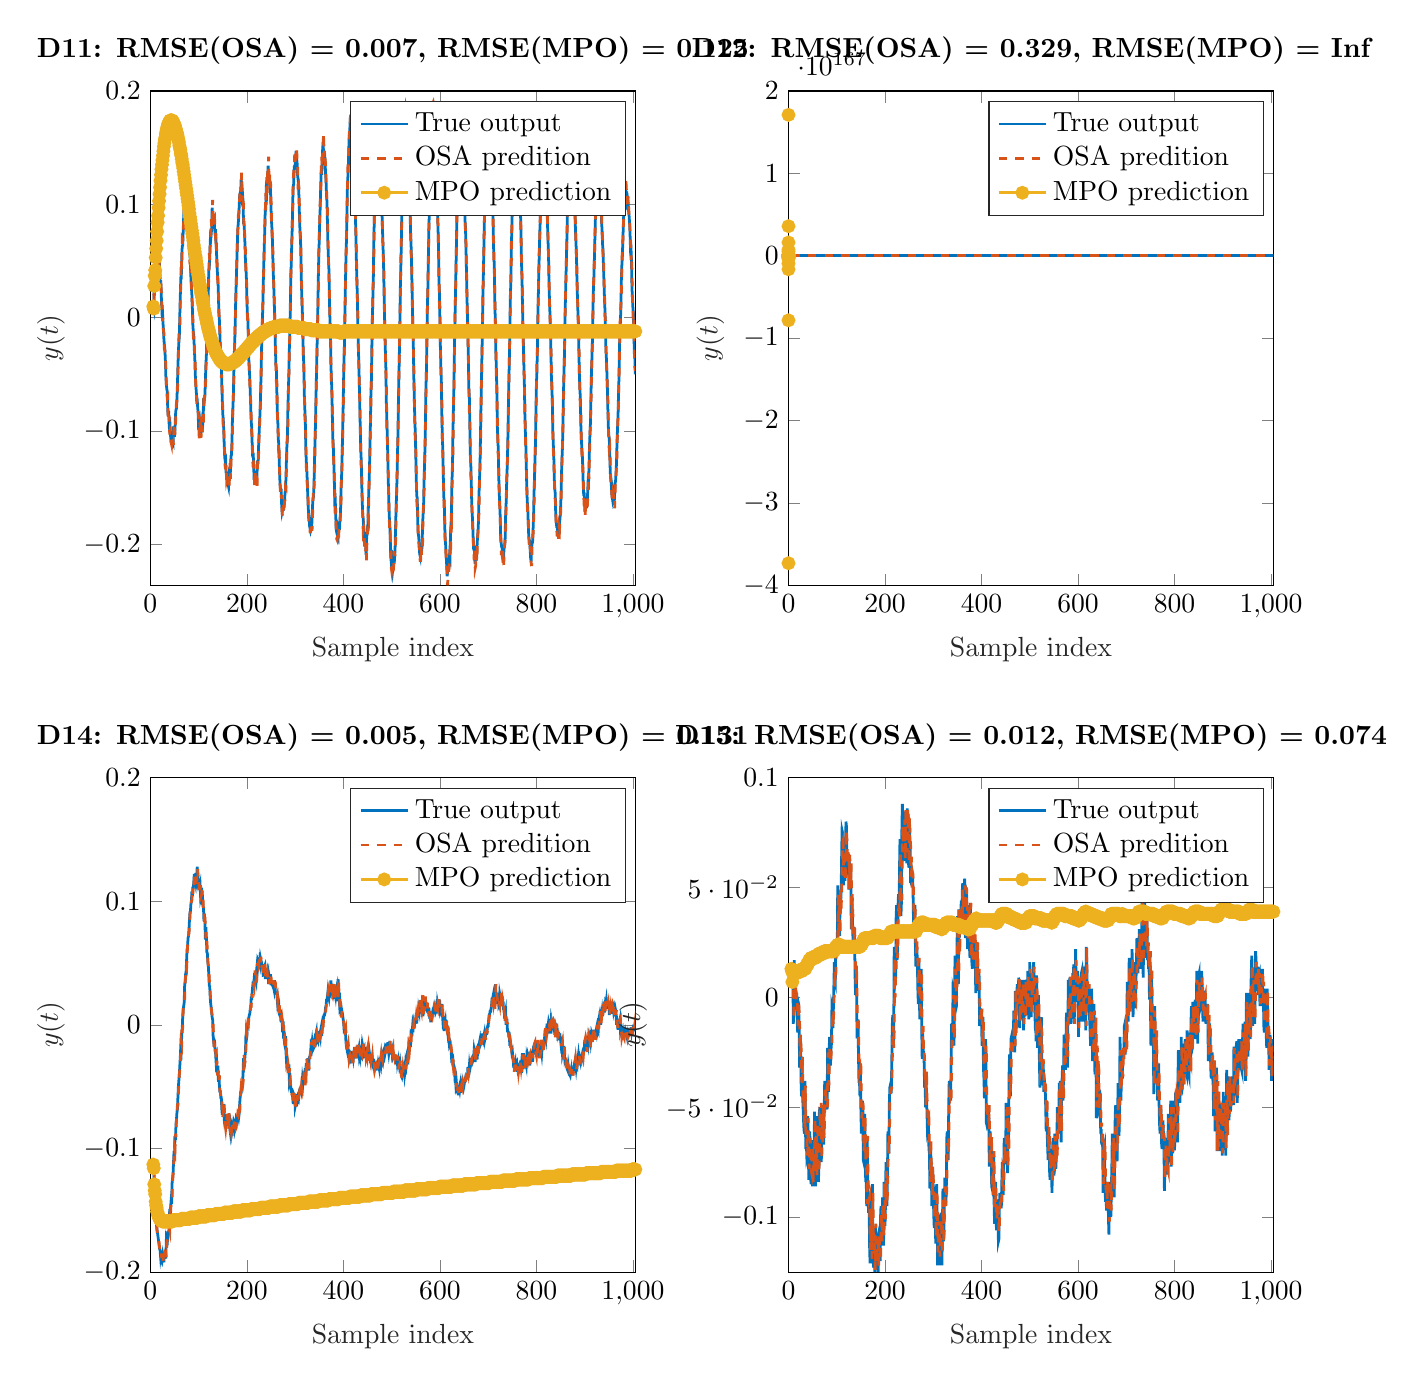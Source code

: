 % This file was created by matlab2tikz.
%
\definecolor{mycolor1}{rgb}{0.0,0.447,0.741}%
\definecolor{mycolor2}{rgb}{0.85,0.325,0.098}%
\definecolor{mycolor3}{rgb}{0.929,0.694,0.125}%
%
\begin{tikzpicture}

\begin{axis}[%
width=6.159cm,
height=6.279cm,
at={(0cm,8.721cm)},
scale only axis,
xmin=0,
xmax=1005,
xlabel style={font=\color{white!15!black}},
xlabel={Sample index},
ymin=-0.236,
ymax=0.2,
ylabel style={font=\color{white!15!black}},
ylabel={$y(t)$},
axis background/.style={fill=white},
title style={font=\bfseries},
title={D11: RMSE(OSA) = 0.007, RMSE(MPO) = 0.125},
legend style={legend cell align=left, align=left, draw=white!15!black}
]
\addplot [color=mycolor1, line width=1.0pt]
  table[row sep=crcr]{%
6	0.01\\
7	0.008\\
8	0.028\\
9	0.037\\
10	0.041\\
11	0.042\\
12	0.045\\
13	0.049\\
14	0.038\\
15	0.052\\
16	0.049\\
17	0.042\\
18	0.055\\
19	0.043\\
20	0.029\\
21	0.033\\
22	0.028\\
23	0.014\\
24	0.005\\
25	0.006\\
26	-0.004\\
27	-0.01\\
28	-0.019\\
29	-0.024\\
30	-0.028\\
31	-0.037\\
32	-0.051\\
33	-0.058\\
34	-0.063\\
35	-0.065\\
36	-0.082\\
37	-0.087\\
38	-0.082\\
39	-0.096\\
40	-0.099\\
41	-0.097\\
42	-0.105\\
43	-0.11\\
44	-0.104\\
45	-0.108\\
46	-0.11\\
47	-0.111\\
48	-0.097\\
49	-0.097\\
50	-0.105\\
51	-0.098\\
52	-0.086\\
53	-0.081\\
54	-0.08\\
55	-0.071\\
56	-0.06\\
57	-0.044\\
58	-0.03\\
59	-0.022\\
60	-0.016\\
61	0.003\\
63	0.035\\
64	0.035\\
65	0.055\\
66	0.063\\
67	0.064\\
69	0.089\\
70	0.097\\
71	0.09\\
72	0.1\\
73	0.093\\
74	0.102\\
75	0.096\\
76	0.088\\
77	0.088\\
78	0.091\\
79	0.075\\
80	0.064\\
81	0.057\\
82	0.057\\
83	0.046\\
84	0.035\\
85	0.027\\
86	0.02\\
87	0.008\\
88	-0.006\\
89	-0.013\\
90	-0.015\\
91	-0.028\\
92	-0.035\\
93	-0.05\\
95	-0.065\\
96	-0.07\\
97	-0.072\\
98	-0.079\\
99	-0.084\\
100	-0.099\\
101	-0.092\\
102	-0.09\\
103	-0.095\\
104	-0.103\\
105	-0.096\\
106	-0.094\\
107	-0.101\\
108	-0.097\\
109	-0.091\\
110	-0.076\\
111	-0.077\\
112	-0.072\\
113	-0.068\\
114	-0.055\\
115	-0.042\\
116	-0.033\\
117	-0.013\\
118	-0.001\\
119	0.013\\
120	0.022\\
121	0.042\\
122	0.044\\
123	0.053\\
124	0.066\\
125	0.077\\
126	0.074\\
127	0.079\\
128	0.097\\
129	0.088\\
130	0.087\\
131	0.09\\
132	0.089\\
133	0.079\\
134	0.075\\
135	0.078\\
136	0.068\\
137	0.058\\
138	0.046\\
139	0.039\\
140	0.034\\
141	0.019\\
142	0.003\\
143	-0.002\\
145	-0.028\\
146	-0.041\\
147	-0.042\\
148	-0.059\\
150	-0.085\\
151	-0.089\\
152	-0.099\\
153	-0.112\\
154	-0.123\\
155	-0.126\\
156	-0.125\\
157	-0.137\\
158	-0.139\\
159	-0.139\\
160	-0.139\\
161	-0.147\\
162	-0.149\\
163	-0.141\\
164	-0.132\\
165	-0.142\\
166	-0.134\\
167	-0.122\\
168	-0.121\\
169	-0.11\\
170	-0.09\\
171	-0.079\\
172	-0.068\\
173	-0.047\\
174	-0.03\\
175	-0.018\\
176	-0.001\\
177	0.02\\
178	0.031\\
179	0.048\\
180	0.062\\
181	0.076\\
182	0.083\\
183	0.088\\
184	0.098\\
185	0.108\\
186	0.11\\
187	0.108\\
188	0.122\\
189	0.108\\
190	0.106\\
191	0.109\\
192	0.103\\
193	0.084\\
194	0.084\\
195	0.075\\
196	0.065\\
197	0.05\\
198	0.044\\
199	0.034\\
200	0.016\\
201	0.002\\
202	-0.001\\
203	-0.018\\
204	-0.037\\
205	-0.046\\
206	-0.053\\
208	-0.08\\
209	-0.092\\
210	-0.097\\
211	-0.113\\
212	-0.123\\
213	-0.119\\
214	-0.13\\
215	-0.143\\
216	-0.135\\
217	-0.138\\
218	-0.144\\
219	-0.139\\
220	-0.146\\
221	-0.137\\
222	-0.126\\
223	-0.129\\
224	-0.116\\
225	-0.105\\
226	-0.095\\
227	-0.086\\
228	-0.073\\
229	-0.056\\
230	-0.036\\
231	-0.016\\
232	-0.005\\
233	0.011\\
234	0.032\\
235	0.047\\
236	0.063\\
237	0.077\\
238	0.095\\
239	0.095\\
240	0.111\\
241	0.109\\
242	0.118\\
243	0.125\\
244	0.134\\
245	0.12\\
246	0.125\\
247	0.121\\
248	0.119\\
249	0.111\\
250	0.096\\
251	0.085\\
252	0.078\\
253	0.067\\
254	0.049\\
255	0.035\\
256	0.024\\
257	0.009\\
258	-0.005\\
259	-0.025\\
260	-0.041\\
261	-0.045\\
262	-0.064\\
263	-0.084\\
264	-0.09\\
265	-0.107\\
266	-0.111\\
267	-0.127\\
268	-0.14\\
269	-0.149\\
270	-0.152\\
271	-0.152\\
272	-0.165\\
273	-0.171\\
274	-0.169\\
275	-0.165\\
276	-0.17\\
277	-0.165\\
278	-0.162\\
279	-0.154\\
280	-0.153\\
281	-0.141\\
282	-0.124\\
283	-0.112\\
284	-0.106\\
285	-0.08\\
286	-0.063\\
287	-0.049\\
288	-0.027\\
289	-0.013\\
290	0.01\\
291	0.038\\
292	0.048\\
293	0.067\\
294	0.08\\
295	0.103\\
296	0.116\\
297	0.118\\
298	0.133\\
299	0.134\\
300	0.135\\
301	0.142\\
302	0.147\\
303	0.14\\
304	0.137\\
305	0.126\\
306	0.122\\
307	0.119\\
308	0.104\\
309	0.089\\
310	0.077\\
311	0.071\\
312	0.052\\
313	0.03\\
314	0.016\\
315	0.004\\
316	-0.017\\
317	-0.033\\
318	-0.042\\
319	-0.068\\
320	-0.08\\
321	-0.09\\
322	-0.114\\
323	-0.126\\
324	-0.133\\
325	-0.143\\
326	-0.155\\
327	-0.167\\
328	-0.173\\
329	-0.176\\
330	-0.184\\
331	-0.186\\
332	-0.182\\
333	-0.181\\
334	-0.187\\
335	-0.178\\
336	-0.166\\
337	-0.159\\
338	-0.158\\
339	-0.148\\
340	-0.128\\
342	-0.096\\
343	-0.074\\
344	-0.053\\
345	-0.034\\
346	-0.013\\
347	0.006\\
348	0.035\\
349	0.056\\
350	0.069\\
351	0.087\\
352	0.098\\
353	0.116\\
354	0.13\\
355	0.126\\
356	0.136\\
357	0.149\\
358	0.155\\
359	0.142\\
360	0.146\\
361	0.145\\
362	0.138\\
363	0.127\\
364	0.121\\
365	0.108\\
366	0.102\\
367	0.082\\
368	0.064\\
369	0.052\\
370	0.042\\
371	0.016\\
372	-0.0\\
373	-0.011\\
374	-0.04\\
375	-0.053\\
376	-0.063\\
377	-0.085\\
378	-0.106\\
379	-0.113\\
380	-0.126\\
381	-0.14\\
382	-0.161\\
383	-0.16\\
384	-0.172\\
385	-0.187\\
386	-0.189\\
387	-0.187\\
388	-0.194\\
389	-0.195\\
390	-0.186\\
391	-0.186\\
392	-0.186\\
393	-0.177\\
394	-0.172\\
395	-0.152\\
396	-0.143\\
397	-0.128\\
398	-0.109\\
399	-0.09\\
400	-0.064\\
401	-0.04\\
402	-0.026\\
403	0.001\\
404	0.025\\
405	0.047\\
406	0.063\\
407	0.084\\
408	0.111\\
409	0.122\\
410	0.13\\
411	0.147\\
412	0.16\\
413	0.164\\
414	0.173\\
416	0.172\\
417	0.165\\
418	0.166\\
419	0.165\\
420	0.148\\
421	0.142\\
422	0.131\\
423	0.113\\
424	0.102\\
425	0.088\\
426	0.07\\
427	0.048\\
428	0.032\\
429	0.017\\
430	-0.007\\
431	-0.027\\
432	-0.04\\
433	-0.06\\
434	-0.078\\
435	-0.1\\
436	-0.117\\
437	-0.126\\
438	-0.146\\
439	-0.162\\
440	-0.174\\
441	-0.177\\
442	-0.184\\
443	-0.196\\
444	-0.197\\
445	-0.2\\
446	-0.2\\
447	-0.209\\
448	-0.196\\
449	-0.19\\
450	-0.184\\
451	-0.182\\
452	-0.162\\
453	-0.148\\
454	-0.134\\
455	-0.113\\
456	-0.093\\
457	-0.067\\
458	-0.055\\
459	-0.024\\
460	-0.002\\
461	0.017\\
462	0.034\\
463	0.065\\
464	0.088\\
465	0.096\\
466	0.111\\
468	0.135\\
469	0.145\\
470	0.16\\
471	0.165\\
472	0.157\\
473	0.154\\
474	0.151\\
475	0.153\\
476	0.144\\
477	0.141\\
478	0.122\\
479	0.106\\
480	0.092\\
481	0.078\\
482	0.063\\
483	0.052\\
484	0.028\\
485	0.005\\
486	-0.012\\
487	-0.03\\
488	-0.044\\
489	-0.075\\
490	-0.09\\
491	-0.105\\
492	-0.123\\
493	-0.144\\
494	-0.16\\
495	-0.175\\
496	-0.181\\
497	-0.193\\
498	-0.21\\
499	-0.215\\
500	-0.213\\
501	-0.219\\
502	-0.223\\
503	-0.219\\
504	-0.21\\
505	-0.211\\
506	-0.212\\
507	-0.205\\
508	-0.186\\
509	-0.171\\
510	-0.158\\
511	-0.143\\
512	-0.122\\
513	-0.103\\
514	-0.073\\
515	-0.053\\
516	-0.03\\
517	-0.004\\
518	0.027\\
519	0.045\\
520	0.065\\
521	0.095\\
522	0.111\\
523	0.119\\
524	0.135\\
525	0.153\\
526	0.167\\
527	0.173\\
528	0.171\\
529	0.179\\
530	0.182\\
531	0.174\\
532	0.172\\
533	0.163\\
534	0.155\\
535	0.145\\
536	0.133\\
537	0.122\\
538	0.104\\
539	0.077\\
540	0.067\\
541	0.053\\
542	0.031\\
543	0.009\\
544	-0.008\\
545	-0.027\\
546	-0.054\\
547	-0.072\\
548	-0.091\\
549	-0.101\\
550	-0.121\\
551	-0.143\\
552	-0.157\\
553	-0.159\\
554	-0.179\\
555	-0.19\\
556	-0.193\\
557	-0.199\\
558	-0.208\\
559	-0.21\\
560	-0.202\\
561	-0.207\\
562	-0.206\\
563	-0.202\\
564	-0.184\\
565	-0.174\\
566	-0.169\\
567	-0.146\\
568	-0.131\\
569	-0.116\\
570	-0.092\\
571	-0.063\\
572	-0.047\\
573	-0.018\\
574	0.008\\
575	0.025\\
576	0.053\\
577	0.076\\
578	0.093\\
579	0.11\\
580	0.131\\
581	0.143\\
582	0.153\\
583	0.157\\
584	0.176\\
585	0.184\\
586	0.18\\
587	0.181\\
588	0.177\\
589	0.173\\
590	0.163\\
591	0.15\\
592	0.139\\
593	0.132\\
594	0.11\\
595	0.093\\
596	0.08\\
597	0.063\\
598	0.031\\
599	0.023\\
600	-0.001\\
601	-0.027\\
602	-0.045\\
603	-0.057\\
604	-0.085\\
605	-0.106\\
606	-0.116\\
607	-0.139\\
608	-0.158\\
609	-0.162\\
610	-0.184\\
611	-0.196\\
612	-0.201\\
613	-0.21\\
614	-0.218\\
615	-0.228\\
616	-0.224\\
617	-0.223\\
618	-0.222\\
619	-0.216\\
620	-0.209\\
621	-0.211\\
622	-0.189\\
623	-0.183\\
624	-0.169\\
625	-0.143\\
626	-0.134\\
627	-0.101\\
628	-0.079\\
629	-0.062\\
630	-0.03\\
631	-0.006\\
632	0.015\\
633	0.037\\
634	0.06\\
635	0.087\\
636	0.104\\
637	0.115\\
638	0.127\\
639	0.142\\
640	0.154\\
641	0.17\\
642	0.172\\
643	0.17\\
644	0.172\\
645	0.171\\
646	0.152\\
647	0.161\\
648	0.145\\
649	0.132\\
650	0.125\\
651	0.11\\
652	0.086\\
653	0.079\\
654	0.062\\
655	0.041\\
656	0.019\\
658	-0.015\\
659	-0.038\\
660	-0.063\\
661	-0.07\\
662	-0.096\\
663	-0.121\\
664	-0.129\\
665	-0.146\\
666	-0.165\\
668	-0.182\\
669	-0.196\\
670	-0.205\\
671	-0.201\\
672	-0.213\\
673	-0.217\\
674	-0.207\\
675	-0.213\\
676	-0.213\\
677	-0.201\\
678	-0.193\\
679	-0.188\\
680	-0.179\\
681	-0.155\\
682	-0.143\\
683	-0.132\\
684	-0.106\\
685	-0.078\\
686	-0.059\\
687	-0.035\\
688	-0.011\\
689	0.019\\
690	0.037\\
691	0.06\\
692	0.083\\
693	0.097\\
694	0.114\\
695	0.137\\
696	0.147\\
697	0.152\\
698	0.159\\
699	0.171\\
700	0.18\\
703	0.161\\
704	0.157\\
705	0.155\\
706	0.14\\
707	0.128\\
708	0.122\\
709	0.107\\
710	0.088\\
711	0.063\\
712	0.056\\
713	0.036\\
714	0.011\\
715	-0.008\\
716	-0.032\\
717	-0.045\\
718	-0.066\\
719	-0.096\\
720	-0.106\\
721	-0.117\\
722	-0.141\\
723	-0.156\\
724	-0.163\\
725	-0.177\\
726	-0.196\\
727	-0.199\\
728	-0.202\\
729	-0.202\\
730	-0.21\\
731	-0.216\\
732	-0.21\\
733	-0.203\\
734	-0.201\\
735	-0.197\\
736	-0.176\\
737	-0.167\\
738	-0.15\\
739	-0.137\\
740	-0.124\\
741	-0.102\\
742	-0.075\\
743	-0.054\\
744	-0.034\\
745	-0.009\\
746	0.02\\
747	0.031\\
748	0.066\\
749	0.075\\
750	0.098\\
751	0.116\\
752	0.128\\
753	0.14\\
754	0.153\\
755	0.158\\
756	0.17\\
757	0.173\\
759	0.16\\
760	0.168\\
761	0.159\\
762	0.146\\
763	0.142\\
764	0.136\\
765	0.117\\
766	0.1\\
767	0.093\\
768	0.073\\
769	0.049\\
770	0.037\\
771	0.013\\
772	-0.009\\
773	-0.023\\
774	-0.042\\
775	-0.059\\
776	-0.084\\
777	-0.1\\
778	-0.111\\
779	-0.131\\
780	-0.15\\
781	-0.162\\
782	-0.167\\
783	-0.181\\
784	-0.192\\
785	-0.196\\
786	-0.197\\
787	-0.204\\
788	-0.212\\
789	-0.215\\
790	-0.203\\
791	-0.199\\
792	-0.198\\
793	-0.187\\
794	-0.176\\
795	-0.155\\
796	-0.141\\
797	-0.125\\
798	-0.111\\
799	-0.083\\
800	-0.058\\
801	-0.048\\
802	-0.026\\
803	0.002\\
804	0.021\\
805	0.044\\
806	0.056\\
807	0.076\\
808	0.086\\
809	0.108\\
810	0.116\\
811	0.124\\
812	0.138\\
813	0.142\\
814	0.145\\
815	0.14\\
816	0.146\\
817	0.138\\
818	0.136\\
819	0.131\\
820	0.111\\
821	0.109\\
822	0.099\\
823	0.082\\
824	0.068\\
825	0.057\\
826	0.032\\
827	0.016\\
828	0.004\\
829	-0.009\\
830	-0.029\\
831	-0.052\\
832	-0.06\\
833	-0.076\\
834	-0.101\\
835	-0.112\\
836	-0.122\\
837	-0.142\\
838	-0.151\\
839	-0.155\\
840	-0.174\\
841	-0.18\\
842	-0.184\\
843	-0.184\\
844	-0.188\\
845	-0.192\\
846	-0.185\\
847	-0.185\\
849	-0.176\\
850	-0.168\\
851	-0.157\\
852	-0.137\\
853	-0.124\\
854	-0.114\\
855	-0.092\\
856	-0.068\\
857	-0.049\\
858	-0.034\\
859	-0.004\\
860	0.014\\
861	0.032\\
862	0.049\\
863	0.067\\
864	0.089\\
865	0.101\\
866	0.115\\
867	0.119\\
868	0.133\\
869	0.139\\
870	0.146\\
871	0.143\\
872	0.144\\
873	0.14\\
874	0.148\\
875	0.136\\
876	0.128\\
877	0.118\\
878	0.116\\
879	0.106\\
880	0.09\\
881	0.076\\
882	0.066\\
883	0.054\\
884	0.033\\
885	0.018\\
886	0.005\\
887	-0.005\\
888	-0.03\\
889	-0.05\\
890	-0.062\\
891	-0.071\\
892	-0.094\\
893	-0.107\\
894	-0.114\\
895	-0.12\\
896	-0.132\\
897	-0.147\\
898	-0.157\\
899	-0.154\\
900	-0.166\\
901	-0.165\\
902	-0.165\\
903	-0.163\\
904	-0.168\\
905	-0.164\\
906	-0.156\\
907	-0.145\\
908	-0.146\\
909	-0.131\\
910	-0.113\\
911	-0.102\\
912	-0.092\\
913	-0.069\\
914	-0.048\\
915	-0.036\\
916	-0.021\\
917	0.004\\
918	0.024\\
919	0.035\\
920	0.05\\
921	0.067\\
922	0.085\\
923	0.095\\
924	0.095\\
925	0.101\\
926	0.113\\
927	0.123\\
928	0.122\\
929	0.118\\
930	0.114\\
931	0.121\\
932	0.11\\
933	0.1\\
934	0.098\\
935	0.084\\
936	0.078\\
937	0.065\\
938	0.06\\
939	0.044\\
940	0.032\\
941	0.017\\
942	0.007\\
943	-0.009\\
944	-0.027\\
945	-0.036\\
946	-0.048\\
947	-0.062\\
948	-0.08\\
949	-0.096\\
950	-0.104\\
951	-0.107\\
952	-0.119\\
953	-0.137\\
954	-0.14\\
955	-0.145\\
956	-0.155\\
957	-0.158\\
958	-0.153\\
959	-0.156\\
960	-0.162\\
961	-0.165\\
962	-0.156\\
963	-0.146\\
964	-0.144\\
965	-0.137\\
966	-0.127\\
967	-0.11\\
968	-0.098\\
969	-0.089\\
970	-0.069\\
971	-0.054\\
972	-0.027\\
973	-0.014\\
974	-0.004\\
975	0.009\\
976	0.033\\
977	0.046\\
978	0.053\\
979	0.067\\
980	0.08\\
981	0.093\\
982	0.094\\
983	0.095\\
984	0.115\\
985	0.115\\
986	0.104\\
987	0.108\\
988	0.103\\
989	0.105\\
990	0.102\\
991	0.094\\
992	0.09\\
993	0.084\\
994	0.074\\
995	0.06\\
996	0.061\\
997	0.05\\
998	0.026\\
999	0.017\\
1000	0.008\\
1001	0.004\\
1002	-0.015\\
1003	-0.032\\
1004	-0.036\\
1005	-0.05\\
};
\addlegendentry{True output}

\addplot [color=mycolor2, dashed, line width=1.0pt]
  table[row sep=crcr]{%
6	0.008\\
7	0.022\\
8	0.013\\
9	0.041\\
10	0.042\\
11	0.052\\
12	0.046\\
13	0.048\\
14	0.052\\
15	0.035\\
16	0.059\\
17	0.044\\
18	0.044\\
19	0.058\\
20	0.037\\
21	0.027\\
22	0.028\\
23	0.021\\
24	0.008\\
25	-0.003\\
26	-0.0\\
27	-0.012\\
28	-0.013\\
29	-0.028\\
30	-0.029\\
31	-0.034\\
32	-0.043\\
33	-0.059\\
34	-0.066\\
35	-0.071\\
36	-0.07\\
37	-0.091\\
38	-0.092\\
39	-0.087\\
40	-0.103\\
41	-0.1\\
42	-0.102\\
43	-0.11\\
44	-0.112\\
45	-0.105\\
46	-0.11\\
47	-0.109\\
48	-0.112\\
49	-0.093\\
50	-0.095\\
51	-0.103\\
52	-0.095\\
53	-0.082\\
54	-0.075\\
55	-0.074\\
56	-0.065\\
57	-0.054\\
58	-0.032\\
59	-0.018\\
60	-0.01\\
61	-0.008\\
62	0.016\\
63	0.03\\
64	0.051\\
65	0.043\\
66	0.07\\
67	0.069\\
68	0.074\\
69	0.085\\
70	0.096\\
71	0.106\\
72	0.093\\
73	0.107\\
74	0.088\\
75	0.109\\
76	0.091\\
77	0.087\\
78	0.084\\
79	0.088\\
80	0.069\\
81	0.058\\
82	0.047\\
83	0.052\\
84	0.038\\
85	0.029\\
86	0.018\\
87	0.011\\
88	-0.001\\
89	-0.016\\
90	-0.023\\
91	-0.022\\
92	-0.037\\
93	-0.04\\
94	-0.063\\
95	-0.066\\
96	-0.075\\
97	-0.075\\
98	-0.076\\
99	-0.084\\
100	-0.088\\
101	-0.109\\
102	-0.092\\
103	-0.095\\
104	-0.093\\
105	-0.106\\
106	-0.095\\
107	-0.095\\
108	-0.101\\
109	-0.095\\
110	-0.091\\
111	-0.067\\
112	-0.073\\
113	-0.065\\
114	-0.065\\
115	-0.047\\
116	-0.034\\
117	-0.023\\
118	0.001\\
119	0.01\\
120	0.029\\
121	0.032\\
122	0.057\\
123	0.05\\
124	0.066\\
125	0.073\\
126	0.087\\
127	0.079\\
128	0.085\\
129	0.104\\
130	0.088\\
131	0.092\\
132	0.087\\
133	0.088\\
134	0.076\\
135	0.071\\
136	0.074\\
137	0.063\\
138	0.053\\
139	0.035\\
141	0.026\\
142	0.009\\
143	-0.007\\
144	-0.012\\
145	-0.027\\
146	-0.037\\
147	-0.053\\
148	-0.05\\
149	-0.071\\
150	-0.08\\
151	-0.099\\
152	-0.097\\
153	-0.109\\
154	-0.12\\
155	-0.132\\
156	-0.133\\
157	-0.13\\
158	-0.143\\
159	-0.141\\
160	-0.144\\
161	-0.14\\
162	-0.15\\
163	-0.151\\
164	-0.14\\
165	-0.128\\
166	-0.142\\
167	-0.128\\
168	-0.119\\
169	-0.115\\
170	-0.101\\
171	-0.08\\
172	-0.068\\
173	-0.053\\
174	-0.033\\
175	-0.015\\
176	-0.003\\
177	0.015\\
178	0.036\\
179	0.045\\
180	0.065\\
181	0.074\\
182	0.09\\
183	0.092\\
184	0.096\\
185	0.106\\
186	0.115\\
187	0.116\\
188	0.111\\
189	0.128\\
190	0.103\\
191	0.109\\
192	0.105\\
193	0.099\\
194	0.077\\
195	0.079\\
196	0.063\\
197	0.06\\
198	0.038\\
199	0.036\\
200	0.024\\
201	0.005\\
202	-0.009\\
203	-0.012\\
204	-0.03\\
205	-0.049\\
206	-0.059\\
207	-0.064\\
208	-0.076\\
209	-0.089\\
210	-0.103\\
211	-0.106\\
212	-0.126\\
213	-0.132\\
214	-0.124\\
215	-0.138\\
216	-0.148\\
217	-0.137\\
218	-0.143\\
219	-0.143\\
220	-0.139\\
221	-0.151\\
222	-0.131\\
223	-0.122\\
224	-0.125\\
225	-0.107\\
226	-0.1\\
227	-0.084\\
228	-0.077\\
229	-0.062\\
230	-0.043\\
231	-0.02\\
232	0.002\\
233	0.01\\
234	0.028\\
235	0.046\\
236	0.062\\
237	0.08\\
238	0.09\\
239	0.11\\
240	0.102\\
241	0.124\\
242	0.11\\
243	0.128\\
244	0.128\\
245	0.142\\
246	0.117\\
247	0.129\\
248	0.115\\
249	0.12\\
250	0.106\\
251	0.087\\
252	0.074\\
253	0.067\\
254	0.057\\
255	0.038\\
256	0.022\\
257	0.011\\
258	-0.004\\
259	-0.017\\
260	-0.041\\
261	-0.056\\
262	-0.056\\
263	-0.079\\
264	-0.096\\
265	-0.103\\
266	-0.122\\
267	-0.117\\
268	-0.14\\
269	-0.149\\
270	-0.16\\
271	-0.159\\
272	-0.156\\
273	-0.171\\
274	-0.176\\
275	-0.174\\
276	-0.165\\
277	-0.171\\
278	-0.162\\
279	-0.161\\
280	-0.149\\
281	-0.15\\
283	-0.114\\
284	-0.1\\
285	-0.095\\
286	-0.063\\
287	-0.05\\
288	-0.031\\
289	-0.01\\
290	0.001\\
291	0.03\\
292	0.058\\
293	0.064\\
294	0.087\\
295	0.092\\
296	0.122\\
297	0.129\\
298	0.129\\
299	0.144\\
300	0.137\\
301	0.142\\
303	0.15\\
304	0.14\\
305	0.137\\
306	0.117\\
307	0.118\\
308	0.113\\
309	0.096\\
310	0.079\\
311	0.064\\
312	0.061\\
313	0.038\\
314	0.015\\
315	-0.001\\
316	-0.011\\
317	-0.033\\
318	-0.047\\
319	-0.056\\
320	-0.086\\
321	-0.092\\
322	-0.106\\
323	-0.131\\
324	-0.137\\
325	-0.146\\
326	-0.152\\
327	-0.163\\
328	-0.178\\
329	-0.181\\
330	-0.183\\
331	-0.189\\
332	-0.189\\
333	-0.183\\
334	-0.181\\
335	-0.188\\
336	-0.175\\
337	-0.162\\
338	-0.15\\
339	-0.152\\
340	-0.14\\
341	-0.118\\
342	-0.098\\
343	-0.079\\
344	-0.056\\
345	-0.035\\
346	-0.014\\
347	0.006\\
348	0.024\\
349	0.058\\
350	0.075\\
351	0.088\\
352	0.104\\
353	0.11\\
354	0.132\\
355	0.142\\
356	0.133\\
357	0.144\\
359	0.163\\
360	0.142\\
361	0.148\\
362	0.14\\
363	0.136\\
364	0.121\\
365	0.114\\
366	0.097\\
367	0.096\\
368	0.068\\
369	0.052\\
370	0.037\\
371	0.029\\
372	-0.001\\
373	-0.015\\
374	-0.027\\
375	-0.06\\
376	-0.066\\
377	-0.08\\
378	-0.1\\
379	-0.121\\
380	-0.127\\
381	-0.141\\
382	-0.15\\
383	-0.176\\
384	-0.168\\
385	-0.185\\
386	-0.195\\
387	-0.196\\
388	-0.192\\
389	-0.197\\
390	-0.195\\
391	-0.185\\
392	-0.185\\
393	-0.182\\
394	-0.173\\
395	-0.168\\
396	-0.139\\
397	-0.134\\
398	-0.113\\
399	-0.095\\
400	-0.073\\
401	-0.044\\
402	-0.019\\
403	-0.007\\
404	0.024\\
405	0.045\\
406	0.069\\
407	0.081\\
408	0.103\\
409	0.131\\
410	0.139\\
411	0.145\\
412	0.159\\
413	0.171\\
414	0.173\\
415	0.182\\
416	0.175\\
417	0.175\\
418	0.162\\
419	0.164\\
420	0.161\\
421	0.141\\
422	0.137\\
423	0.119\\
424	0.101\\
425	0.091\\
426	0.073\\
427	0.057\\
428	0.03\\
429	0.016\\
430	-0.0\\
431	-0.025\\
432	-0.044\\
433	-0.057\\
434	-0.078\\
435	-0.094\\
436	-0.119\\
437	-0.134\\
438	-0.14\\
439	-0.162\\
440	-0.175\\
441	-0.188\\
442	-0.186\\
443	-0.192\\
444	-0.203\\
445	-0.201\\
446	-0.206\\
447	-0.2\\
448	-0.214\\
449	-0.191\\
450	-0.19\\
451	-0.176\\
452	-0.178\\
453	-0.151\\
454	-0.138\\
455	-0.119\\
456	-0.096\\
457	-0.077\\
458	-0.045\\
459	-0.04\\
460	0.001\\
461	0.016\\
462	0.04\\
463	0.053\\
464	0.087\\
465	0.109\\
466	0.113\\
467	0.128\\
468	0.133\\
469	0.148\\
470	0.155\\
471	0.172\\
472	0.172\\
473	0.16\\
474	0.154\\
475	0.146\\
476	0.152\\
477	0.139\\
478	0.14\\
479	0.11\\
480	0.095\\
481	0.076\\
482	0.064\\
483	0.049\\
484	0.04\\
485	0.01\\
486	-0.011\\
487	-0.031\\
488	-0.049\\
489	-0.059\\
490	-0.097\\
491	-0.106\\
492	-0.126\\
493	-0.138\\
494	-0.161\\
495	-0.176\\
496	-0.192\\
497	-0.191\\
498	-0.205\\
499	-0.22\\
500	-0.223\\
501	-0.219\\
502	-0.224\\
503	-0.225\\
504	-0.22\\
505	-0.206\\
506	-0.209\\
507	-0.209\\
508	-0.202\\
509	-0.177\\
510	-0.159\\
511	-0.143\\
512	-0.129\\
513	-0.106\\
514	-0.086\\
515	-0.05\\
516	-0.033\\
517	-0.007\\
518	0.019\\
519	0.052\\
520	0.067\\
521	0.087\\
522	0.117\\
523	0.129\\
524	0.137\\
525	0.149\\
526	0.165\\
527	0.18\\
528	0.184\\
529	0.176\\
530	0.185\\
531	0.183\\
532	0.175\\
533	0.171\\
534	0.155\\
535	0.15\\
536	0.136\\
538	0.112\\
539	0.09\\
540	0.059\\
541	0.052\\
542	0.035\\
543	0.015\\
544	-0.009\\
545	-0.026\\
546	-0.046\\
547	-0.074\\
548	-0.091\\
549	-0.111\\
550	-0.115\\
551	-0.138\\
552	-0.159\\
553	-0.173\\
554	-0.17\\
555	-0.194\\
556	-0.197\\
557	-0.203\\
558	-0.206\\
559	-0.214\\
560	-0.214\\
561	-0.202\\
562	-0.209\\
563	-0.202\\
564	-0.202\\
565	-0.175\\
566	-0.165\\
567	-0.159\\
568	-0.131\\
569	-0.12\\
570	-0.098\\
571	-0.074\\
572	-0.041\\
573	-0.028\\
574	0.008\\
575	0.028\\
576	0.047\\
577	0.077\\
578	0.096\\
579	0.115\\
580	0.128\\
581	0.148\\
582	0.157\\
583	0.167\\
584	0.165\\
585	0.189\\
586	0.19\\
587	0.187\\
588	0.184\\
589	0.174\\
590	0.171\\
591	0.157\\
592	0.141\\
593	0.128\\
594	0.122\\
595	0.095\\
596	0.08\\
597	0.063\\
598	0.048\\
599	0.009\\
600	0.009\\
601	-0.024\\
602	-0.044\\
603	-0.064\\
604	-0.075\\
605	-0.105\\
606	-0.123\\
607	-0.134\\
608	-0.158\\
609	-0.173\\
610	-0.175\\
611	-0.201\\
612	-0.205\\
613	-0.213\\
614	-0.218\\
615	-0.224\\
616	-0.236\\
617	-0.227\\
618	-0.226\\
620	-0.213\\
621	-0.204\\
622	-0.209\\
623	-0.177\\
624	-0.179\\
625	-0.153\\
626	-0.128\\
627	-0.121\\
628	-0.076\\
629	-0.061\\
630	-0.04\\
631	-0.005\\
632	0.015\\
633	0.039\\
634	0.058\\
635	0.081\\
636	0.109\\
637	0.123\\
638	0.133\\
639	0.139\\
640	0.154\\
641	0.165\\
642	0.183\\
643	0.18\\
644	0.175\\
645	0.173\\
646	0.17\\
647	0.144\\
648	0.162\\
649	0.131\\
650	0.127\\
651	0.114\\
652	0.098\\
653	0.072\\
654	0.066\\
655	0.044\\
656	0.026\\
657	5.444e-05\\
659	-0.033\\
660	-0.057\\
661	-0.083\\
662	-0.085\\
663	-0.118\\
664	-0.138\\
665	-0.145\\
666	-0.164\\
667	-0.177\\
668	-0.186\\
669	-0.193\\
670	-0.206\\
671	-0.214\\
672	-0.205\\
673	-0.221\\
674	-0.219\\
675	-0.207\\
676	-0.215\\
677	-0.209\\
678	-0.197\\
679	-0.187\\
680	-0.179\\
681	-0.171\\
682	-0.142\\
683	-0.131\\
684	-0.117\\
685	-0.089\\
686	-0.058\\
687	-0.037\\
688	-0.012\\
689	0.009\\
690	0.044\\
691	0.057\\
692	0.084\\
693	0.102\\
694	0.115\\
695	0.131\\
696	0.155\\
697	0.16\\
698	0.164\\
699	0.166\\
700	0.179\\
701	0.188\\
702	0.176\\
703	0.167\\
704	0.154\\
706	0.15\\
707	0.131\\
708	0.12\\
709	0.112\\
710	0.095\\
711	0.076\\
712	0.044\\
713	0.043\\
714	0.016\\
715	-0.005\\
716	-0.027\\
717	-0.054\\
718	-0.061\\
719	-0.086\\
720	-0.116\\
721	-0.121\\
722	-0.135\\
723	-0.156\\
724	-0.169\\
725	-0.177\\
726	-0.189\\
727	-0.208\\
728	-0.208\\
729	-0.21\\
730	-0.203\\
731	-0.214\\
732	-0.219\\
733	-0.211\\
734	-0.201\\
735	-0.197\\
736	-0.191\\
737	-0.165\\
738	-0.158\\
739	-0.133\\
740	-0.126\\
741	-0.11\\
742	-0.086\\
743	-0.056\\
744	-0.033\\
745	-0.012\\
746	0.012\\
747	0.043\\
748	0.048\\
749	0.094\\
750	0.087\\
751	0.123\\
752	0.13\\
753	0.144\\
754	0.154\\
755	0.164\\
756	0.167\\
757	0.179\\
758	0.177\\
759	0.168\\
760	0.157\\
761	0.168\\
762	0.154\\
763	0.142\\
764	0.135\\
765	0.128\\
766	0.106\\
767	0.087\\
768	0.08\\
769	0.057\\
770	0.034\\
771	0.022\\
772	-0.008\\
773	-0.026\\
774	-0.041\\
775	-0.06\\
776	-0.074\\
777	-0.104\\
778	-0.117\\
779	-0.128\\
780	-0.147\\
781	-0.164\\
782	-0.176\\
783	-0.178\\
784	-0.192\\
785	-0.2\\
786	-0.205\\
787	-0.201\\
788	-0.209\\
789	-0.216\\
790	-0.219\\
791	-0.2\\
793	-0.192\\
795	-0.169\\
796	-0.141\\
797	-0.127\\
798	-0.108\\
799	-0.097\\
800	-0.063\\
801	-0.038\\
802	-0.03\\
803	-0.006\\
804	0.021\\
805	0.041\\
806	0.067\\
807	0.071\\
808	0.094\\
809	0.098\\
810	0.126\\
811	0.126\\
812	0.137\\
813	0.148\\
814	0.149\\
815	0.151\\
816	0.139\\
817	0.149\\
818	0.134\\
819	0.136\\
820	0.126\\
821	0.1\\
822	0.104\\
823	0.086\\
824	0.072\\
825	0.055\\
826	0.044\\
827	0.015\\
828	0.002\\
829	-0.013\\
830	-0.023\\
831	-0.044\\
832	-0.07\\
833	-0.073\\
834	-0.093\\
835	-0.117\\
836	-0.125\\
837	-0.138\\
838	-0.156\\
839	-0.161\\
840	-0.165\\
841	-0.186\\
842	-0.187\\
843	-0.193\\
844	-0.187\\
845	-0.19\\
846	-0.195\\
847	-0.184\\
848	-0.186\\
849	-0.176\\
850	-0.174\\
851	-0.161\\
852	-0.149\\
853	-0.124\\
854	-0.112\\
855	-0.1\\
856	-0.077\\
857	-0.05\\
858	-0.03\\
859	-0.016\\
860	0.018\\
861	0.032\\
862	0.054\\
863	0.065\\
864	0.083\\
865	0.106\\
866	0.116\\
867	0.131\\
868	0.127\\
869	0.144\\
870	0.144\\
871	0.155\\
872	0.145\\
873	0.146\\
874	0.137\\
875	0.151\\
876	0.129\\
877	0.126\\
878	0.108\\
879	0.111\\
880	0.097\\
882	0.063\\
883	0.054\\
884	0.042\\
885	0.019\\
886	0.004\\
887	-0.01\\
888	-0.016\\
889	-0.048\\
890	-0.065\\
891	-0.079\\
892	-0.084\\
893	-0.109\\
894	-0.119\\
895	-0.127\\
896	-0.129\\
897	-0.141\\
898	-0.157\\
899	-0.167\\
900	-0.16\\
901	-0.174\\
902	-0.166\\
903	-0.169\\
904	-0.162\\
905	-0.17\\
906	-0.162\\
907	-0.154\\
908	-0.137\\
909	-0.142\\
910	-0.12\\
911	-0.104\\
912	-0.089\\
913	-0.079\\
914	-0.053\\
915	-0.033\\
916	-0.02\\
917	-0.005\\
918	0.021\\
919	0.042\\
920	0.051\\
921	0.065\\
922	0.081\\
923	0.101\\
924	0.108\\
925	0.102\\
926	0.107\\
927	0.118\\
928	0.13\\
929	0.128\\
930	0.12\\
931	0.111\\
932	0.122\\
933	0.105\\
934	0.097\\
935	0.091\\
936	0.074\\
937	0.072\\
938	0.053\\
939	0.054\\
940	0.031\\
941	0.024\\
942	0.003\\
943	-0.003\\
944	-0.024\\
945	-0.041\\
946	-0.049\\
947	-0.061\\
948	-0.072\\
949	-0.094\\
950	-0.11\\
951	-0.117\\
952	-0.115\\
953	-0.127\\
954	-0.147\\
955	-0.147\\
956	-0.154\\
957	-0.16\\
958	-0.162\\
959	-0.155\\
960	-0.157\\
961	-0.162\\
962	-0.168\\
964	-0.142\\
965	-0.138\\
966	-0.13\\
967	-0.121\\
968	-0.099\\
969	-0.087\\
970	-0.077\\
971	-0.055\\
972	-0.041\\
973	-0.006\\
974	0.001\\
975	0.012\\
976	0.021\\
977	0.049\\
978	0.059\\
979	0.066\\
980	0.079\\
981	0.09\\
982	0.106\\
983	0.101\\
984	0.101\\
985	0.124\\
986	0.117\\
987	0.107\\
988	0.108\\
989	0.097\\
990	0.107\\
991	0.098\\
992	0.091\\
993	0.086\\
994	0.077\\
995	0.067\\
996	0.051\\
997	0.056\\
998	0.04\\
999	0.014\\
1000	0.005\\
1001	-0.007\\
1002	-0.002\\
1003	-0.028\\
1004	-0.044\\
1005	-0.047\\
};
\addlegendentry{OSA predition}

\addplot [color=mycolor3, line width=1.0pt, draw=none, mark=*, mark options={solid, mycolor3}]
  table[row sep=crcr]{%
6	0.01\\
7	0.008\\
8	0.028\\
9	0.037\\
10	0.042\\
11	0.053\\
12	0.061\\
13	0.068\\
14	0.076\\
15	0.084\\
16	0.09\\
17	0.097\\
18	0.103\\
19	0.109\\
20	0.115\\
21	0.121\\
22	0.126\\
23	0.131\\
24	0.135\\
25	0.139\\
26	0.143\\
27	0.147\\
28	0.151\\
29	0.154\\
30	0.157\\
31	0.159\\
32	0.162\\
33	0.164\\
34	0.166\\
35	0.168\\
36	0.169\\
37	0.171\\
38	0.172\\
39	0.172\\
40	0.173\\
41	0.174\\
42	0.174\\
43	0.174\\
44	0.174\\
45	0.174\\
46	0.173\\
47	0.173\\
48	0.172\\
49	0.171\\
50	0.17\\
51	0.169\\
52	0.167\\
53	0.166\\
54	0.164\\
55	0.163\\
56	0.161\\
57	0.159\\
58	0.157\\
59	0.155\\
60	0.152\\
61	0.15\\
62	0.148\\
63	0.145\\
64	0.143\\
65	0.14\\
66	0.137\\
67	0.135\\
68	0.132\\
69	0.129\\
70	0.126\\
71	0.123\\
72	0.12\\
73	0.117\\
74	0.114\\
75	0.111\\
76	0.108\\
77	0.105\\
78	0.102\\
79	0.099\\
80	0.096\\
81	0.092\\
82	0.089\\
83	0.086\\
84	0.083\\
85	0.08\\
86	0.077\\
87	0.074\\
88	0.071\\
89	0.068\\
90	0.064\\
91	0.061\\
92	0.058\\
93	0.055\\
94	0.053\\
95	0.05\\
96	0.047\\
97	0.044\\
98	0.041\\
99	0.038\\
100	0.036\\
101	0.033\\
102	0.03\\
103	0.028\\
104	0.025\\
105	0.022\\
106	0.02\\
107	0.018\\
108	0.015\\
109	0.013\\
110	0.011\\
111	0.008\\
112	0.006\\
113	0.004\\
114	0.002\\
115	-0.0\\
116	-0.002\\
117	-0.004\\
118	-0.006\\
119	-0.008\\
120	-0.01\\
121	-0.011\\
122	-0.013\\
123	-0.015\\
124	-0.016\\
125	-0.018\\
126	-0.019\\
127	-0.02\\
128	-0.022\\
129	-0.023\\
130	-0.024\\
131	-0.026\\
132	-0.027\\
133	-0.028\\
134	-0.029\\
135	-0.03\\
136	-0.031\\
137	-0.032\\
138	-0.032\\
139	-0.033\\
140	-0.034\\
141	-0.035\\
142	-0.035\\
143	-0.036\\
144	-0.037\\
145	-0.037\\
146	-0.038\\
147	-0.038\\
148	-0.039\\
149	-0.039\\
150	-0.039\\
151	-0.04\\
152	-0.04\\
153	-0.04\\
154	-0.04\\
155	-0.04\\
156	-0.041\\
157	-0.041\\
158	-0.041\\
159	-0.041\\
160	-0.041\\
161	-0.041\\
162	-0.041\\
163	-0.041\\
164	-0.041\\
165	-0.041\\
166	-0.04\\
167	-0.04\\
168	-0.04\\
169	-0.04\\
170	-0.04\\
171	-0.039\\
172	-0.039\\
173	-0.039\\
174	-0.039\\
175	-0.038\\
176	-0.038\\
177	-0.038\\
178	-0.037\\
179	-0.037\\
180	-0.036\\
181	-0.036\\
182	-0.036\\
183	-0.035\\
184	-0.035\\
185	-0.034\\
186	-0.034\\
187	-0.033\\
188	-0.033\\
189	-0.032\\
190	-0.032\\
191	-0.032\\
192	-0.031\\
193	-0.031\\
194	-0.03\\
195	-0.03\\
196	-0.029\\
197	-0.029\\
198	-0.028\\
199	-0.028\\
200	-0.027\\
201	-0.027\\
202	-0.026\\
203	-0.026\\
204	-0.025\\
205	-0.025\\
206	-0.024\\
207	-0.024\\
208	-0.023\\
209	-0.023\\
210	-0.022\\
211	-0.022\\
212	-0.021\\
213	-0.021\\
214	-0.021\\
215	-0.02\\
216	-0.02\\
217	-0.019\\
218	-0.019\\
219	-0.018\\
220	-0.018\\
221	-0.018\\
222	-0.017\\
223	-0.017\\
224	-0.016\\
225	-0.016\\
226	-0.016\\
227	-0.015\\
228	-0.015\\
229	-0.015\\
230	-0.014\\
231	-0.014\\
232	-0.014\\
233	-0.013\\
234	-0.013\\
235	-0.013\\
236	-0.012\\
237	-0.012\\
238	-0.012\\
239	-0.012\\
240	-0.011\\
241	-0.011\\
242	-0.011\\
243	-0.011\\
244	-0.01\\
245	-0.01\\
246	-0.01\\
247	-0.01\\
248	-0.01\\
249	-0.009\\
250	-0.009\\
251	-0.009\\
252	-0.009\\
253	-0.009\\
254	-0.009\\
255	-0.009\\
256	-0.008\\
257	-0.008\\
258	-0.008\\
259	-0.008\\
260	-0.008\\
261	-0.008\\
262	-0.008\\
263	-0.008\\
264	-0.008\\
265	-0.008\\
266	-0.008\\
267	-0.007\\
268	-0.007\\
269	-0.007\\
270	-0.007\\
271	-0.007\\
272	-0.007\\
273	-0.007\\
274	-0.007\\
275	-0.007\\
276	-0.007\\
277	-0.007\\
278	-0.007\\
279	-0.007\\
280	-0.007\\
281	-0.007\\
282	-0.007\\
283	-0.007\\
284	-0.007\\
285	-0.007\\
286	-0.007\\
287	-0.007\\
288	-0.007\\
289	-0.008\\
290	-0.008\\
291	-0.008\\
292	-0.008\\
293	-0.008\\
294	-0.008\\
295	-0.008\\
296	-0.008\\
297	-0.008\\
298	-0.008\\
299	-0.008\\
300	-0.008\\
301	-0.008\\
302	-0.008\\
303	-0.008\\
304	-0.008\\
305	-0.008\\
306	-0.009\\
307	-0.009\\
308	-0.009\\
309	-0.009\\
310	-0.009\\
311	-0.009\\
312	-0.009\\
313	-0.009\\
314	-0.009\\
315	-0.009\\
316	-0.009\\
317	-0.009\\
318	-0.009\\
319	-0.01\\
320	-0.01\\
321	-0.01\\
322	-0.01\\
323	-0.01\\
324	-0.01\\
325	-0.01\\
326	-0.01\\
327	-0.01\\
328	-0.01\\
329	-0.01\\
330	-0.01\\
331	-0.01\\
332	-0.01\\
333	-0.011\\
334	-0.011\\
335	-0.011\\
336	-0.011\\
337	-0.011\\
338	-0.011\\
339	-0.011\\
340	-0.011\\
341	-0.011\\
342	-0.011\\
343	-0.011\\
344	-0.011\\
345	-0.011\\
346	-0.011\\
347	-0.011\\
348	-0.011\\
349	-0.011\\
350	-0.012\\
351	-0.012\\
352	-0.012\\
353	-0.012\\
354	-0.012\\
355	-0.012\\
356	-0.012\\
357	-0.012\\
358	-0.012\\
359	-0.012\\
360	-0.012\\
361	-0.012\\
362	-0.012\\
363	-0.012\\
364	-0.012\\
365	-0.012\\
366	-0.012\\
367	-0.012\\
368	-0.012\\
369	-0.012\\
370	-0.012\\
371	-0.012\\
372	-0.012\\
373	-0.012\\
374	-0.012\\
375	-0.012\\
376	-0.012\\
377	-0.012\\
378	-0.012\\
379	-0.012\\
380	-0.012\\
381	-0.012\\
382	-0.012\\
383	-0.012\\
384	-0.012\\
385	-0.012\\
386	-0.012\\
387	-0.012\\
388	-0.012\\
389	-0.012\\
390	-0.012\\
391	-0.013\\
392	-0.013\\
393	-0.013\\
394	-0.013\\
395	-0.013\\
396	-0.013\\
397	-0.013\\
398	-0.013\\
399	-0.013\\
400	-0.012\\
401	-0.012\\
402	-0.012\\
403	-0.012\\
404	-0.012\\
405	-0.012\\
406	-0.012\\
407	-0.012\\
408	-0.012\\
409	-0.012\\
410	-0.012\\
411	-0.012\\
412	-0.012\\
413	-0.012\\
414	-0.012\\
415	-0.012\\
416	-0.012\\
417	-0.012\\
418	-0.012\\
419	-0.012\\
420	-0.012\\
421	-0.012\\
422	-0.012\\
423	-0.012\\
424	-0.012\\
425	-0.012\\
426	-0.012\\
427	-0.012\\
428	-0.012\\
429	-0.012\\
430	-0.012\\
431	-0.012\\
432	-0.012\\
433	-0.012\\
434	-0.012\\
435	-0.012\\
436	-0.012\\
437	-0.012\\
438	-0.012\\
439	-0.012\\
440	-0.012\\
441	-0.012\\
442	-0.012\\
443	-0.012\\
444	-0.012\\
445	-0.012\\
446	-0.012\\
447	-0.012\\
448	-0.012\\
449	-0.012\\
450	-0.012\\
451	-0.012\\
452	-0.012\\
453	-0.012\\
454	-0.012\\
455	-0.012\\
456	-0.012\\
457	-0.012\\
458	-0.012\\
459	-0.012\\
460	-0.012\\
461	-0.012\\
462	-0.012\\
463	-0.012\\
464	-0.012\\
465	-0.012\\
466	-0.012\\
467	-0.012\\
468	-0.012\\
469	-0.012\\
470	-0.012\\
471	-0.012\\
472	-0.012\\
473	-0.012\\
474	-0.012\\
475	-0.012\\
476	-0.012\\
477	-0.012\\
478	-0.012\\
479	-0.012\\
480	-0.012\\
481	-0.012\\
482	-0.012\\
483	-0.012\\
484	-0.012\\
485	-0.012\\
486	-0.012\\
487	-0.012\\
488	-0.012\\
489	-0.012\\
490	-0.012\\
491	-0.012\\
492	-0.012\\
493	-0.012\\
494	-0.012\\
495	-0.012\\
496	-0.012\\
497	-0.012\\
498	-0.012\\
499	-0.012\\
500	-0.012\\
501	-0.012\\
502	-0.012\\
503	-0.012\\
504	-0.012\\
505	-0.012\\
506	-0.012\\
507	-0.012\\
508	-0.012\\
509	-0.012\\
510	-0.012\\
511	-0.012\\
512	-0.012\\
513	-0.012\\
514	-0.012\\
515	-0.012\\
516	-0.012\\
517	-0.012\\
518	-0.012\\
519	-0.012\\
520	-0.012\\
521	-0.012\\
522	-0.012\\
523	-0.012\\
524	-0.012\\
525	-0.012\\
526	-0.012\\
527	-0.012\\
528	-0.012\\
529	-0.012\\
530	-0.012\\
531	-0.012\\
532	-0.012\\
533	-0.012\\
534	-0.012\\
535	-0.012\\
536	-0.012\\
537	-0.012\\
538	-0.012\\
539	-0.012\\
540	-0.012\\
541	-0.012\\
542	-0.012\\
543	-0.012\\
544	-0.012\\
545	-0.012\\
546	-0.012\\
547	-0.012\\
548	-0.012\\
549	-0.012\\
550	-0.012\\
551	-0.012\\
552	-0.012\\
553	-0.012\\
554	-0.012\\
555	-0.012\\
556	-0.012\\
557	-0.012\\
558	-0.012\\
559	-0.012\\
560	-0.012\\
561	-0.012\\
562	-0.012\\
563	-0.012\\
564	-0.012\\
565	-0.012\\
566	-0.012\\
567	-0.012\\
568	-0.012\\
569	-0.012\\
570	-0.012\\
571	-0.012\\
572	-0.012\\
573	-0.012\\
574	-0.012\\
575	-0.012\\
576	-0.012\\
577	-0.012\\
578	-0.012\\
579	-0.012\\
580	-0.012\\
581	-0.012\\
582	-0.012\\
583	-0.012\\
584	-0.012\\
585	-0.012\\
586	-0.012\\
587	-0.012\\
588	-0.012\\
589	-0.012\\
590	-0.012\\
591	-0.012\\
592	-0.012\\
593	-0.012\\
594	-0.012\\
595	-0.012\\
596	-0.012\\
597	-0.012\\
598	-0.012\\
599	-0.012\\
600	-0.012\\
601	-0.012\\
602	-0.012\\
603	-0.012\\
604	-0.012\\
605	-0.012\\
606	-0.012\\
607	-0.012\\
608	-0.012\\
609	-0.012\\
610	-0.012\\
611	-0.012\\
612	-0.012\\
613	-0.012\\
614	-0.012\\
615	-0.012\\
616	-0.012\\
617	-0.012\\
618	-0.012\\
619	-0.012\\
620	-0.012\\
621	-0.012\\
622	-0.012\\
623	-0.012\\
624	-0.012\\
625	-0.012\\
626	-0.012\\
627	-0.012\\
628	-0.012\\
629	-0.012\\
630	-0.012\\
631	-0.012\\
632	-0.012\\
633	-0.012\\
634	-0.012\\
635	-0.012\\
636	-0.012\\
637	-0.012\\
638	-0.012\\
639	-0.012\\
640	-0.012\\
641	-0.012\\
642	-0.012\\
643	-0.012\\
644	-0.012\\
645	-0.012\\
646	-0.012\\
647	-0.012\\
648	-0.012\\
649	-0.012\\
650	-0.012\\
651	-0.012\\
652	-0.012\\
653	-0.012\\
654	-0.012\\
655	-0.012\\
656	-0.012\\
657	-0.012\\
658	-0.012\\
659	-0.012\\
660	-0.012\\
661	-0.012\\
662	-0.012\\
663	-0.012\\
664	-0.012\\
665	-0.012\\
666	-0.012\\
667	-0.012\\
668	-0.012\\
669	-0.012\\
670	-0.012\\
671	-0.012\\
672	-0.012\\
673	-0.012\\
674	-0.012\\
675	-0.012\\
676	-0.012\\
677	-0.012\\
678	-0.012\\
679	-0.012\\
680	-0.012\\
681	-0.012\\
682	-0.012\\
683	-0.012\\
684	-0.012\\
685	-0.012\\
686	-0.012\\
687	-0.012\\
688	-0.012\\
689	-0.012\\
690	-0.012\\
691	-0.012\\
692	-0.012\\
693	-0.012\\
694	-0.012\\
695	-0.012\\
696	-0.012\\
697	-0.012\\
698	-0.012\\
699	-0.012\\
700	-0.012\\
701	-0.012\\
702	-0.012\\
703	-0.012\\
704	-0.012\\
705	-0.012\\
706	-0.012\\
707	-0.012\\
708	-0.012\\
709	-0.012\\
710	-0.012\\
711	-0.012\\
712	-0.012\\
713	-0.012\\
714	-0.012\\
715	-0.012\\
716	-0.012\\
717	-0.012\\
718	-0.012\\
719	-0.012\\
720	-0.012\\
721	-0.012\\
722	-0.012\\
723	-0.012\\
724	-0.012\\
725	-0.012\\
726	-0.012\\
727	-0.012\\
728	-0.012\\
729	-0.012\\
730	-0.012\\
731	-0.012\\
732	-0.012\\
733	-0.012\\
734	-0.012\\
735	-0.012\\
736	-0.012\\
737	-0.012\\
738	-0.012\\
739	-0.012\\
740	-0.012\\
741	-0.012\\
742	-0.012\\
743	-0.012\\
744	-0.012\\
745	-0.012\\
746	-0.012\\
747	-0.012\\
748	-0.012\\
749	-0.012\\
750	-0.012\\
751	-0.012\\
752	-0.012\\
753	-0.012\\
754	-0.012\\
755	-0.012\\
756	-0.012\\
757	-0.012\\
758	-0.012\\
759	-0.012\\
760	-0.012\\
761	-0.012\\
762	-0.012\\
763	-0.012\\
764	-0.012\\
765	-0.012\\
766	-0.012\\
767	-0.012\\
768	-0.012\\
769	-0.012\\
770	-0.012\\
771	-0.012\\
772	-0.012\\
773	-0.012\\
774	-0.012\\
775	-0.012\\
776	-0.012\\
777	-0.012\\
778	-0.012\\
779	-0.012\\
780	-0.012\\
781	-0.012\\
782	-0.012\\
783	-0.012\\
784	-0.012\\
785	-0.012\\
786	-0.012\\
787	-0.012\\
788	-0.012\\
789	-0.012\\
790	-0.012\\
791	-0.012\\
792	-0.012\\
793	-0.012\\
794	-0.012\\
795	-0.012\\
796	-0.012\\
797	-0.012\\
798	-0.012\\
799	-0.012\\
800	-0.012\\
801	-0.012\\
802	-0.012\\
803	-0.012\\
804	-0.012\\
805	-0.012\\
806	-0.012\\
807	-0.012\\
808	-0.012\\
809	-0.012\\
810	-0.012\\
811	-0.012\\
812	-0.012\\
813	-0.012\\
814	-0.012\\
815	-0.012\\
816	-0.012\\
817	-0.012\\
818	-0.012\\
819	-0.012\\
820	-0.012\\
821	-0.012\\
822	-0.012\\
823	-0.012\\
824	-0.012\\
825	-0.012\\
826	-0.012\\
827	-0.012\\
828	-0.012\\
829	-0.012\\
830	-0.012\\
831	-0.012\\
832	-0.012\\
833	-0.012\\
834	-0.012\\
835	-0.012\\
836	-0.012\\
837	-0.012\\
838	-0.012\\
839	-0.012\\
840	-0.012\\
841	-0.012\\
842	-0.012\\
843	-0.012\\
844	-0.012\\
845	-0.012\\
846	-0.012\\
847	-0.012\\
848	-0.012\\
849	-0.012\\
850	-0.012\\
851	-0.012\\
852	-0.012\\
853	-0.012\\
854	-0.012\\
855	-0.012\\
856	-0.012\\
857	-0.012\\
858	-0.012\\
859	-0.012\\
860	-0.012\\
861	-0.012\\
862	-0.012\\
863	-0.012\\
864	-0.012\\
865	-0.012\\
866	-0.012\\
867	-0.012\\
868	-0.012\\
869	-0.012\\
870	-0.012\\
871	-0.012\\
872	-0.012\\
873	-0.012\\
874	-0.012\\
875	-0.012\\
876	-0.012\\
877	-0.012\\
878	-0.012\\
879	-0.012\\
880	-0.012\\
881	-0.012\\
882	-0.012\\
883	-0.012\\
884	-0.012\\
885	-0.012\\
886	-0.012\\
887	-0.012\\
888	-0.012\\
889	-0.012\\
890	-0.012\\
891	-0.012\\
892	-0.012\\
893	-0.012\\
894	-0.012\\
895	-0.012\\
896	-0.012\\
897	-0.012\\
898	-0.012\\
899	-0.012\\
900	-0.012\\
901	-0.012\\
902	-0.012\\
903	-0.012\\
904	-0.012\\
905	-0.012\\
906	-0.012\\
907	-0.012\\
908	-0.012\\
909	-0.012\\
910	-0.012\\
911	-0.012\\
912	-0.012\\
913	-0.012\\
914	-0.012\\
915	-0.012\\
916	-0.012\\
917	-0.012\\
918	-0.012\\
919	-0.012\\
920	-0.012\\
921	-0.012\\
922	-0.012\\
923	-0.012\\
924	-0.012\\
925	-0.012\\
926	-0.012\\
927	-0.012\\
928	-0.012\\
929	-0.012\\
930	-0.012\\
931	-0.012\\
932	-0.012\\
933	-0.012\\
934	-0.012\\
935	-0.012\\
936	-0.012\\
937	-0.012\\
938	-0.012\\
939	-0.012\\
940	-0.012\\
941	-0.012\\
942	-0.012\\
943	-0.012\\
944	-0.012\\
945	-0.012\\
946	-0.012\\
947	-0.012\\
948	-0.012\\
949	-0.012\\
950	-0.012\\
951	-0.012\\
952	-0.012\\
953	-0.012\\
954	-0.012\\
955	-0.012\\
956	-0.012\\
957	-0.012\\
958	-0.012\\
959	-0.012\\
960	-0.012\\
961	-0.012\\
962	-0.012\\
963	-0.012\\
964	-0.012\\
965	-0.012\\
966	-0.012\\
967	-0.012\\
968	-0.012\\
969	-0.012\\
970	-0.012\\
971	-0.012\\
972	-0.012\\
973	-0.012\\
974	-0.012\\
975	-0.012\\
976	-0.012\\
977	-0.012\\
978	-0.012\\
979	-0.012\\
980	-0.012\\
981	-0.012\\
982	-0.012\\
983	-0.012\\
984	-0.012\\
985	-0.012\\
986	-0.012\\
987	-0.012\\
988	-0.012\\
989	-0.012\\
990	-0.012\\
991	-0.012\\
992	-0.012\\
993	-0.012\\
994	-0.012\\
995	-0.012\\
996	-0.012\\
997	-0.012\\
998	-0.012\\
999	-0.012\\
1000	-0.012\\
1001	-0.012\\
1002	-0.012\\
1003	-0.012\\
1004	-0.012\\
1005	-0.012\\
};
\addlegendentry{MPO prediction}

\end{axis}

\begin{axis}[%
width=6.159cm,
height=6.279cm,
at={(8.104cm,8.721cm)},
scale only axis,
xmin=0,
xmax=1005,
xlabel style={font=\color{white!15!black}},
xlabel={Sample index},
ymin=-4e+167,
ymax=2e+167,
ylabel style={font=\color{white!15!black}},
ylabel={$y(t)$},
axis background/.style={fill=white},
title style={font=\bfseries},
title={D12: RMSE(OSA) = 0.329, RMSE(MPO) = Inf},
legend style={legend cell align=left, align=left, draw=white!15!black}
]
\addplot [color=mycolor1, line width=1.0pt]
  table[row sep=crcr]{%
6	0.008\\
24	-0.055\\
94	0.002\\
122	-0.012\\
201	-0.027\\
235	0.012\\
264	-0.015\\
283	0.073\\
389	0.044\\
413	-0.111\\
438	0.02\\
461	0.016\\
505	0.065\\
521	-0.041\\
561	0.06\\
578	-0.038\\
606	0.019\\
624	0.077\\
653	-0.081\\
695	-0.06\\
718	-0.002\\
753	-0.065\\
767	-0.079\\
804	-0.004\\
827	-0.035\\
860	0.003\\
875	-0.092\\
986	-0.068\\
1005	0.016\\
};
\addlegendentry{True output}

\addplot [color=mycolor2, dashed, line width=1.0pt]
  table[row sep=crcr]{%
6	-0.306\\
76	-0.363\\
84	-0.392\\
102	-0.315\\
399	-0.28\\
406	-0.291\\
427	-0.462\\
452	-0.238\\
461	-0.246\\
562	-0.276\\
581	-0.323\\
588	-0.425\\
610	-0.312\\
622	-0.245\\
633	-0.299\\
643	-0.394\\
648	-0.445\\
689	-0.247\\
697	-0.365\\
811	-0.369\\
819	-0.426\\
838	-0.326\\
866	-0.32\\
872	-0.42\\
882	-0.386\\
890	-0.356\\
926	-0.337\\
935	-0.38\\
944	-0.345\\
957	-0.315\\
970	-0.293\\
993	-0.399\\
1005	-0.327\\
};
\addlegendentry{OSA predition}

\addplot [color=mycolor3, line width=1.0pt, draw=none, mark=*, mark options={solid, mycolor3}]
  table[row sep=crcr]{%
0	0\\
0	-0\\
0	-0\\
0	-0\\
0	-0\\
0	-0\\
0	-0\\
0	0\\
0	-0\\
0	-0\\
0	0\\
0	0\\
0	-0\\
0	-0\\
0	0\\
0	0\\
0	-0\\
0	-0\\
0	0\\
0	0\\
0	-0\\
0	-0\\
0	0\\
0	0\\
0	-0\\
0	-0\\
0	0\\
0	0\\
0	-0\\
0	-0\\
0	0\\
0	0\\
0	-0\\
0	-0\\
0	0\\
0	0\\
0	-0\\
0	-0\\
0	0\\
0	0\\
0	-0\\
0	-0\\
0	0\\
0	0\\
0	-0\\
0	-0\\
0	0\\
0	0\\
0	-0\\
0	-0\\
0	0\\
0	0\\
0	-0\\
0	-0\\
0	0\\
0	0\\
0	-0\\
0	-0\\
0	0\\
0	0\\
0	-0\\
0	-0\\
0	0\\
0	0\\
0	-0\\
0	-0\\
0	0\\
0	0\\
0	-0\\
0	-0\\
0	0\\
0	0\\
0	-0\\
0	-0\\
0	0\\
0	0\\
0	-0\\
0	-0\\
0	0\\
0	0\\
0	-0\\
0	-0\\
0	0\\
0	0\\
0	-0\\
0	-0\\
0	0\\
0	0\\
0	-0\\
0	-0\\
0	0\\
0	0\\
0	-0\\
0	-0\\
0	0\\
0	0\\
0	-0\\
0	0\\
0	0\\
0	-0\\
0	-0\\
0	0\\
0	0\\
0	-0\\
0	-0\\
0	0\\
0	0\\
0	-0\\
0	-0\\
0	0\\
0	0\\
0	-0\\
0	-0\\
0	0\\
0	0\\
0	-0\\
0	-0\\
0	0\\
0	0\\
0	-0\\
0	-0\\
0	0\\
0	0\\
0	-0\\
0	-0\\
0	0\\
0	0\\
0	-0\\
0	-0\\
0	0\\
0	0\\
0	-0\\
0	-0\\
0	0\\
0	0\\
0	-0\\
0	-0\\
0	0\\
0	0\\
0	-0\\
0	-0\\
0	0\\
0	0\\
0	-0\\
0	-0\\
0	0\\
0	0\\
0	-0\\
0	-0\\
0	0\\
0	0\\
0	-0\\
0	-0\\
0	0\\
0	0\\
0	-0\\
0	-0\\
0	0\\
0	0\\
0	-0\\
0	-0\\
0	0\\
0	0\\
0	-0\\
0	-0\\
0	0\\
0	0\\
0	-0\\
0	-0\\
0	0\\
0	0\\
0	-0\\
0	-0\\
0	0\\
0	0\\
0	-0\\
0	-0\\
0	0\\
0	0\\
0	-0\\
0	-0\\
0	0\\
0	0\\
0	-0\\
0	-0\\
0	0\\
0	0\\
0	-0\\
0	-0\\
0	0\\
0	0\\
0	-0\\
0	-0\\
0	0\\
0	0\\
0	-0\\
0	-0\\
0	0\\
0	0\\
0	-0\\
0	-0\\
0	0\\
0	0\\
0	-0\\
0	-0\\
0	0\\
0	0\\
0	-0\\
0	-0\\
0	0\\
0	0\\
0	-0\\
0	-0\\
0	0\\
0	0\\
0	-0\\
0	-0\\
0	0\\
0	0\\
0	-0\\
0	-0\\
0	0\\
0	0\\
0	-0\\
0	-0\\
0	0\\
0	0\\
0	-0\\
0	-0\\
0	0\\
0	0\\
0	-0\\
0	-0\\
0	0\\
0	0\\
0	-0\\
0	-0\\
0	0\\
0	0\\
0	-0\\
0	-0\\
0	0\\
0	0\\
0	-0\\
0	-0\\
0	0\\
0	0\\
0	-0\\
0	-0\\
0	0\\
0	0\\
0	-0\\
0	-0\\
0	0\\
0	0\\
0	-0\\
0	-0\\
0	0\\
0	0\\
0	-0\\
0	-0\\
0	0\\
0	0\\
0	-0\\
0	-0\\
0	0\\
0	0\\
0	-0\\
0	-0\\
0	0\\
0	0\\
0	-0\\
0	-0\\
0	0\\
0	0\\
0	-0\\
0	-0\\
0	0\\
0	-0\\
0	-0\\
0	0\\
0	0\\
0	-0\\
0	-0\\
0	0\\
0	0\\
0	-0\\
0	-0\\
0	0\\
0	0\\
0	-0\\
0	-0\\
0	0\\
0	0\\
0	-0\\
0	-0\\
0	0\\
0	0\\
0	-0\\
0	-0\\
0	0\\
0	0\\
0	-0\\
0	-0\\
0	0\\
0	0\\
0	-0\\
0	-0\\
0	0\\
0	0\\
0	-0\\
0	-0\\
0	0\\
0	0\\
0	-0\\
0	-0\\
0	0\\
0	0\\
0	-0\\
0	-0\\
0	0\\
0	0\\
0	-0\\
0	-0\\
0	0\\
0	0\\
0	-0\\
0	-0\\
0	0\\
0	0\\
0	-0\\
0	-0\\
0	0\\
0	0\\
0	-0\\
0	-0\\
0	0\\
0	0\\
0	-0\\
0	-0\\
0	0\\
0	0\\
0	-0\\
0	-0\\
0	0\\
0	0\\
0	-0\\
0	-0\\
0	0\\
0	0\\
0	-0\\
0	-0\\
0	0\\
0	0\\
0	-0\\
0	-0\\
0	0\\
0	0\\
0	-0\\
0	-0\\
0	0\\
0	0\\
0	-0\\
0	-0\\
0	0\\
0	0\\
0	-0\\
0	-0\\
0	0\\
0	0\\
0	-0\\
0	-0\\
0	0\\
0	0\\
0	-0\\
0	-0\\
0	0\\
0	0\\
0	-0\\
0	-0\\
0	0\\
0	0\\
0	-0\\
0	-0\\
0	0\\
0	0\\
0	-0\\
0	-0\\
0	0\\
0	0\\
0	-0\\
0	-0\\
0	0\\
0	0\\
0	-0\\
0	-0\\
0	0\\
0	0\\
0	-0\\
0	-0\\
0	0\\
0	0\\
0	-0\\
0	-0\\
0	0\\
0	0\\
0	-0\\
0	-0\\
0	0\\
0	0\\
0	-0\\
0	-0\\
0	0\\
0	0\\
0	-0\\
0	-0\\
0	0\\
0	0\\
0	-0\\
0	-0\\
0	0\\
0	0\\
0	-0\\
0	-0\\
0	0\\
0	0\\
0	-0\\
0	-0\\
0	0\\
0	0\\
0	-0\\
0	-0\\
0	0\\
0	0\\
0	-0\\
0	-0\\
0	0\\
0	0\\
0	-0\\
0	-0\\
0	0\\
0	0\\
0	-0\\
0	-0\\
0	0\\
0	0\\
0	-0\\
0	-0\\
0	0\\
0	0\\
0	-0\\
0	-0\\
0	0\\
0	0\\
0	-0\\
0	-0\\
0	0\\
0	0\\
0	-0\\
0	-0\\
0	0\\
0	-0\\
0	-0\\
0	0\\
0	0\\
0	-0\\
0	-0\\
0	0\\
0	0\\
0	-0\\
0	-0\\
0	0\\
0	0\\
0	-0\\
0	-0\\
0	0\\
0	0\\
0	-0\\
0	-0\\
0	0\\
0	0\\
0	-0\\
0	-0\\
0	0\\
0	0\\
0	-0\\
0	-0\\
0	0\\
0	0\\
0	-0\\
0	-0\\
0	0\\
0	0\\
0	-0\\
0	-0\\
0	0\\
0	0\\
0	-0\\
0	-0\\
0	0\\
0	0\\
0	-0\\
0	-0\\
0	0\\
0	0\\
0	-0\\
0	-0\\
0	0\\
0	0\\
0	-0\\
0	-0\\
0	0\\
0	0\\
0	-0\\
0	-0\\
0	0\\
0	0\\
0	-0\\
0	-0\\
0	0\\
0	0\\
0	-0\\
0	-0\\
0	0\\
0	0\\
0	-0\\
0	-0\\
0	0\\
0	0\\
0	-0\\
0	-0\\
0	0\\
0	0\\
0	-0\\
0	-0\\
0	0\\
0	0\\
0	-0\\
0	-0\\
0	0\\
0	0\\
0	-0\\
0	-0\\
0	0\\
0	0\\
0	-0\\
0	-0\\
0	0\\
0	0\\
0	-0\\
0	-0\\
0	0\\
0	0\\
0	-0\\
0	-0\\
0	0\\
0	0\\
0	-0\\
0	-0\\
0	0\\
0	0\\
0	-0\\
0	-0\\
0	0\\
0	0\\
0	-0\\
0	-0\\
0	0\\
0	0\\
0	-0\\
0	-0\\
0	0\\
0	0\\
0	-0\\
0	-0\\
0	0\\
0	0\\
0	-0\\
0	-0\\
0	0\\
0	0\\
0	-0\\
0	-0\\
0	0\\
0	0\\
0	-0\\
0	-0\\
0	0\\
0	0\\
0	-0\\
0	-0\\
0	0\\
0	0\\
0	-0\\
0	-0\\
0	0\\
0	0\\
0	-0\\
0	-0\\
0	0\\
0	0\\
0	-0\\
0	-0\\
0	0\\
0	0\\
0	-0\\
0	-0\\
0	0\\
0	0\\
0	-0\\
0	-0\\
0	0\\
0	0\\
0	-0\\
0	-0\\
0	0\\
0	0\\
0	-0\\
0	-0\\
0	0\\
0	0\\
0	-0\\
0	-0\\
0	0\\
0	0\\
0	-0\\
0	-0\\
0	0\\
0	0\\
0	-0\\
0	-0\\
0	0\\
0	0\\
0	-0\\
0	-0\\
0	0\\
0	0\\
0	-0\\
0	-0\\
0	0\\
0	0\\
0	-0\\
0	0\\
0	0\\
0	-0\\
0	-0\\
0	0\\
0	0\\
0	-0\\
0	-0\\
0	0\\
0	0\\
0	-0\\
0	-0\\
0	0\\
0	0\\
0	-0\\
0	-0\\
0	0\\
0	0\\
0	-0\\
0	-0\\
0	0\\
0	0\\
0	-0\\
0	-0\\
0	0\\
0	0\\
0	-0\\
0	-0\\
0	0\\
0	0\\
0	-0\\
0	-0\\
0	0\\
0	0\\
0	-0\\
0	-0\\
0	0\\
0	0\\
0	-0\\
0	-0\\
0	0\\
0	0\\
0	-0\\
0	-0\\
0	0\\
0	0\\
0	-0\\
0	-0\\
0	0\\
0	0\\
0	-0\\
0	-0\\
0	0\\
0	0\\
0	-0\\
0	-0\\
0	0\\
0	0\\
0	-0\\
0	-0\\
0	0\\
0	0\\
0	-0\\
0	-0\\
0	0\\
0	0\\
0	-0\\
0	-0\\
0	0\\
0	0\\
0	-0\\
0	-0\\
0	0\\
0	0\\
0	-0\\
0	-0\\
0	0\\
0	0\\
0	-0\\
0	-0\\
0	0\\
0	0\\
0	-0\\
0	-0\\
0	0\\
0	0\\
0	-0\\
0	-0\\
0	0\\
0	0\\
0	-0\\
0	-0\\
0	0\\
0	0\\
0	-0\\
0	-0\\
0	0\\
0	0\\
0	-0\\
0	-0\\
0	0\\
0	0\\
0	-0\\
0	-0\\
0	0\\
0	0\\
0	-0\\
0	-0\\
0	0\\
0	0\\
0	-0\\
0	-0\\
0	0\\
0	0\\
0	-0\\
0	-0\\
0	0\\
0	0\\
0	-0\\
0	-0\\
0	0\\
0	0\\
0	-0\\
0	-0\\
0	0\\
0	0\\
0	-0\\
0	-0\\
0	0\\
0	0\\
0	-0\\
0	-0\\
0	0\\
0	0\\
0	-0\\
0	-0\\
0	0\\
0	0\\
0	-0\\
0	-0\\
0	0\\
0	0\\
0	-0\\
0	-0\\
0	0\\
0	0\\
0	-0\\
0	-0\\
0	0\\
0	0\\
0	-0\\
0	-0\\
0	0\\
0	0\\
0	-0\\
0	-0\\
0	0\\
0	0\\
0	-0\\
0	-0\\
0	0\\
0	0\\
0	-0\\
0	-0\\
0	0\\
0	0\\
0	-0\\
0	-0\\
0	0\\
0	0\\
0	-0\\
0	-0\\
0	0\\
0	0\\
0	-0\\
0	-0\\
0	0\\
0	0\\
0	-0\\
0	-0\\
0	0\\
0	0\\
0	-0\\
0	0\\
0	0\\
0	-0\\
0	-0\\
0	0\\
0	0\\
0	-0\\
0	-0\\
0	0\\
0	0\\
0	-0\\
0	-0\\
0	0\\
0	0\\
0	-0\\
0	-0\\
0	0\\
0	0\\
0	-0\\
0	-0\\
0	0\\
0	0\\
0	-0\\
0	-0\\
0	0\\
0	0\\
0	-0\\
0	-0\\
0	0\\
0	0\\
0	-0\\
0	-0\\
0	0\\
0	0\\
0	-0\\
0	-0\\
0	0\\
0	0\\
0	-0\\
0	-0\\
0	0\\
0	0\\
0	-0\\
0	-0\\
0	0\\
0	0\\
0	-0\\
0	-0\\
0	0\\
0	0\\
0	-0\\
0	-0\\
0	0\\
0	0\\
0	-0\\
0	-0\\
0	0\\
0	0\\
0	-0\\
0	-0\\
0	0\\
0	0\\
0	-0\\
0	-0\\
0	0\\
0	0\\
0	-0\\
0	-0\\
0	0\\
0	0\\
0	-0\\
0	-0\\
0	0\\
0	0\\
0	-0\\
0	-0\\
0	0\\
0	0\\
0	-0\\
0	-0\\
0	5.237e+151\\
0	5.237e+151\\
0	-5.237e+151\\
0	-1.047e+152\\
0	1.571e+152\\
0	2.619e+152\\
0	-3.142e+152\\
0	-5.237e+152\\
0	7.332e+152\\
0	1.1e+153\\
0	-1.624e+153\\
0	-2.357e+153\\
0	3.614e+153\\
0	5.028e+153\\
0	-8.013e+153\\
0	-1.079e+154\\
0	1.77e+154\\
0	2.31e+154\\
0	-3.923e+154\\
0	-4.939e+154\\
0	8.673e+154\\
0	1.054e+155\\
0	-1.917e+155\\
0	-2.249e+155\\
0	4.237e+155\\
0	4.794e+155\\
0	-9.356e+155\\
0	-1.021e+156\\
0	2.065e+156\\
0	2.173e+156\\
0	-4.557e+156\\
0	-4.62e+156\\
0	1.005e+157\\
0	9.813e+156\\
0	-2.215e+157\\
0	-2.082e+157\\
0	4.882e+157\\
0	4.415e+157\\
0	-1.075e+158\\
0	-9.348e+157\\
0	2.368e+158\\
0	1.977e+158\\
0	-5.211e+158\\
0	-4.177e+158\\
0	1.146e+159\\
0	8.811e+158\\
0	-2.521e+159\\
0	-1.856e+159\\
0	5.543e+159\\
0	3.905e+159\\
0	-1.218e+160\\
0	-8.2e+159\\
0	2.676e+160\\
0	1.719e+160\\
0	-5.876e+160\\
0	-3.597e+160\\
0	1.29e+161\\
0	7.512e+160\\
0	-2.831e+161\\
0	-1.565e+161\\
0	6.21e+161\\
0	3.253e+161\\
0	-1.362e+162\\
0	-6.744e+161\\
0	2.985e+162\\
0	1.394e+162\\
0	-6.542e+162\\
0	-2.871e+162\\
0	1.433e+163\\
0	5.893e+162\\
0	-3.139e+163\\
0	-1.204e+163\\
0	6.873e+163\\
0	2.45e+163\\
0	-1.504e+164\\
0	-4.957e+163\\
0	3.291e+164\\
0	9.965e+163\\
0	-7.199e+164\\
0	-1.988e+164\\
0	1.574e+165\\
0	3.933e+164\\
0	-3.441e+165\\
0	-7.695e+164\\
0	7.52e+165\\
0	1.486e+165\\
0	-1.643e+166\\
0	-2.819e+165\\
0	3.588e+166\\
0	5.23e+165\\
0	-7.834e+166\\
0	-9.403e+165\\
0	1.71e+167\\
0	1.614e+166\\
0	-3.731e+167\\
};
\addlegendentry{MPO prediction}

\end{axis}

\begin{axis}[%
width=6.159cm,
height=6.279cm,
at={(0cm,0cm)},
scale only axis,
xmin=0,
xmax=1005,
xlabel style={font=\color{white!15!black}},
xlabel={Sample index},
ymin=-0.2,
ymax=0.2,
ylabel style={font=\color{white!15!black}},
ylabel={$y(t)$},
axis background/.style={fill=white},
title style={font=\bfseries},
title={D14: RMSE(OSA) = 0.005, RMSE(MPO) = 0.131},
legend style={legend cell align=left, align=left, draw=white!15!black}
]
\addplot [color=mycolor1, line width=1.0pt]
  table[row sep=crcr]{%
6	-0.113\\
7	-0.116\\
8	-0.129\\
9	-0.134\\
10	-0.14\\
11	-0.145\\
12	-0.153\\
13	-0.164\\
14	-0.167\\
15	-0.169\\
16	-0.172\\
17	-0.175\\
18	-0.178\\
19	-0.181\\
20	-0.182\\
21	-0.187\\
22	-0.184\\
23	-0.191\\
24	-0.192\\
25	-0.19\\
26	-0.186\\
27	-0.188\\
28	-0.192\\
29	-0.186\\
30	-0.186\\
31	-0.188\\
32	-0.188\\
33	-0.175\\
34	-0.177\\
35	-0.177\\
36	-0.167\\
37	-0.17\\
38	-0.167\\
39	-0.166\\
40	-0.149\\
41	-0.156\\
42	-0.147\\
43	-0.142\\
44	-0.145\\
45	-0.128\\
46	-0.124\\
47	-0.12\\
48	-0.111\\
49	-0.102\\
50	-0.107\\
51	-0.09\\
52	-0.093\\
53	-0.081\\
54	-0.077\\
55	-0.071\\
56	-0.068\\
57	-0.059\\
58	-0.05\\
59	-0.045\\
60	-0.04\\
61	-0.033\\
62	-0.026\\
63	-0.017\\
64	-0.019\\
65	-0.008\\
66	-0.003\\
67	0.007\\
68	0.013\\
69	0.015\\
70	0.018\\
71	0.032\\
72	0.035\\
73	0.041\\
74	0.043\\
75	0.052\\
76	0.061\\
77	0.063\\
78	0.07\\
79	0.072\\
80	0.077\\
81	0.085\\
82	0.091\\
83	0.092\\
84	0.098\\
85	0.1\\
86	0.108\\
87	0.104\\
88	0.111\\
89	0.111\\
90	0.116\\
91	0.122\\
92	0.118\\
93	0.113\\
94	0.123\\
95	0.116\\
96	0.118\\
97	0.128\\
98	0.116\\
99	0.118\\
100	0.113\\
101	0.113\\
102	0.111\\
103	0.113\\
104	0.104\\
105	0.106\\
106	0.111\\
107	0.102\\
108	0.103\\
109	0.096\\
110	0.095\\
111	0.084\\
112	0.09\\
113	0.083\\
114	0.069\\
115	0.079\\
116	0.071\\
117	0.059\\
118	0.058\\
119	0.051\\
120	0.048\\
121	0.041\\
122	0.032\\
123	0.031\\
124	0.022\\
125	0.017\\
126	0.014\\
128	0.006\\
129	0.004\\
130	-0.009\\
131	-0.013\\
132	-0.012\\
133	-0.013\\
134	-0.021\\
135	-0.022\\
136	-0.029\\
137	-0.027\\
138	-0.038\\
139	-0.038\\
140	-0.033\\
141	-0.046\\
142	-0.041\\
143	-0.049\\
144	-0.054\\
145	-0.054\\
146	-0.059\\
147	-0.059\\
148	-0.068\\
149	-0.073\\
150	-0.066\\
151	-0.07\\
152	-0.064\\
153	-0.077\\
154	-0.08\\
155	-0.079\\
157	-0.079\\
158	-0.072\\
159	-0.082\\
160	-0.077\\
161	-0.082\\
162	-0.072\\
163	-0.081\\
164	-0.082\\
165	-0.085\\
166	-0.082\\
167	-0.087\\
168	-0.084\\
169	-0.082\\
170	-0.084\\
171	-0.079\\
172	-0.084\\
173	-0.078\\
174	-0.079\\
175	-0.084\\
176	-0.082\\
177	-0.082\\
178	-0.076\\
179	-0.077\\
180	-0.074\\
181	-0.074\\
182	-0.073\\
183	-0.075\\
184	-0.072\\
185	-0.064\\
186	-0.059\\
187	-0.055\\
188	-0.055\\
189	-0.051\\
190	-0.051\\
191	-0.048\\
192	-0.039\\
193	-0.027\\
194	-0.035\\
195	-0.033\\
196	-0.025\\
197	-0.022\\
198	-0.008\\
199	-0.012\\
200	-0.009\\
201	0.001\\
202	-0.003\\
203	0.003\\
204	0.006\\
205	0.008\\
206	0.009\\
207	0.013\\
208	0.014\\
209	0.023\\
210	0.02\\
211	0.027\\
212	0.031\\
213	0.03\\
214	0.03\\
215	0.037\\
216	0.042\\
217	0.035\\
218	0.038\\
219	0.036\\
220	0.044\\
221	0.048\\
222	0.045\\
223	0.049\\
224	0.047\\
225	0.047\\
226	0.051\\
227	0.049\\
228	0.054\\
229	0.052\\
230	0.051\\
231	0.048\\
232	0.048\\
233	0.044\\
234	0.039\\
235	0.046\\
236	0.047\\
237	0.048\\
238	0.037\\
239	0.043\\
240	0.043\\
241	0.041\\
242	0.04\\
243	0.039\\
244	0.041\\
245	0.033\\
246	0.04\\
247	0.038\\
248	0.034\\
249	0.041\\
250	0.033\\
251	0.033\\
252	0.033\\
253	0.032\\
254	0.036\\
255	0.031\\
256	0.029\\
257	0.036\\
258	0.033\\
259	0.026\\
260	0.026\\
261	0.026\\
262	0.025\\
263	0.02\\
264	0.023\\
265	0.021\\
266	0.018\\
267	0.009\\
268	0.008\\
269	0.007\\
270	0.008\\
271	0.002\\
272	0.005\\
273	0.004\\
274	-0.006\\
275	0.003\\
276	-0.01\\
277	-0.01\\
278	-0.015\\
279	-0.017\\
280	-0.009\\
281	-0.022\\
282	-0.029\\
283	-0.027\\
284	-0.029\\
285	-0.034\\
286	-0.038\\
287	-0.032\\
288	-0.045\\
289	-0.043\\
290	-0.047\\
291	-0.051\\
292	-0.054\\
293	-0.054\\
294	-0.055\\
296	-0.064\\
297	-0.056\\
298	-0.057\\
299	-0.057\\
300	-0.066\\
301	-0.064\\
302	-0.063\\
303	-0.066\\
304	-0.056\\
305	-0.064\\
306	-0.059\\
307	-0.06\\
308	-0.056\\
309	-0.053\\
310	-0.052\\
311	-0.056\\
312	-0.049\\
313	-0.052\\
314	-0.049\\
315	-0.044\\
316	-0.047\\
317	-0.042\\
318	-0.043\\
319	-0.043\\
320	-0.048\\
321	-0.035\\
322	-0.039\\
323	-0.031\\
324	-0.034\\
325	-0.032\\
326	-0.027\\
327	-0.033\\
328	-0.037\\
329	-0.027\\
330	-0.026\\
331	-0.025\\
332	-0.023\\
333	-0.016\\
334	-0.017\\
335	-0.014\\
336	-0.018\\
337	-0.016\\
338	-0.015\\
339	-0.018\\
340	-0.017\\
341	-0.01\\
342	-0.008\\
343	-0.008\\
344	-0.006\\
345	-0.013\\
346	-0.012\\
347	-0.013\\
348	-0.005\\
349	-0.009\\
350	-0.01\\
351	-0.008\\
352	-0.01\\
353	-0.004\\
354	-0.002\\
355	-0.009\\
356	0.003\\
357	-0.002\\
358	0.003\\
359	0.007\\
360	0.008\\
361	0.008\\
362	0.01\\
363	0.014\\
364	0.015\\
365	0.02\\
366	0.02\\
367	0.023\\
368	0.027\\
369	0.024\\
370	0.022\\
371	0.026\\
372	0.027\\
373	0.026\\
374	0.036\\
375	0.031\\
376	0.027\\
377	0.028\\
378	0.029\\
379	0.027\\
380	0.033\\
381	0.021\\
382	0.03\\
383	0.027\\
384	0.024\\
385	0.028\\
386	0.03\\
387	0.019\\
388	0.025\\
389	0.037\\
390	0.02\\
391	0.024\\
392	0.017\\
393	0.019\\
394	0.014\\
395	0.007\\
396	0.013\\
397	0.011\\
398	0.009\\
399	0.006\\
400	0.003\\
401	-0.001\\
402	-0.007\\
403	-0.003\\
404	-0.003\\
405	-0.012\\
406	-0.017\\
407	-0.019\\
408	-0.015\\
409	-0.015\\
410	-0.021\\
411	-0.025\\
412	-0.022\\
413	-0.023\\
414	-0.026\\
415	-0.024\\
416	-0.025\\
417	-0.031\\
418	-0.021\\
419	-0.031\\
420	-0.022\\
421	-0.026\\
422	-0.023\\
423	-0.018\\
424	-0.027\\
425	-0.021\\
426	-0.026\\
427	-0.026\\
428	-0.018\\
429	-0.018\\
430	-0.026\\
431	-0.021\\
432	-0.019\\
433	-0.025\\
434	-0.023\\
435	-0.026\\
436	-0.023\\
437	-0.024\\
438	-0.019\\
439	-0.015\\
440	-0.017\\
441	-0.022\\
442	-0.02\\
443	-0.019\\
444	-0.027\\
445	-0.018\\
446	-0.025\\
447	-0.025\\
448	-0.023\\
449	-0.02\\
450	-0.019\\
451	-0.026\\
452	-0.023\\
453	-0.027\\
454	-0.023\\
455	-0.026\\
456	-0.031\\
457	-0.026\\
458	-0.027\\
459	-0.026\\
460	-0.03\\
461	-0.028\\
462	-0.029\\
463	-0.032\\
464	-0.035\\
465	-0.033\\
466	-0.035\\
467	-0.036\\
468	-0.036\\
469	-0.033\\
470	-0.034\\
471	-0.034\\
472	-0.031\\
474	-0.035\\
475	-0.028\\
476	-0.028\\
477	-0.027\\
478	-0.03\\
479	-0.025\\
480	-0.027\\
481	-0.023\\
482	-0.022\\
483	-0.026\\
484	-0.023\\
485	-0.021\\
486	-0.024\\
487	-0.022\\
488	-0.015\\
489	-0.02\\
490	-0.021\\
491	-0.021\\
492	-0.014\\
493	-0.02\\
494	-0.023\\
495	-0.02\\
496	-0.013\\
497	-0.024\\
498	-0.02\\
499	-0.02\\
500	-0.016\\
501	-0.022\\
502	-0.02\\
503	-0.026\\
504	-0.025\\
505	-0.025\\
506	-0.025\\
507	-0.025\\
508	-0.029\\
509	-0.03\\
510	-0.029\\
511	-0.025\\
512	-0.031\\
513	-0.029\\
514	-0.034\\
515	-0.028\\
516	-0.032\\
517	-0.03\\
518	-0.034\\
519	-0.037\\
520	-0.041\\
521	-0.042\\
522	-0.039\\
523	-0.034\\
524	-0.038\\
525	-0.037\\
526	-0.035\\
527	-0.04\\
528	-0.037\\
529	-0.031\\
530	-0.033\\
531	-0.029\\
532	-0.032\\
533	-0.026\\
534	-0.027\\
535	-0.019\\
536	-0.021\\
537	-0.017\\
538	-0.015\\
539	-0.018\\
540	-0.008\\
541	-0.009\\
542	-0.008\\
543	-0.003\\
544	-0.006\\
545	-0.0\\
546	-0.002\\
547	-0.002\\
548	0.005\\
549	0.001\\
550	0.005\\
551	0.004\\
552	0.001\\
553	0.01\\
554	0.011\\
555	0.006\\
556	0.013\\
557	0.011\\
558	0.018\\
560	0.012\\
561	0.013\\
562	0.016\\
563	0.013\\
564	0.023\\
565	0.007\\
566	0.014\\
567	0.015\\
568	0.017\\
569	0.022\\
570	0.013\\
571	0.016\\
572	0.017\\
573	0.016\\
574	0.01\\
575	0.014\\
576	0.009\\
577	0.014\\
578	0.009\\
579	0.005\\
580	0.009\\
581	0.002\\
582	0.007\\
583	0.008\\
584	0.007\\
585	0.009\\
586	0.013\\
587	0.013\\
588	0.015\\
589	0.013\\
590	0.013\\
591	0.01\\
592	0.011\\
593	0.014\\
594	0.011\\
595	0.018\\
596	0.016\\
597	0.02\\
598	0.014\\
599	0.015\\
600	0.016\\
601	0.01\\
602	0.011\\
603	0.011\\
604	0.017\\
605	0.01\\
606	0.004\\
607	0.006\\
608	0.006\\
609	-0.005\\
610	0.001\\
611	0.003\\
612	-0.004\\
613	0.004\\
614	1.9e-05\\
615	-0.001\\
616	-0.005\\
617	-0.002\\
618	-0.01\\
619	-0.014\\
620	-0.012\\
621	-0.013\\
622	-0.017\\
623	-0.019\\
624	-0.026\\
625	-0.025\\
626	-0.029\\
627	-0.028\\
628	-0.032\\
629	-0.033\\
630	-0.035\\
631	-0.042\\
632	-0.041\\
633	-0.048\\
634	-0.046\\
635	-0.051\\
636	-0.05\\
637	-0.05\\
638	-0.057\\
639	-0.053\\
640	-0.051\\
641	-0.053\\
642	-0.05\\
643	-0.055\\
644	-0.05\\
645	-0.048\\
646	-0.052\\
647	-0.047\\
648	-0.049\\
649	-0.051\\
650	-0.049\\
651	-0.046\\
652	-0.045\\
653	-0.043\\
654	-0.044\\
655	-0.043\\
657	-0.043\\
658	-0.034\\
659	-0.041\\
660	-0.038\\
661	-0.033\\
662	-0.036\\
663	-0.034\\
664	-0.03\\
665	-0.028\\
666	-0.028\\
667	-0.027\\
668	-0.029\\
670	-0.026\\
671	-0.02\\
672	-0.022\\
673	-0.03\\
674	-0.022\\
675	-0.021\\
676	-0.02\\
677	-0.028\\
678	-0.023\\
679	-0.02\\
680	-0.017\\
681	-0.016\\
682	-0.014\\
683	-0.012\\
684	-0.016\\
685	-0.015\\
686	-0.01\\
687	-0.01\\
688	-0.008\\
689	-0.008\\
690	-0.011\\
691	-0.009\\
692	-0.007\\
693	-0.012\\
694	-0.01\\
695	-0.008\\
696	-0.004\\
697	-0.008\\
698	-0.003\\
699	-0.001\\
700	-0.001\\
701	0.004\\
702	0.008\\
703	0.008\\
704	0.011\\
705	0.011\\
706	0.013\\
707	0.016\\
708	0.021\\
709	0.021\\
710	0.023\\
711	0.017\\
712	0.02\\
713	0.015\\
714	0.02\\
715	0.033\\
716	0.021\\
717	0.022\\
718	0.025\\
719	0.017\\
720	0.022\\
721	0.023\\
722	0.016\\
723	0.017\\
724	0.025\\
725	0.023\\
726	0.023\\
727	0.019\\
728	0.015\\
729	0.023\\
730	0.018\\
731	0.018\\
732	0.012\\
733	0.015\\
734	0.005\\
735	0.009\\
736	0.011\\
737	0.0\\
738	0.004\\
739	0.004\\
740	-0.005\\
741	-0.005\\
742	-0.006\\
743	-0.01\\
744	-0.011\\
745	-0.017\\
746	-0.014\\
747	-0.017\\
748	-0.018\\
749	-0.022\\
750	-0.021\\
751	-0.027\\
752	-0.029\\
753	-0.035\\
754	-0.032\\
755	-0.033\\
756	-0.031\\
757	-0.037\\
758	-0.032\\
759	-0.031\\
760	-0.038\\
761	-0.032\\
762	-0.037\\
763	-0.036\\
764	-0.033\\
765	-0.032\\
766	-0.034\\
767	-0.035\\
768	-0.03\\
769	-0.039\\
770	-0.027\\
771	-0.023\\
772	-0.036\\
773	-0.023\\
774	-0.029\\
775	-0.031\\
776	-0.034\\
777	-0.034\\
778	-0.031\\
779	-0.033\\
780	-0.026\\
781	-0.028\\
782	-0.025\\
783	-0.027\\
784	-0.026\\
785	-0.023\\
786	-0.033\\
787	-0.023\\
788	-0.023\\
789	-0.03\\
790	-0.026\\
791	-0.021\\
792	-0.03\\
793	-0.02\\
794	-0.018\\
795	-0.018\\
796	-0.015\\
797	-0.021\\
798	-0.023\\
799	-0.023\\
800	-0.017\\
801	-0.025\\
802	-0.013\\
803	-0.019\\
804	-0.026\\
805	-0.023\\
806	-0.025\\
807	-0.025\\
808	-0.021\\
809	-0.013\\
810	-0.02\\
811	-0.023\\
812	-0.018\\
813	-0.017\\
815	-0.016\\
817	-0.01\\
818	-0.004\\
819	-0.007\\
820	-0.01\\
821	-0.005\\
822	0.001\\
823	-0.002\\
824	-0.001\\
825	0.002\\
826	-0.0\\
827	-0.007\\
828	0.004\\
829	0.004\\
830	-0.007\\
831	0.004\\
833	-0.0\\
834	0.002\\
835	0.003\\
836	0.001\\
837	-0.001\\
838	-0.008\\
839	-0.002\\
840	-0.006\\
841	-0.001\\
842	-0.002\\
843	-0.003\\
844	-0.008\\
845	-0.007\\
846	-0.007\\
847	-0.01\\
849	-0.009\\
850	-0.012\\
851	-0.016\\
852	-0.014\\
853	-0.013\\
854	-0.023\\
855	-0.021\\
856	-0.025\\
857	-0.017\\
858	-0.024\\
859	-0.029\\
860	-0.028\\
861	-0.029\\
862	-0.032\\
863	-0.032\\
864	-0.036\\
865	-0.037\\
866	-0.033\\
867	-0.036\\
868	-0.036\\
869	-0.04\\
870	-0.041\\
871	-0.038\\
872	-0.036\\
873	-0.041\\
874	-0.035\\
875	-0.041\\
876	-0.038\\
877	-0.035\\
878	-0.035\\
879	-0.031\\
880	-0.029\\
881	-0.032\\
882	-0.035\\
883	-0.031\\
884	-0.029\\
885	-0.031\\
886	-0.027\\
887	-0.024\\
888	-0.028\\
889	-0.029\\
890	-0.027\\
891	-0.029\\
892	-0.025\\
893	-0.025\\
894	-0.026\\
895	-0.024\\
896	-0.026\\
897	-0.021\\
898	-0.021\\
899	-0.02\\
900	-0.013\\
901	-0.012\\
902	-0.014\\
903	-0.014\\
904	-0.021\\
905	-0.014\\
906	-0.014\\
907	-0.016\\
908	-0.01\\
909	-0.012\\
910	-0.01\\
911	-0.017\\
912	-0.008\\
913	-0.013\\
914	-0.01\\
915	-0.013\\
916	-0.006\\
917	-0.01\\
918	-0.004\\
919	-0.007\\
920	-0.007\\
921	-0.01\\
922	-0.01\\
923	-0.009\\
924	-0.004\\
925	-0.002\\
926	-0.006\\
927	-0.004\\
928	-0.005\\
929	0.003\\
930	0.006\\
931	0.008\\
933	0.0\\
934	0.008\\
935	0.008\\
936	0.011\\
937	0.007\\
938	0.017\\
939	0.01\\
940	0.017\\
941	0.01\\
942	0.013\\
943	0.018\\
944	0.017\\
945	0.02\\
946	0.016\\
947	0.016\\
948	0.02\\
949	0.013\\
950	0.018\\
951	0.008\\
952	0.012\\
953	0.017\\
954	0.009\\
955	0.014\\
957	0.013\\
958	0.014\\
959	0.015\\
960	0.011\\
961	0.013\\
962	0.01\\
963	0.009\\
964	0.012\\
965	0.01\\
966	0.0\\
967	0.003\\
968	0.0\\
969	-0.004\\
970	0.001\\
971	1.9e-05\\
972	0.002\\
973	0.004\\
974	-0.004\\
975	-0.002\\
976	-0.007\\
977	-0.008\\
978	-0.008\\
979	-0.006\\
980	-0.01\\
981	-0.01\\
982	-0.005\\
983	-0.004\\
984	-0.007\\
985	-0.007\\
986	-0.006\\
987	-0.008\\
988	-0.01\\
989	-0.007\\
990	-0.005\\
991	-0.006\\
992	-0.007\\
993	-0.006\\
994	-0.008\\
995	-0.008\\
996	-0.002\\
997	-0.005\\
998	-0.002\\
999	-0.009\\
1000	-0.005\\
1001	-0.0\\
1002	-0.005\\
1003	0.0\\
1004	-0.004\\
1005	-0.0\\
};
\addlegendentry{True output}

\addplot [color=mycolor2, dashed, line width=1.0pt]
  table[row sep=crcr]{%
6	-0.108\\
7	-0.119\\
8	-0.122\\
9	-0.133\\
10	-0.137\\
11	-0.146\\
12	-0.148\\
13	-0.156\\
14	-0.167\\
15	-0.172\\
17	-0.174\\
18	-0.176\\
19	-0.18\\
20	-0.183\\
21	-0.184\\
22	-0.188\\
23	-0.185\\
24	-0.192\\
25	-0.192\\
26	-0.193\\
27	-0.187\\
28	-0.186\\
29	-0.191\\
30	-0.188\\
31	-0.186\\
32	-0.185\\
33	-0.188\\
34	-0.176\\
36	-0.173\\
37	-0.168\\
38	-0.168\\
39	-0.164\\
40	-0.166\\
41	-0.147\\
42	-0.151\\
43	-0.142\\
44	-0.142\\
45	-0.141\\
46	-0.126\\
47	-0.122\\
48	-0.113\\
49	-0.109\\
50	-0.099\\
51	-0.101\\
52	-0.088\\
53	-0.091\\
54	-0.076\\
55	-0.075\\
56	-0.065\\
57	-0.065\\
58	-0.056\\
59	-0.047\\
60	-0.04\\
61	-0.036\\
62	-0.03\\
63	-0.022\\
64	-0.013\\
65	-0.015\\
66	-0.005\\
67	-0.002\\
68	0.012\\
69	0.017\\
70	0.02\\
71	0.021\\
72	0.034\\
73	0.039\\
74	0.046\\
75	0.045\\
76	0.054\\
77	0.064\\
78	0.068\\
79	0.073\\
80	0.074\\
81	0.08\\
83	0.095\\
84	0.096\\
85	0.1\\
86	0.101\\
87	0.11\\
88	0.106\\
89	0.113\\
90	0.111\\
91	0.119\\
92	0.123\\
93	0.121\\
94	0.114\\
95	0.121\\
96	0.116\\
97	0.12\\
98	0.126\\
99	0.118\\
100	0.119\\
101	0.109\\
102	0.113\\
103	0.109\\
104	0.113\\
105	0.104\\
106	0.105\\
107	0.109\\
108	0.104\\
109	0.103\\
110	0.093\\
111	0.094\\
112	0.081\\
113	0.087\\
114	0.08\\
115	0.07\\
116	0.073\\
117	0.068\\
118	0.061\\
119	0.052\\
120	0.047\\
121	0.046\\
122	0.038\\
123	0.03\\
124	0.026\\
125	0.018\\
126	0.014\\
127	0.01\\
128	0.008\\
130	0.001\\
131	-0.011\\
132	-0.017\\
133	-0.017\\
134	-0.014\\
135	-0.021\\
136	-0.024\\
137	-0.033\\
138	-0.029\\
139	-0.04\\
140	-0.04\\
141	-0.037\\
142	-0.045\\
143	-0.041\\
144	-0.053\\
145	-0.054\\
146	-0.058\\
147	-0.061\\
148	-0.06\\
149	-0.07\\
150	-0.075\\
151	-0.07\\
152	-0.07\\
153	-0.063\\
154	-0.077\\
155	-0.081\\
156	-0.084\\
157	-0.08\\
158	-0.079\\
159	-0.072\\
160	-0.081\\
161	-0.077\\
162	-0.085\\
163	-0.071\\
164	-0.081\\
165	-0.08\\
166	-0.088\\
167	-0.083\\
168	-0.087\\
169	-0.084\\
170	-0.082\\
171	-0.082\\
172	-0.079\\
173	-0.084\\
174	-0.077\\
176	-0.082\\
177	-0.084\\
178	-0.083\\
179	-0.075\\
180	-0.076\\
181	-0.072\\
182	-0.073\\
183	-0.071\\
184	-0.075\\
185	-0.072\\
186	-0.064\\
187	-0.056\\
188	-0.051\\
189	-0.053\\
190	-0.049\\
191	-0.05\\
192	-0.047\\
193	-0.039\\
194	-0.024\\
195	-0.029\\
196	-0.03\\
197	-0.028\\
198	-0.019\\
199	-0.005\\
200	-0.007\\
201	-0.005\\
202	0.001\\
203	0.0\\
204	0.005\\
205	0.006\\
206	0.011\\
207	0.011\\
208	0.015\\
209	0.015\\
210	0.025\\
211	0.022\\
212	0.03\\
213	0.032\\
214	0.033\\
215	0.031\\
216	0.037\\
217	0.044\\
218	0.038\\
219	0.038\\
220	0.034\\
221	0.045\\
222	0.049\\
223	0.049\\
224	0.05\\
225	0.047\\
226	0.048\\
227	0.051\\
228	0.049\\
229	0.055\\
230	0.052\\
231	0.053\\
232	0.047\\
233	0.047\\
235	0.039\\
236	0.044\\
237	0.047\\
238	0.051\\
239	0.037\\
240	0.041\\
241	0.041\\
242	0.043\\
243	0.039\\
244	0.038\\
245	0.04\\
246	0.033\\
247	0.039\\
248	0.037\\
249	0.036\\
250	0.039\\
251	0.033\\
252	0.034\\
253	0.031\\
254	0.032\\
255	0.036\\
256	0.031\\
257	0.029\\
258	0.034\\
259	0.034\\
260	0.028\\
261	0.024\\
262	0.024\\
263	0.025\\
264	0.019\\
265	0.021\\
266	0.019\\
267	0.018\\
268	0.007\\
269	0.005\\
270	0.003\\
271	0.008\\
272	0.002\\
273	0.005\\
274	0.002\\
275	-0.005\\
276	0.0\\
277	-0.011\\
278	-0.01\\
279	-0.02\\
280	-0.018\\
281	-0.011\\
282	-0.021\\
283	-0.029\\
284	-0.033\\
285	-0.031\\
286	-0.034\\
287	-0.04\\
288	-0.035\\
289	-0.045\\
290	-0.044\\
291	-0.051\\
292	-0.051\\
293	-0.056\\
294	-0.056\\
295	-0.056\\
296	-0.06\\
297	-0.065\\
298	-0.058\\
299	-0.056\\
300	-0.054\\
301	-0.067\\
302	-0.066\\
303	-0.066\\
304	-0.065\\
305	-0.057\\
306	-0.063\\
307	-0.057\\
308	-0.062\\
309	-0.054\\
310	-0.052\\
311	-0.05\\
312	-0.055\\
313	-0.05\\
314	-0.052\\
315	-0.047\\
316	-0.045\\
317	-0.045\\
318	-0.041\\
319	-0.042\\
320	-0.041\\
321	-0.049\\
322	-0.036\\
323	-0.038\\
324	-0.027\\
325	-0.033\\
326	-0.03\\
327	-0.028\\
328	-0.031\\
329	-0.036\\
330	-0.03\\
332	-0.021\\
333	-0.022\\
334	-0.015\\
335	-0.015\\
336	-0.012\\
337	-0.018\\
338	-0.016\\
339	-0.016\\
340	-0.017\\
341	-0.017\\
342	-0.01\\
343	-0.006\\
344	-0.005\\
345	-0.006\\
346	-0.013\\
347	-0.013\\
348	-0.016\\
349	-0.005\\
350	-0.008\\
351	-0.008\\
352	-0.01\\
353	-0.009\\
354	-0.004\\
355	-0.002\\
356	-0.007\\
357	0.002\\
358	-0.002\\
359	0.006\\
360	0.007\\
361	0.01\\
362	0.01\\
363	0.01\\
364	0.014\\
365	0.017\\
366	0.022\\
367	0.022\\
368	0.025\\
369	0.028\\
370	0.026\\
371	0.023\\
373	0.027\\
374	0.028\\
375	0.036\\
376	0.033\\
377	0.029\\
378	0.026\\
379	0.028\\
380	0.028\\
381	0.033\\
382	0.021\\
383	0.029\\
384	0.025\\
385	0.027\\
386	0.027\\
387	0.029\\
388	0.02\\
389	0.023\\
390	0.035\\
391	0.025\\
392	0.024\\
393	0.012\\
394	0.019\\
395	0.012\\
396	0.006\\
397	0.01\\
398	0.01\\
399	0.01\\
400	0.004\\
401	0.001\\
402	-0.003\\
403	-0.009\\
404	-0.006\\
405	-0.004\\
406	-0.011\\
407	-0.019\\
408	-0.023\\
409	-0.017\\
410	-0.015\\
411	-0.019\\
412	-0.027\\
413	-0.025\\
414	-0.024\\
415	-0.025\\
416	-0.025\\
417	-0.026\\
418	-0.031\\
419	-0.022\\
420	-0.031\\
421	-0.021\\
422	-0.028\\
423	-0.021\\
424	-0.018\\
425	-0.024\\
426	-0.021\\
427	-0.028\\
428	-0.025\\
429	-0.02\\
430	-0.016\\
431	-0.023\\
432	-0.023\\
433	-0.021\\
434	-0.023\\
435	-0.024\\
436	-0.028\\
437	-0.023\\
438	-0.024\\
439	-0.018\\
440	-0.014\\
441	-0.015\\
442	-0.022\\
443	-0.022\\
444	-0.02\\
445	-0.026\\
446	-0.019\\
447	-0.026\\
448	-0.024\\
449	-0.026\\
450	-0.019\\
451	-0.017\\
452	-0.025\\
453	-0.025\\
454	-0.029\\
455	-0.023\\
456	-0.027\\
457	-0.03\\
458	-0.028\\
459	-0.028\\
460	-0.025\\
461	-0.03\\
462	-0.029\\
463	-0.03\\
464	-0.032\\
465	-0.036\\
466	-0.034\\
467	-0.036\\
468	-0.036\\
469	-0.037\\
470	-0.033\\
471	-0.034\\
472	-0.033\\
473	-0.031\\
474	-0.032\\
475	-0.034\\
476	-0.029\\
477	-0.028\\
478	-0.025\\
479	-0.03\\
480	-0.025\\
481	-0.027\\
482	-0.022\\
483	-0.022\\
484	-0.025\\
485	-0.024\\
486	-0.022\\
487	-0.022\\
488	-0.021\\
489	-0.015\\
490	-0.018\\
491	-0.02\\
492	-0.023\\
493	-0.015\\
494	-0.018\\
495	-0.022\\
496	-0.022\\
497	-0.013\\
498	-0.021\\
499	-0.02\\
500	-0.023\\
501	-0.015\\
502	-0.022\\
503	-0.02\\
504	-0.028\\
505	-0.025\\
506	-0.027\\
507	-0.025\\
508	-0.025\\
509	-0.029\\
510	-0.03\\
511	-0.03\\
512	-0.025\\
513	-0.03\\
514	-0.029\\
515	-0.036\\
516	-0.028\\
517	-0.033\\
518	-0.029\\
519	-0.035\\
520	-0.038\\
521	-0.044\\
522	-0.044\\
523	-0.041\\
524	-0.034\\
525	-0.036\\
527	-0.036\\
528	-0.039\\
529	-0.038\\
530	-0.033\\
531	-0.03\\
532	-0.027\\
533	-0.031\\
534	-0.025\\
535	-0.026\\
536	-0.018\\
537	-0.02\\
538	-0.015\\
539	-0.014\\
540	-0.016\\
541	-0.008\\
542	-0.008\\
543	-0.005\\
544	-0.003\\
545	-0.004\\
546	0.001\\
547	-0.001\\
548	-0.001\\
549	0.004\\
550	0.003\\
551	0.007\\
552	0.004\\
553	0.002\\
554	0.009\\
555	0.012\\
556	0.01\\
557	0.012\\
558	0.011\\
559	0.02\\
560	0.015\\
561	0.013\\
562	0.011\\
563	0.016\\
564	0.014\\
565	0.024\\
566	0.008\\
567	0.014\\
568	0.011\\
569	0.02\\
570	0.023\\
571	0.014\\
572	0.015\\
573	0.015\\
574	0.018\\
575	0.01\\
576	0.012\\
577	0.007\\
578	0.014\\
579	0.008\\
580	0.006\\
581	0.007\\
582	0.002\\
583	0.007\\
584	0.006\\
585	0.009\\
586	0.009\\
587	0.014\\
588	0.015\\
589	0.016\\
590	0.013\\
591	0.013\\
592	0.009\\
593	0.01\\
594	0.013\\
595	0.012\\
596	0.018\\
597	0.017\\
598	0.022\\
599	0.015\\
600	0.015\\
601	0.014\\
602	0.01\\
603	0.01\\
604	0.009\\
605	0.018\\
606	0.011\\
607	0.005\\
608	0.002\\
609	0.004\\
610	-0.004\\
611	-0.002\\
612	0.001\\
613	-0.001\\
614	0.003\\
615	-0.001\\
616	0.001\\
617	-0.007\\
618	-0.003\\
619	-0.011\\
620	-0.015\\
621	-0.016\\
622	-0.014\\
623	-0.017\\
624	-0.021\\
625	-0.028\\
626	-0.027\\
627	-0.031\\
628	-0.028\\
629	-0.033\\
630	-0.034\\
631	-0.037\\
632	-0.043\\
633	-0.043\\
634	-0.05\\
635	-0.047\\
636	-0.054\\
637	-0.051\\
638	-0.051\\
639	-0.057\\
640	-0.055\\
641	-0.053\\
642	-0.051\\
643	-0.05\\
644	-0.055\\
645	-0.05\\
646	-0.048\\
647	-0.05\\
648	-0.047\\
649	-0.049\\
650	-0.05\\
651	-0.05\\
652	-0.046\\
653	-0.044\\
654	-0.042\\
655	-0.043\\
656	-0.042\\
657	-0.043\\
658	-0.043\\
659	-0.035\\
660	-0.039\\
662	-0.034\\
663	-0.034\\
665	-0.031\\
666	-0.027\\
667	-0.026\\
668	-0.026\\
669	-0.029\\
671	-0.026\\
672	-0.019\\
673	-0.02\\
674	-0.028\\
675	-0.024\\
676	-0.022\\
677	-0.017\\
678	-0.027\\
679	-0.024\\
680	-0.022\\
681	-0.015\\
682	-0.015\\
683	-0.012\\
684	-0.012\\
685	-0.015\\
686	-0.015\\
687	-0.011\\
688	-0.009\\
689	-0.007\\
690	-0.007\\
691	-0.01\\
692	-0.009\\
693	-0.008\\
694	-0.011\\
695	-0.011\\
696	-0.009\\
697	-0.003\\
698	-0.007\\
699	-0.002\\
700	-0.001\\
701	0.002\\
702	0.005\\
703	0.009\\
705	0.012\\
706	0.012\\
707	0.014\\
708	0.017\\
709	0.023\\
710	0.024\\
711	0.025\\
712	0.017\\
713	0.019\\
714	0.013\\
715	0.02\\
716	0.033\\
717	0.026\\
718	0.024\\
719	0.021\\
720	0.018\\
721	0.021\\
722	0.021\\
723	0.018\\
724	0.016\\
725	0.023\\
726	0.025\\
727	0.026\\
728	0.018\\
729	0.014\\
730	0.021\\
731	0.019\\
732	0.02\\
733	0.01\\
734	0.014\\
735	0.003\\
736	0.008\\
737	0.008\\
738	0.002\\
739	0.002\\
740	0.001\\
741	-0.004\\
742	-0.007\\
744	-0.01\\
745	-0.012\\
746	-0.019\\
747	-0.016\\
748	-0.019\\
749	-0.018\\
750	-0.023\\
751	-0.023\\
752	-0.028\\
753	-0.03\\
754	-0.038\\
755	-0.034\\
756	-0.034\\
757	-0.03\\
758	-0.037\\
759	-0.033\\
760	-0.033\\
761	-0.036\\
762	-0.033\\
763	-0.038\\
764	-0.035\\
765	-0.035\\
766	-0.03\\
767	-0.032\\
768	-0.035\\
769	-0.031\\
770	-0.038\\
771	-0.028\\
772	-0.024\\
773	-0.031\\
774	-0.024\\
775	-0.03\\
776	-0.027\\
777	-0.037\\
778	-0.035\\
779	-0.032\\
780	-0.032\\
781	-0.026\\
782	-0.027\\
783	-0.023\\
784	-0.027\\
785	-0.025\\
786	-0.024\\
787	-0.032\\
788	-0.024\\
789	-0.024\\
790	-0.026\\
791	-0.027\\
792	-0.023\\
793	-0.027\\
794	-0.021\\
795	-0.019\\
796	-0.015\\
797	-0.014\\
798	-0.02\\
799	-0.023\\
800	-0.025\\
801	-0.018\\
802	-0.023\\
803	-0.012\\
804	-0.019\\
805	-0.024\\
806	-0.026\\
807	-0.026\\
808	-0.024\\
809	-0.022\\
810	-0.012\\
811	-0.017\\
812	-0.022\\
813	-0.022\\
814	-0.017\\
815	-0.015\\
816	-0.016\\
817	-0.013\\
818	-0.009\\
819	-0.002\\
820	-0.005\\
821	-0.009\\
822	-0.007\\
823	0.002\\
824	0.002\\
825	0.001\\
826	0.001\\
827	0.001\\
828	-0.007\\
829	0.001\\
830	0.004\\
831	-0.003\\
832	0.002\\
833	0.0\\
834	0.003\\
835	0.001\\
836	0.003\\
837	0.002\\
838	-0.001\\
839	-0.01\\
840	-0.005\\
841	-0.008\\
842	0.001\\
843	-0.003\\
844	-0.001\\
845	-0.009\\
846	-0.008\\
847	-0.009\\
849	-0.01\\
850	-0.01\\
851	-0.012\\
852	-0.016\\
853	-0.016\\
854	-0.014\\
855	-0.022\\
856	-0.023\\
857	-0.028\\
858	-0.018\\
859	-0.024\\
860	-0.027\\
861	-0.031\\
862	-0.03\\
863	-0.032\\
864	-0.033\\
865	-0.037\\
866	-0.038\\
867	-0.034\\
868	-0.035\\
869	-0.035\\
870	-0.042\\
871	-0.042\\
872	-0.04\\
873	-0.036\\
874	-0.04\\
875	-0.035\\
876	-0.041\\
877	-0.037\\
878	-0.037\\
880	-0.03\\
881	-0.027\\
882	-0.031\\
883	-0.036\\
884	-0.033\\
885	-0.029\\
886	-0.029\\
888	-0.024\\
889	-0.026\\
890	-0.029\\
891	-0.028\\
892	-0.029\\
893	-0.024\\
894	-0.025\\
895	-0.025\\
896	-0.024\\
897	-0.026\\
898	-0.021\\
899	-0.021\\
900	-0.018\\
901	-0.012\\
902	-0.01\\
903	-0.012\\
904	-0.014\\
905	-0.022\\
906	-0.016\\
907	-0.015\\
908	-0.014\\
909	-0.01\\
910	-0.012\\
911	-0.008\\
912	-0.018\\
913	-0.008\\
914	-0.013\\
915	-0.008\\
916	-0.014\\
917	-0.006\\
918	-0.009\\
919	-0.003\\
920	-0.007\\
921	-0.006\\
922	-0.011\\
923	-0.011\\
924	-0.009\\
925	-0.004\\
926	-0.0\\
927	-0.004\\
928	-0.003\\
929	-0.006\\
930	0.004\\
931	0.007\\
932	0.011\\
933	0.005\\
934	6.829e-05\\
935	0.006\\
936	0.009\\
937	0.014\\
938	0.008\\
939	0.017\\
940	0.011\\
941	0.019\\
942	0.009\\
943	0.014\\
944	0.016\\
945	0.019\\
946	0.022\\
947	0.016\\
948	0.016\\
949	0.018\\
950	0.014\\
951	0.018\\
952	0.007\\
953	0.012\\
954	0.015\\
955	0.012\\
956	0.014\\
957	0.012\\
958	0.015\\
959	0.013\\
960	0.015\\
961	0.011\\
962	0.013\\
963	0.009\\
964	0.009\\
965	0.011\\
966	0.011\\
967	0.001\\
968	-0.0\\
969	-0.003\\
970	-0.003\\
971	-0.001\\
972	-0.0\\
973	0.004\\
974	0.005\\
975	-0.003\\
976	-0.003\\
977	-0.01\\
978	-0.008\\
979	-0.009\\
980	-0.006\\
981	-0.01\\
982	-0.011\\
983	-0.006\\
984	-0.003\\
985	-0.005\\
986	-0.007\\
987	-0.007\\
988	-0.008\\
989	-0.01\\
990	-0.008\\
991	-0.005\\
992	-0.004\\
993	-0.007\\
994	-0.006\\
995	-0.008\\
996	-0.008\\
997	-0.003\\
998	-0.004\\
999	-0.001\\
1000	-0.009\\
1001	-0.005\\
1002	-0.002\\
1003	-0.002\\
1004	0.001\\
1005	-0.004\\
};
\addlegendentry{OSA predition}

\addplot [color=mycolor3, line width=1.0pt, draw=none, mark=*, mark options={solid, mycolor3}]
  table[row sep=crcr]{%
6	-0.113\\
7	-0.116\\
8	-0.129\\
9	-0.134\\
10	-0.137\\
11	-0.143\\
12	-0.146\\
13	-0.148\\
14	-0.151\\
15	-0.152\\
16	-0.154\\
17	-0.155\\
18	-0.156\\
19	-0.157\\
20	-0.157\\
21	-0.158\\
22	-0.158\\
23	-0.158\\
24	-0.159\\
25	-0.159\\
26	-0.159\\
27	-0.159\\
28	-0.159\\
29	-0.159\\
30	-0.159\\
31	-0.159\\
32	-0.159\\
33	-0.159\\
34	-0.159\\
35	-0.159\\
36	-0.159\\
37	-0.159\\
38	-0.159\\
39	-0.159\\
40	-0.159\\
41	-0.159\\
42	-0.159\\
43	-0.159\\
44	-0.159\\
45	-0.159\\
46	-0.159\\
47	-0.158\\
48	-0.158\\
49	-0.158\\
50	-0.158\\
51	-0.158\\
52	-0.158\\
53	-0.158\\
54	-0.158\\
55	-0.158\\
56	-0.158\\
57	-0.158\\
58	-0.158\\
59	-0.158\\
60	-0.158\\
61	-0.158\\
62	-0.158\\
63	-0.158\\
64	-0.157\\
65	-0.157\\
66	-0.157\\
67	-0.157\\
68	-0.157\\
69	-0.157\\
70	-0.157\\
71	-0.157\\
72	-0.157\\
73	-0.157\\
74	-0.157\\
75	-0.157\\
76	-0.157\\
77	-0.157\\
78	-0.157\\
79	-0.157\\
80	-0.157\\
81	-0.157\\
82	-0.156\\
83	-0.156\\
84	-0.156\\
85	-0.156\\
86	-0.156\\
87	-0.156\\
88	-0.156\\
89	-0.156\\
90	-0.156\\
91	-0.156\\
92	-0.156\\
93	-0.156\\
94	-0.156\\
95	-0.156\\
96	-0.156\\
97	-0.156\\
98	-0.156\\
99	-0.155\\
100	-0.155\\
101	-0.155\\
102	-0.155\\
103	-0.155\\
104	-0.155\\
105	-0.155\\
106	-0.155\\
107	-0.155\\
108	-0.155\\
109	-0.155\\
110	-0.155\\
111	-0.155\\
112	-0.155\\
113	-0.155\\
114	-0.155\\
115	-0.155\\
116	-0.155\\
117	-0.154\\
118	-0.154\\
119	-0.154\\
120	-0.154\\
121	-0.154\\
122	-0.154\\
123	-0.154\\
124	-0.154\\
125	-0.154\\
126	-0.154\\
127	-0.154\\
128	-0.154\\
129	-0.154\\
130	-0.154\\
131	-0.154\\
132	-0.154\\
133	-0.154\\
134	-0.154\\
135	-0.153\\
136	-0.153\\
137	-0.153\\
138	-0.153\\
139	-0.153\\
140	-0.153\\
141	-0.153\\
142	-0.153\\
143	-0.153\\
144	-0.153\\
145	-0.153\\
146	-0.153\\
147	-0.153\\
148	-0.153\\
149	-0.153\\
150	-0.153\\
151	-0.153\\
152	-0.153\\
153	-0.152\\
154	-0.152\\
155	-0.152\\
156	-0.152\\
157	-0.152\\
158	-0.152\\
159	-0.152\\
160	-0.152\\
161	-0.152\\
162	-0.152\\
163	-0.152\\
164	-0.152\\
165	-0.152\\
166	-0.152\\
167	-0.152\\
168	-0.152\\
169	-0.152\\
170	-0.152\\
171	-0.151\\
172	-0.151\\
173	-0.151\\
174	-0.151\\
175	-0.151\\
176	-0.151\\
177	-0.151\\
178	-0.151\\
179	-0.151\\
180	-0.151\\
181	-0.151\\
182	-0.151\\
183	-0.151\\
184	-0.151\\
185	-0.151\\
186	-0.151\\
187	-0.151\\
188	-0.151\\
189	-0.151\\
190	-0.15\\
191	-0.15\\
192	-0.15\\
193	-0.15\\
194	-0.15\\
195	-0.15\\
196	-0.15\\
197	-0.15\\
198	-0.15\\
199	-0.15\\
200	-0.15\\
201	-0.15\\
202	-0.15\\
203	-0.15\\
204	-0.15\\
205	-0.15\\
206	-0.15\\
207	-0.15\\
208	-0.15\\
209	-0.149\\
210	-0.149\\
211	-0.149\\
212	-0.149\\
213	-0.149\\
214	-0.149\\
215	-0.149\\
216	-0.149\\
217	-0.149\\
218	-0.149\\
219	-0.149\\
220	-0.149\\
221	-0.149\\
222	-0.149\\
223	-0.149\\
224	-0.149\\
225	-0.149\\
226	-0.149\\
227	-0.149\\
228	-0.148\\
229	-0.148\\
230	-0.148\\
231	-0.148\\
232	-0.148\\
233	-0.148\\
234	-0.148\\
235	-0.148\\
236	-0.148\\
237	-0.148\\
238	-0.148\\
239	-0.148\\
240	-0.148\\
241	-0.148\\
242	-0.148\\
243	-0.148\\
244	-0.148\\
245	-0.148\\
246	-0.148\\
247	-0.147\\
248	-0.147\\
249	-0.147\\
250	-0.147\\
251	-0.147\\
252	-0.147\\
253	-0.147\\
254	-0.147\\
255	-0.147\\
256	-0.147\\
257	-0.147\\
258	-0.147\\
259	-0.147\\
260	-0.147\\
261	-0.147\\
262	-0.147\\
263	-0.147\\
264	-0.147\\
265	-0.147\\
266	-0.147\\
267	-0.146\\
268	-0.146\\
269	-0.146\\
270	-0.146\\
271	-0.146\\
272	-0.146\\
273	-0.146\\
274	-0.146\\
275	-0.146\\
276	-0.146\\
277	-0.146\\
278	-0.146\\
279	-0.146\\
280	-0.146\\
281	-0.146\\
282	-0.146\\
283	-0.146\\
284	-0.146\\
285	-0.146\\
286	-0.146\\
287	-0.145\\
288	-0.145\\
289	-0.145\\
290	-0.145\\
291	-0.145\\
292	-0.145\\
293	-0.145\\
294	-0.145\\
295	-0.145\\
296	-0.145\\
297	-0.145\\
298	-0.145\\
299	-0.145\\
300	-0.145\\
301	-0.145\\
302	-0.145\\
303	-0.145\\
304	-0.145\\
305	-0.145\\
306	-0.145\\
307	-0.144\\
308	-0.144\\
309	-0.144\\
310	-0.144\\
311	-0.144\\
312	-0.144\\
313	-0.144\\
314	-0.144\\
315	-0.144\\
316	-0.144\\
317	-0.144\\
318	-0.144\\
319	-0.144\\
320	-0.144\\
321	-0.144\\
322	-0.144\\
323	-0.144\\
324	-0.144\\
325	-0.144\\
326	-0.144\\
327	-0.144\\
328	-0.143\\
329	-0.143\\
330	-0.143\\
331	-0.143\\
332	-0.143\\
333	-0.143\\
334	-0.143\\
335	-0.143\\
336	-0.143\\
337	-0.143\\
338	-0.143\\
339	-0.143\\
340	-0.143\\
341	-0.143\\
342	-0.143\\
343	-0.143\\
344	-0.143\\
345	-0.143\\
346	-0.143\\
347	-0.143\\
348	-0.143\\
349	-0.142\\
350	-0.142\\
351	-0.142\\
352	-0.142\\
353	-0.142\\
354	-0.142\\
355	-0.142\\
356	-0.142\\
357	-0.142\\
358	-0.142\\
359	-0.142\\
360	-0.142\\
361	-0.142\\
362	-0.142\\
363	-0.142\\
364	-0.142\\
365	-0.142\\
366	-0.142\\
367	-0.142\\
368	-0.142\\
369	-0.142\\
370	-0.141\\
371	-0.141\\
372	-0.141\\
373	-0.141\\
374	-0.141\\
375	-0.141\\
376	-0.141\\
377	-0.141\\
378	-0.141\\
379	-0.141\\
380	-0.141\\
381	-0.141\\
382	-0.141\\
383	-0.141\\
384	-0.141\\
385	-0.141\\
386	-0.141\\
387	-0.141\\
388	-0.141\\
389	-0.141\\
390	-0.141\\
391	-0.14\\
392	-0.14\\
393	-0.14\\
394	-0.14\\
395	-0.14\\
396	-0.14\\
397	-0.14\\
398	-0.14\\
399	-0.14\\
400	-0.14\\
401	-0.14\\
402	-0.14\\
403	-0.14\\
404	-0.14\\
405	-0.14\\
406	-0.14\\
407	-0.14\\
408	-0.14\\
409	-0.14\\
410	-0.14\\
411	-0.14\\
412	-0.14\\
413	-0.139\\
414	-0.139\\
415	-0.139\\
416	-0.139\\
417	-0.139\\
418	-0.139\\
419	-0.139\\
420	-0.139\\
421	-0.139\\
422	-0.139\\
423	-0.139\\
424	-0.139\\
425	-0.139\\
426	-0.139\\
427	-0.139\\
428	-0.139\\
429	-0.139\\
430	-0.139\\
431	-0.139\\
432	-0.139\\
433	-0.139\\
434	-0.139\\
435	-0.138\\
436	-0.138\\
437	-0.138\\
438	-0.138\\
439	-0.138\\
440	-0.138\\
441	-0.138\\
442	-0.138\\
443	-0.138\\
444	-0.138\\
445	-0.138\\
446	-0.138\\
447	-0.138\\
448	-0.138\\
449	-0.138\\
450	-0.138\\
451	-0.138\\
452	-0.138\\
453	-0.138\\
454	-0.138\\
455	-0.138\\
456	-0.138\\
457	-0.137\\
458	-0.137\\
459	-0.137\\
460	-0.137\\
461	-0.137\\
462	-0.137\\
463	-0.137\\
464	-0.137\\
465	-0.137\\
466	-0.137\\
467	-0.137\\
468	-0.137\\
469	-0.137\\
470	-0.137\\
471	-0.137\\
472	-0.137\\
473	-0.137\\
474	-0.137\\
475	-0.137\\
476	-0.137\\
477	-0.137\\
478	-0.137\\
479	-0.137\\
480	-0.136\\
481	-0.136\\
482	-0.136\\
483	-0.136\\
484	-0.136\\
485	-0.136\\
486	-0.136\\
487	-0.136\\
488	-0.136\\
489	-0.136\\
490	-0.136\\
491	-0.136\\
492	-0.136\\
493	-0.136\\
494	-0.136\\
495	-0.136\\
496	-0.136\\
497	-0.136\\
498	-0.136\\
499	-0.136\\
500	-0.136\\
501	-0.136\\
502	-0.136\\
503	-0.135\\
504	-0.135\\
505	-0.135\\
506	-0.135\\
507	-0.135\\
508	-0.135\\
509	-0.135\\
510	-0.135\\
511	-0.135\\
512	-0.135\\
513	-0.135\\
514	-0.135\\
515	-0.135\\
516	-0.135\\
517	-0.135\\
518	-0.135\\
519	-0.135\\
520	-0.135\\
521	-0.135\\
522	-0.135\\
523	-0.135\\
524	-0.135\\
525	-0.135\\
526	-0.135\\
527	-0.134\\
528	-0.134\\
529	-0.134\\
530	-0.134\\
531	-0.134\\
532	-0.134\\
533	-0.134\\
534	-0.134\\
535	-0.134\\
536	-0.134\\
537	-0.134\\
538	-0.134\\
539	-0.134\\
540	-0.134\\
541	-0.134\\
542	-0.134\\
543	-0.134\\
544	-0.134\\
545	-0.134\\
546	-0.134\\
547	-0.134\\
548	-0.134\\
549	-0.134\\
550	-0.134\\
551	-0.133\\
552	-0.133\\
553	-0.133\\
554	-0.133\\
555	-0.133\\
556	-0.133\\
557	-0.133\\
558	-0.133\\
559	-0.133\\
560	-0.133\\
561	-0.133\\
562	-0.133\\
563	-0.133\\
564	-0.133\\
565	-0.133\\
566	-0.133\\
567	-0.133\\
568	-0.133\\
569	-0.133\\
570	-0.133\\
571	-0.133\\
572	-0.133\\
573	-0.133\\
574	-0.133\\
575	-0.132\\
576	-0.132\\
577	-0.132\\
578	-0.132\\
579	-0.132\\
580	-0.132\\
581	-0.132\\
582	-0.132\\
583	-0.132\\
584	-0.132\\
585	-0.132\\
586	-0.132\\
587	-0.132\\
588	-0.132\\
589	-0.132\\
590	-0.132\\
591	-0.132\\
592	-0.132\\
593	-0.132\\
594	-0.132\\
595	-0.132\\
596	-0.132\\
597	-0.132\\
598	-0.132\\
599	-0.131\\
600	-0.131\\
601	-0.131\\
602	-0.131\\
603	-0.131\\
604	-0.131\\
605	-0.131\\
606	-0.131\\
607	-0.131\\
608	-0.131\\
609	-0.131\\
610	-0.131\\
611	-0.131\\
612	-0.131\\
613	-0.131\\
614	-0.131\\
615	-0.131\\
616	-0.131\\
617	-0.131\\
618	-0.131\\
619	-0.131\\
620	-0.131\\
621	-0.131\\
622	-0.131\\
623	-0.131\\
624	-0.131\\
625	-0.13\\
626	-0.13\\
627	-0.13\\
628	-0.13\\
629	-0.13\\
630	-0.13\\
631	-0.13\\
632	-0.13\\
633	-0.13\\
634	-0.13\\
635	-0.13\\
636	-0.13\\
637	-0.13\\
638	-0.13\\
639	-0.13\\
640	-0.13\\
641	-0.13\\
642	-0.13\\
643	-0.13\\
644	-0.13\\
645	-0.13\\
646	-0.13\\
647	-0.13\\
648	-0.13\\
649	-0.13\\
650	-0.129\\
651	-0.129\\
652	-0.129\\
653	-0.129\\
654	-0.129\\
655	-0.129\\
656	-0.129\\
657	-0.129\\
658	-0.129\\
659	-0.129\\
660	-0.129\\
661	-0.129\\
662	-0.129\\
663	-0.129\\
664	-0.129\\
665	-0.129\\
666	-0.129\\
667	-0.129\\
668	-0.129\\
669	-0.129\\
670	-0.129\\
671	-0.129\\
672	-0.129\\
673	-0.129\\
674	-0.129\\
675	-0.129\\
676	-0.128\\
677	-0.128\\
678	-0.128\\
679	-0.128\\
680	-0.128\\
681	-0.128\\
682	-0.128\\
683	-0.128\\
684	-0.128\\
685	-0.128\\
686	-0.128\\
687	-0.128\\
688	-0.128\\
689	-0.128\\
690	-0.128\\
691	-0.128\\
692	-0.128\\
693	-0.128\\
694	-0.128\\
695	-0.128\\
696	-0.128\\
697	-0.128\\
698	-0.128\\
699	-0.128\\
700	-0.128\\
701	-0.128\\
702	-0.128\\
703	-0.127\\
704	-0.127\\
705	-0.127\\
706	-0.127\\
707	-0.127\\
708	-0.127\\
709	-0.127\\
710	-0.127\\
711	-0.127\\
712	-0.127\\
713	-0.127\\
714	-0.127\\
715	-0.127\\
716	-0.127\\
717	-0.127\\
718	-0.127\\
719	-0.127\\
720	-0.127\\
721	-0.127\\
722	-0.127\\
723	-0.127\\
724	-0.127\\
725	-0.127\\
726	-0.127\\
727	-0.127\\
728	-0.127\\
729	-0.127\\
730	-0.126\\
731	-0.126\\
732	-0.126\\
733	-0.126\\
734	-0.126\\
735	-0.126\\
736	-0.126\\
737	-0.126\\
738	-0.126\\
739	-0.126\\
740	-0.126\\
741	-0.126\\
742	-0.126\\
743	-0.126\\
744	-0.126\\
745	-0.126\\
746	-0.126\\
747	-0.126\\
748	-0.126\\
749	-0.126\\
750	-0.126\\
751	-0.126\\
752	-0.126\\
753	-0.126\\
754	-0.126\\
755	-0.126\\
756	-0.126\\
757	-0.125\\
758	-0.125\\
759	-0.125\\
760	-0.125\\
761	-0.125\\
762	-0.125\\
763	-0.125\\
764	-0.125\\
765	-0.125\\
766	-0.125\\
767	-0.125\\
768	-0.125\\
769	-0.125\\
770	-0.125\\
771	-0.125\\
772	-0.125\\
773	-0.125\\
774	-0.125\\
775	-0.125\\
776	-0.125\\
777	-0.125\\
778	-0.125\\
779	-0.125\\
780	-0.125\\
781	-0.125\\
782	-0.125\\
783	-0.125\\
784	-0.125\\
785	-0.124\\
786	-0.124\\
787	-0.124\\
788	-0.124\\
789	-0.124\\
790	-0.124\\
791	-0.124\\
792	-0.124\\
793	-0.124\\
794	-0.124\\
795	-0.124\\
796	-0.124\\
797	-0.124\\
798	-0.124\\
799	-0.124\\
800	-0.124\\
801	-0.124\\
802	-0.124\\
803	-0.124\\
804	-0.124\\
805	-0.124\\
806	-0.124\\
807	-0.124\\
808	-0.124\\
809	-0.124\\
810	-0.124\\
811	-0.124\\
812	-0.124\\
813	-0.124\\
814	-0.123\\
815	-0.123\\
816	-0.123\\
817	-0.123\\
818	-0.123\\
819	-0.123\\
820	-0.123\\
821	-0.123\\
822	-0.123\\
823	-0.123\\
824	-0.123\\
825	-0.123\\
826	-0.123\\
827	-0.123\\
828	-0.123\\
829	-0.123\\
830	-0.123\\
831	-0.123\\
832	-0.123\\
833	-0.123\\
834	-0.123\\
835	-0.123\\
836	-0.123\\
837	-0.123\\
838	-0.123\\
839	-0.123\\
840	-0.123\\
841	-0.123\\
842	-0.123\\
843	-0.122\\
844	-0.122\\
845	-0.122\\
846	-0.122\\
847	-0.122\\
848	-0.122\\
849	-0.122\\
850	-0.122\\
851	-0.122\\
852	-0.122\\
853	-0.122\\
854	-0.122\\
855	-0.122\\
856	-0.122\\
857	-0.122\\
858	-0.122\\
859	-0.122\\
860	-0.122\\
861	-0.122\\
862	-0.122\\
863	-0.122\\
864	-0.122\\
865	-0.122\\
866	-0.122\\
867	-0.122\\
868	-0.122\\
869	-0.122\\
870	-0.122\\
871	-0.122\\
872	-0.122\\
873	-0.121\\
874	-0.121\\
875	-0.121\\
876	-0.121\\
877	-0.121\\
878	-0.121\\
879	-0.121\\
880	-0.121\\
881	-0.121\\
882	-0.121\\
883	-0.121\\
884	-0.121\\
885	-0.121\\
886	-0.121\\
887	-0.121\\
888	-0.121\\
889	-0.121\\
890	-0.121\\
891	-0.121\\
892	-0.121\\
893	-0.121\\
894	-0.121\\
895	-0.121\\
896	-0.121\\
897	-0.121\\
898	-0.121\\
899	-0.121\\
900	-0.121\\
901	-0.121\\
902	-0.121\\
903	-0.12\\
904	-0.12\\
905	-0.12\\
906	-0.12\\
907	-0.12\\
908	-0.12\\
909	-0.12\\
910	-0.12\\
911	-0.12\\
912	-0.12\\
913	-0.12\\
914	-0.12\\
915	-0.12\\
916	-0.12\\
917	-0.12\\
918	-0.12\\
919	-0.12\\
920	-0.12\\
921	-0.12\\
922	-0.12\\
923	-0.12\\
924	-0.12\\
925	-0.12\\
926	-0.12\\
927	-0.12\\
928	-0.12\\
929	-0.12\\
930	-0.12\\
931	-0.12\\
932	-0.12\\
933	-0.12\\
934	-0.119\\
935	-0.119\\
936	-0.119\\
937	-0.119\\
938	-0.119\\
939	-0.119\\
940	-0.119\\
941	-0.119\\
942	-0.119\\
943	-0.119\\
944	-0.119\\
945	-0.119\\
946	-0.119\\
947	-0.119\\
948	-0.119\\
949	-0.119\\
950	-0.119\\
951	-0.119\\
952	-0.119\\
953	-0.119\\
954	-0.119\\
955	-0.119\\
956	-0.119\\
957	-0.119\\
958	-0.119\\
959	-0.119\\
960	-0.119\\
961	-0.119\\
962	-0.119\\
963	-0.119\\
964	-0.119\\
965	-0.118\\
966	-0.118\\
967	-0.118\\
968	-0.118\\
969	-0.118\\
970	-0.118\\
971	-0.118\\
972	-0.118\\
973	-0.118\\
974	-0.118\\
975	-0.118\\
976	-0.118\\
977	-0.118\\
978	-0.118\\
979	-0.118\\
980	-0.118\\
981	-0.118\\
982	-0.118\\
983	-0.118\\
984	-0.118\\
985	-0.118\\
986	-0.118\\
987	-0.118\\
988	-0.118\\
989	-0.118\\
990	-0.118\\
991	-0.118\\
992	-0.118\\
993	-0.118\\
994	-0.118\\
995	-0.118\\
996	-0.118\\
997	-0.118\\
998	-0.117\\
999	-0.117\\
1000	-0.117\\
1001	-0.117\\
1002	-0.117\\
1003	-0.117\\
1004	-0.117\\
1005	-0.117\\
};
\addlegendentry{MPO prediction}

\end{axis}

\begin{axis}[%
width=6.159cm,
height=6.279cm,
at={(8.104cm,0cm)},
scale only axis,
xmin=0,
xmax=1005,
xlabel style={font=\color{white!15!black}},
xlabel={Sample index},
ymin=-0.125,
ymax=0.1,
ylabel style={font=\color{white!15!black}},
ylabel={$y(t)$},
axis background/.style={fill=white},
title style={font=\bfseries},
title={D15: RMSE(OSA) = 0.012, RMSE(MPO) = 0.074},
legend style={legend cell align=left, align=left, draw=white!15!black}
]
\addplot [color=mycolor1, line width=1.0pt]
  table[row sep=crcr]{%
6	0.013\\
7	0.012\\
8	0.007\\
9	0.011\\
10	-0.012\\
11	-0.003\\
12	0.017\\
13	0.005\\
14	0.002\\
15	-0.003\\
16	0.001\\
17	-0.003\\
18	-0.01\\
19	-0.016\\
20	-0.002\\
21	-0.003\\
22	-0.013\\
23	-0.032\\
24	-0.021\\
25	-0.018\\
26	-0.038\\
27	-0.045\\
28	-0.027\\
29	-0.044\\
30	-0.049\\
31	-0.055\\
32	-0.06\\
33	-0.062\\
34	-0.038\\
35	-0.058\\
36	-0.069\\
37	-0.066\\
38	-0.073\\
39	-0.072\\
40	-0.054\\
41	-0.066\\
42	-0.083\\
43	-0.071\\
44	-0.061\\
45	-0.069\\
46	-0.083\\
47	-0.085\\
48	-0.068\\
49	-0.065\\
50	-0.086\\
51	-0.083\\
52	-0.075\\
53	-0.068\\
54	-0.052\\
55	-0.074\\
56	-0.086\\
57	-0.064\\
58	-0.078\\
59	-0.071\\
60	-0.054\\
61	-0.062\\
62	-0.084\\
63	-0.077\\
64	-0.052\\
65	-0.05\\
66	-0.061\\
67	-0.05\\
68	-0.075\\
69	-0.058\\
70	-0.063\\
71	-0.049\\
72	-0.059\\
73	-0.067\\
74	-0.051\\
75	-0.038\\
76	-0.044\\
77	-0.047\\
78	-0.048\\
79	-0.048\\
80	-0.051\\
81	-0.023\\
82	-0.032\\
83	-0.043\\
84	-0.028\\
85	-0.018\\
86	-0.028\\
87	-0.031\\
88	-0.024\\
89	-0.021\\
90	-0.004\\
91	-0.005\\
92	-0.014\\
93	-0.005\\
94	0.005\\
95	0.016\\
96	0.008\\
97	0.007\\
98	0.024\\
99	0.026\\
100	0.02\\
101	0.021\\
102	0.051\\
103	0.033\\
104	0.041\\
105	0.045\\
106	0.028\\
107	0.047\\
108	0.043\\
109	0.047\\
110	0.063\\
111	0.076\\
112	0.075\\
113	0.059\\
114	0.051\\
115	0.062\\
116	0.067\\
117	0.053\\
118	0.057\\
119	0.08\\
120	0.078\\
121	0.065\\
122	0.059\\
123	0.063\\
124	0.066\\
125	0.049\\
126	0.062\\
127	0.056\\
128	0.05\\
129	0.06\\
130	0.031\\
131	0.04\\
132	0.045\\
133	0.03\\
134	0.025\\
135	0.023\\
136	0.032\\
137	0.027\\
138	0.009\\
139	0.001\\
140	0.014\\
141	0.005\\
142	-0.018\\
143	-0.018\\
144	-0.01\\
145	-0.026\\
146	-0.039\\
147	-0.037\\
148	-0.045\\
149	-0.03\\
150	-0.051\\
151	-0.062\\
152	-0.055\\
153	-0.047\\
154	-0.049\\
155	-0.074\\
156	-0.075\\
157	-0.073\\
158	-0.053\\
159	-0.072\\
160	-0.084\\
161	-0.082\\
162	-0.095\\
163	-0.064\\
164	-0.078\\
165	-0.093\\
166	-0.098\\
167	-0.093\\
168	-0.113\\
169	-0.121\\
170	-0.097\\
171	-0.092\\
172	-0.121\\
173	-0.109\\
174	-0.085\\
175	-0.107\\
176	-0.123\\
177	-0.112\\
178	-0.109\\
179	-0.125\\
180	-0.105\\
181	-0.113\\
182	-0.124\\
183	-0.113\\
184	-0.11\\
185	-0.109\\
186	-0.125\\
187	-0.11\\
188	-0.114\\
189	-0.115\\
190	-0.12\\
191	-0.097\\
192	-0.095\\
193	-0.113\\
194	-0.1\\
195	-0.091\\
196	-0.104\\
197	-0.113\\
198	-0.084\\
199	-0.089\\
200	-0.104\\
201	-0.094\\
202	-0.075\\
203	-0.09\\
204	-0.095\\
205	-0.082\\
206	-0.061\\
207	-0.066\\
208	-0.071\\
209	-0.048\\
210	-0.041\\
211	-0.04\\
212	-0.043\\
213	-0.043\\
214	-0.03\\
215	-0.013\\
216	-0.008\\
217	-0.023\\
218	-0.019\\
219	0.023\\
220	0.009\\
221	0.007\\
222	0.009\\
223	0.036\\
224	0.042\\
225	0.017\\
226	0.021\\
227	0.042\\
228	0.047\\
229	0.037\\
230	0.058\\
231	0.072\\
232	0.044\\
233	0.037\\
234	0.043\\
235	0.078\\
236	0.088\\
237	0.068\\
238	0.071\\
239	0.076\\
240	0.084\\
241	0.062\\
242	0.084\\
243	0.084\\
244	0.069\\
245	0.061\\
246	0.086\\
247	0.083\\
248	0.083\\
249	0.059\\
250	0.078\\
251	0.077\\
252	0.069\\
253	0.052\\
254	0.061\\
255	0.051\\
256	0.055\\
257	0.057\\
258	0.049\\
259	0.035\\
260	0.027\\
261	0.035\\
262	0.042\\
263	0.023\\
264	0.014\\
265	0.024\\
266	0.022\\
267	0.017\\
268	0.004\\
269	-0.003\\
270	0.018\\
271	0.006\\
272	-0.01\\
273	-0.002\\
274	-0.009\\
275	0.013\\
276	-0.013\\
277	-0.028\\
278	-0.016\\
279	-0.023\\
280	-0.026\\
281	-0.029\\
282	-0.041\\
283	-0.037\\
284	-0.05\\
285	-0.035\\
286	-0.044\\
287	-0.053\\
288	-0.061\\
289	-0.06\\
290	-0.056\\
291	-0.069\\
292	-0.071\\
293	-0.087\\
294	-0.066\\
295	-0.072\\
296	-0.077\\
297	-0.095\\
298	-0.081\\
299	-0.079\\
300	-0.088\\
301	-0.099\\
302	-0.105\\
303	-0.089\\
304	-0.09\\
305	-0.112\\
306	-0.108\\
307	-0.085\\
308	-0.098\\
309	-0.122\\
310	-0.11\\
311	-0.099\\
312	-0.11\\
313	-0.122\\
314	-0.111\\
315	-0.101\\
316	-0.098\\
317	-0.112\\
318	-0.122\\
319	-0.103\\
320	-0.087\\
321	-0.111\\
322	-0.108\\
323	-0.093\\
324	-0.082\\
325	-0.094\\
326	-0.094\\
327	-0.089\\
328	-0.064\\
329	-0.061\\
330	-0.069\\
331	-0.074\\
332	-0.05\\
333	-0.038\\
334	-0.042\\
335	-0.045\\
336	-0.047\\
337	-0.028\\
338	-0.012\\
339	-0.019\\
340	-0.014\\
341	0.004\\
342	0.003\\
343	-0.022\\
344	-0.005\\
345	0.019\\
346	0.016\\
347	-0.005\\
348	-0.004\\
349	0.019\\
350	0.037\\
351	0.021\\
352	0.006\\
353	0.04\\
354	0.027\\
355	0.032\\
356	0.03\\
357	0.038\\
358	0.044\\
359	0.029\\
360	0.048\\
361	0.052\\
362	0.036\\
363	0.031\\
364	0.04\\
365	0.054\\
366	0.038\\
367	0.027\\
368	0.049\\
369	0.048\\
370	0.035\\
371	0.022\\
372	0.039\\
373	0.039\\
374	0.042\\
375	0.023\\
376	0.018\\
377	0.043\\
378	0.021\\
379	0.024\\
380	0.016\\
381	0.013\\
382	0.027\\
383	0.035\\
384	0.025\\
385	0.025\\
386	0.027\\
387	0.02\\
388	0.002\\
389	0.024\\
390	0.009\\
391	0.023\\
392	0.013\\
393	0.003\\
394	0.011\\
395	0.01\\
396	-0.013\\
397	-0.011\\
398	-0.005\\
399	-0.01\\
400	-0.006\\
401	-0.022\\
403	-0.009\\
404	-0.032\\
405	-0.037\\
406	-0.046\\
407	-0.022\\
408	-0.019\\
409	-0.022\\
410	-0.057\\
411	-0.058\\
412	-0.057\\
413	-0.054\\
414	-0.057\\
415	-0.049\\
416	-0.077\\
417	-0.068\\
418	-0.061\\
419	-0.077\\
420	-0.066\\
421	-0.086\\
422	-0.087\\
423	-0.082\\
424	-0.09\\
425	-0.07\\
426	-0.093\\
427	-0.103\\
428	-0.099\\
429	-0.084\\
430	-0.099\\
431	-0.106\\
432	-0.098\\
433	-0.092\\
434	-0.099\\
435	-0.111\\
436	-0.11\\
437	-0.095\\
438	-0.089\\
439	-0.094\\
440	-0.093\\
441	-0.096\\
442	-0.085\\
443	-0.075\\
444	-0.077\\
445	-0.09\\
446	-0.079\\
447	-0.064\\
448	-0.072\\
449	-0.076\\
450	-0.072\\
451	-0.048\\
452	-0.054\\
453	-0.051\\
454	-0.08\\
455	-0.061\\
456	-0.067\\
457	-0.036\\
458	-0.026\\
459	-0.042\\
460	-0.045\\
461	-0.019\\
462	-0.018\\
463	-0.024\\
464	-0.024\\
465	-0.017\\
466	-0.016\\
467	-0.006\\
468	-0.013\\
469	-0.025\\
470	0.003\\
471	-0.012\\
472	-0.006\\
473	-0.001\\
474	0.006\\
475	0.001\\
476	-0.005\\
477	0.009\\
478	0.007\\
479	-0.014\\
480	-0.004\\
481	0.008\\
482	-0.002\\
483	-0.007\\
484	-0.01\\
485	0.008\\
486	0.002\\
487	-0.015\\
488	-0.008\\
489	-0.008\\
490	-0.008\\
491	0.008\\
492	0.005\\
493	-0.003\\
494	-0.008\\
495	-0.006\\
496	0.012\\
497	0.003\\
498	-0.01\\
499	-0.005\\
500	0.016\\
501	0.007\\
502	0.004\\
503	-0.009\\
504	0.01\\
505	0.008\\
506	-0.0\\
507	0.006\\
508	0.016\\
509	0.007\\
510	-0.003\\
511	-0.01\\
512	-0.009\\
513	-0.02\\
514	0.01\\
515	-0.006\\
516	-0.023\\
517	-0.018\\
518	0.001\\
519	-0.013\\
520	-0.03\\
521	-0.041\\
522	-0.037\\
523	-0.011\\
524	-0.009\\
525	-0.033\\
526	-0.04\\
527	-0.029\\
528	-0.031\\
529	-0.043\\
530	-0.04\\
531	-0.039\\
532	-0.041\\
533	-0.05\\
534	-0.061\\
535	-0.047\\
536	-0.061\\
537	-0.068\\
538	-0.074\\
539	-0.059\\
540	-0.063\\
541	-0.079\\
542	-0.083\\
543	-0.072\\
544	-0.069\\
545	-0.076\\
546	-0.089\\
547	-0.078\\
548	-0.064\\
549	-0.078\\
550	-0.081\\
551	-0.079\\
552	-0.062\\
553	-0.073\\
554	-0.078\\
555	-0.069\\
556	-0.072\\
557	-0.05\\
558	-0.058\\
559	-0.057\\
560	-0.062\\
561	-0.039\\
562	-0.045\\
563	-0.038\\
564	-0.051\\
565	-0.066\\
566	-0.04\\
567	-0.037\\
568	-0.031\\
569	-0.047\\
570	-0.035\\
571	-0.017\\
572	-0.023\\
573	-0.03\\
574	-0.033\\
575	-0.021\\
576	-0.007\\
577	-0.021\\
578	-0.032\\
579	-0.01\\
580	0.008\\
581	0.005\\
582	-0.011\\
583	0.009\\
584	-0.007\\
585	-0.012\\
586	-0.008\\
587	-0.002\\
588	-0.001\\
589	0.011\\
590	0.005\\
591	0.015\\
592	-0.012\\
593	-0.004\\
594	0.008\\
595	0.022\\
596	0.006\\
597	-0.002\\
598	0.007\\
599	0.012\\
600	0.002\\
601	-0.018\\
602	0.006\\
603	0.005\\
604	-0.011\\
605	-0.004\\
606	0.0\\
607	0.011\\
608	0.012\\
609	0.005\\
610	-0.011\\
611	-0.006\\
612	0.014\\
613	0.006\\
614	0.0\\
615	-0.0\\
616	-0.015\\
617	0.023\\
618	0.017\\
619	0.003\\
620	0.002\\
621	0.002\\
622	0.006\\
623	-0.007\\
624	-0.01\\
625	-0.015\\
626	-0.022\\
627	-0.007\\
628	0.004\\
629	-0.008\\
630	-0.029\\
631	-0.025\\
632	-0.025\\
633	-0.003\\
634	-0.021\\
635	-0.035\\
636	-0.01\\
637	-0.017\\
638	-0.055\\
639	-0.029\\
640	-0.034\\
641	-0.033\\
642	-0.029\\
643	-0.052\\
644	-0.053\\
645	-0.042\\
646	-0.047\\
647	-0.062\\
648	-0.06\\
649	-0.067\\
650	-0.063\\
651	-0.068\\
652	-0.089\\
653	-0.067\\
654	-0.068\\
655	-0.067\\
656	-0.087\\
657	-0.093\\
658	-0.089\\
659	-0.097\\
660	-0.086\\
661	-0.089\\
662	-0.084\\
663	-0.1\\
664	-0.108\\
665	-0.086\\
666	-0.084\\
667	-0.087\\
668	-0.1\\
669	-0.088\\
670	-0.078\\
671	-0.062\\
672	-0.078\\
673	-0.067\\
674	-0.088\\
675	-0.091\\
676	-0.071\\
677	-0.054\\
678	-0.049\\
679	-0.059\\
680	-0.074\\
681	-0.074\\
682	-0.055\\
683	-0.039\\
684	-0.051\\
685	-0.063\\
686	-0.05\\
687	-0.018\\
688	-0.032\\
689	-0.047\\
690	-0.032\\
691	-0.031\\
692	-0.037\\
693	-0.024\\
694	-0.027\\
695	-0.024\\
696	-0.013\\
697	-0.012\\
698	-0.026\\
699	-0.01\\
700	-0.023\\
701	-0.014\\
702	0.007\\
703	0.001\\
704	-0.011\\
705	-0.001\\
706	0.018\\
707	-0.005\\
708	0.003\\
709	0.001\\
710	-0.003\\
711	0.005\\
712	0.022\\
713	-2.3e-05\\
714	-0.009\\
715	-0.0\\
716	0.016\\
717	0.012\\
718	-0.003\\
719	-0.005\\
720	0.007\\
721	0.015\\
722	0.027\\
723	0.021\\
724	0.011\\
725	0.015\\
726	0.022\\
727	0.031\\
728	0.026\\
729	0.021\\
730	0.013\\
731	0.03\\
732	0.031\\
733	0.048\\
734	0.027\\
735	0.009\\
736	0.024\\
737	0.045\\
738	0.045\\
739	0.03\\
740	0.018\\
741	0.02\\
742	0.037\\
743	0.034\\
744	0.017\\
745	0.021\\
746	0.013\\
747	0.018\\
748	-0.001\\
749	0.019\\
751	-0.022\\
752	0.012\\
753	0.001\\
754	-0.01\\
755	-0.017\\
756	-0.019\\
757	-0.044\\
758	-0.008\\
759	-0.004\\
760	-0.029\\
761	-0.039\\
762	-0.016\\
763	-0.036\\
764	-0.04\\
765	-0.047\\
766	-0.04\\
767	-0.03\\
768	-0.049\\
769	-0.058\\
770	-0.062\\
771	-0.049\\
772	-0.052\\
773	-0.066\\
774	-0.069\\
775	-0.062\\
776	-0.056\\
777	-0.062\\
778	-0.067\\
779	-0.088\\
780	-0.077\\
781	-0.064\\
782	-0.077\\
783	-0.076\\
784	-0.08\\
785	-0.08\\
786	-0.08\\
787	-0.053\\
788	-0.065\\
789	-0.064\\
790	-0.07\\
791	-0.063\\
792	-0.047\\
793	-0.077\\
794	-0.066\\
795	-0.065\\
796	-0.071\\
797	-0.049\\
798	-0.047\\
799	-0.069\\
800	-0.069\\
801	-0.063\\
802	-0.044\\
803	-0.044\\
804	-0.043\\
805	-0.044\\
806	-0.066\\
807	-0.038\\
808	-0.024\\
809	-0.034\\
810	-0.042\\
811	-0.048\\
812	-0.042\\
813	-0.037\\
814	-0.018\\
815	-0.04\\
816	-0.041\\
817	-0.039\\
818	-0.021\\
819	-0.038\\
820	-0.031\\
821	-0.033\\
822	-0.019\\
823	-0.026\\
824	-0.034\\
825	-0.035\\
826	-0.015\\
827	-0.02\\
828	-0.023\\
829	-0.035\\
830	-0.036\\
831	-0.016\\
832	-0.025\\
833	-0.033\\
834	-0.012\\
835	-0.004\\
836	-0.024\\
837	-0.023\\
838	-0.002\\
839	-0.009\\
840	-0.019\\
841	-0.012\\
842	-0.005\\
843	-0.001\\
844	-0.019\\
845	-0.012\\
846	0.012\\
847	6.1e-05\\
848	-0.021\\
849	-0.005\\
850	0.01\\
851	0.011\\
852	-6.5e-05\\
853	-0.005\\
854	-0.004\\
855	0.001\\
856	0.012\\
857	0.008\\
858	-0.005\\
859	-0.011\\
860	1.9e-05\\
861	-0.008\\
862	-0.002\\
863	0.003\\
864	-0.006\\
865	-0.012\\
866	-0.007\\
867	-0.011\\
868	-0.003\\
869	-0.009\\
870	-0.029\\
871	-0.012\\
872	-0.012\\
873	-0.013\\
874	-0.02\\
875	-0.032\\
876	-0.037\\
877	-0.028\\
878	-0.025\\
879	-0.036\\
880	-0.04\\
881	-0.054\\
882	-0.03\\
883	-0.037\\
884	-0.061\\
885	-0.056\\
886	-0.05\\
887	-0.032\\
888	-0.07\\
889	-0.045\\
890	-0.066\\
891	-0.046\\
892	-0.053\\
893	-0.061\\
894	-0.07\\
895	-0.052\\
896	-0.054\\
897	-0.055\\
898	-0.048\\
899	-0.072\\
900	-0.056\\
901	-0.043\\
902	-0.054\\
903	-0.06\\
904	-0.049\\
905	-0.052\\
906	-0.072\\
907	-0.058\\
908	-0.033\\
909	-0.059\\
910	-0.053\\
911	-0.036\\
912	-0.043\\
913	-0.056\\
914	-0.038\\
915	-0.046\\
916	-0.052\\
917	-0.048\\
918	-0.038\\
919	-0.036\\
920	-0.04\\
921	-0.04\\
922	-0.049\\
923	-0.023\\
924	-0.023\\
925	-0.039\\
926	-0.042\\
927	-0.041\\
928	-0.022\\
929	-0.02\\
930	-0.048\\
931	-0.036\\
932	-0.023\\
933	-0.019\\
934	-0.029\\
935	-0.033\\
936	-0.03\\
937	-0.029\\
938	-0.019\\
939	-0.033\\
940	-0.034\\
941	-0.019\\
942	-0.012\\
943	-0.028\\
944	-0.019\\
945	-0.019\\
946	-0.011\\
947	-0.038\\
948	-0.031\\
949	0.002\\
950	-0.016\\
951	-0.017\\
952	-0.027\\
953	-0.01\\
954	0.002\\
955	-0.011\\
956	-0.006\\
957	-0.019\\
958	0.002\\
959	0.011\\
960	0.019\\
961	0.012\\
962	-0.013\\
963	0.003\\
964	0.001\\
965	-0.001\\
966	-0.012\\
967	0.003\\
968	0.021\\
969	0.017\\
970	0.003\\
971	0.006\\
972	0.007\\
973	0.014\\
974	0.001\\
975	0.009\\
976	0.01\\
977	-0.004\\
978	0.001\\
979	0.006\\
980	0.003\\
981	0.008\\
982	0.013\\
983	-0.004\\
984	0.004\\
985	-0.013\\
986	-0.016\\
987	0.004\\
988	-0.002\\
989	-0.008\\
990	-0.017\\
991	-0.023\\
992	0.004\\
993	-0.006\\
994	-0.016\\
995	-0.019\\
996	-0.033\\
997	-0.021\\
998	-0.017\\
999	-0.024\\
1000	-0.027\\
1001	-0.038\\
1002	-0.029\\
1003	-0.019\\
1004	-0.027\\
1005	-0.035\\
};
\addlegendentry{True output}

\addplot [color=mycolor2, dashed, line width=1.0pt]
  table[row sep=crcr]{%
6	0.016\\
7	0.012\\
8	0.013\\
9	0.008\\
10	0.012\\
11	-0.01\\
12	0.002\\
13	0.013\\
14	0.001\\
15	0.005\\
16	-0.002\\
17	0.002\\
18	-0.003\\
19	-0.008\\
20	-0.013\\
21	-0.002\\
22	-0.006\\
23	-0.012\\
24	-0.027\\
25	-0.017\\
26	-0.021\\
27	-0.037\\
28	-0.039\\
29	-0.027\\
30	-0.046\\
31	-0.044\\
32	-0.052\\
33	-0.057\\
34	-0.06\\
35	-0.04\\
36	-0.061\\
37	-0.063\\
38	-0.062\\
39	-0.072\\
40	-0.07\\
41	-0.055\\
42	-0.068\\
43	-0.078\\
44	-0.067\\
45	-0.064\\
46	-0.07\\
47	-0.079\\
48	-0.08\\
49	-0.068\\
50	-0.069\\
51	-0.084\\
52	-0.077\\
53	-0.076\\
54	-0.07\\
55	-0.055\\
56	-0.075\\
57	-0.079\\
58	-0.063\\
59	-0.081\\
60	-0.069\\
61	-0.057\\
62	-0.065\\
63	-0.08\\
64	-0.072\\
65	-0.055\\
66	-0.056\\
67	-0.06\\
68	-0.048\\
69	-0.074\\
70	-0.053\\
71	-0.066\\
72	-0.049\\
73	-0.061\\
74	-0.064\\
75	-0.05\\
76	-0.042\\
77	-0.047\\
78	-0.045\\
79	-0.047\\
80	-0.047\\
81	-0.05\\
82	-0.025\\
83	-0.037\\
84	-0.04\\
85	-0.026\\
86	-0.022\\
87	-0.03\\
88	-0.028\\
89	-0.023\\
90	-0.023\\
91	-0.007\\
92	-0.009\\
93	-0.013\\
94	-0.003\\
95	0.003\\
96	0.012\\
97	0.007\\
98	0.009\\
99	0.023\\
100	0.022\\
101	0.02\\
102	0.023\\
103	0.048\\
104	0.027\\
105	0.044\\
106	0.042\\
107	0.029\\
108	0.049\\
109	0.039\\
110	0.047\\
111	0.06\\
112	0.07\\
113	0.071\\
114	0.061\\
115	0.055\\
116	0.063\\
117	0.064\\
118	0.053\\
119	0.059\\
120	0.076\\
121	0.072\\
122	0.066\\
123	0.063\\
124	0.064\\
125	0.065\\
126	0.049\\
127	0.065\\
128	0.053\\
129	0.052\\
130	0.061\\
131	0.031\\
132	0.047\\
133	0.042\\
134	0.031\\
135	0.029\\
136	0.025\\
137	0.032\\
138	0.025\\
139	0.012\\
140	0.006\\
141	0.015\\
142	0.003\\
143	-0.014\\
144	-0.012\\
145	-0.01\\
146	-0.026\\
147	-0.034\\
148	-0.033\\
149	-0.044\\
150	-0.029\\
151	-0.051\\
152	-0.055\\
153	-0.052\\
154	-0.048\\
155	-0.05\\
156	-0.07\\
157	-0.068\\
158	-0.071\\
159	-0.054\\
160	-0.074\\
161	-0.078\\
162	-0.078\\
163	-0.094\\
164	-0.063\\
165	-0.083\\
166	-0.088\\
167	-0.092\\
168	-0.091\\
169	-0.111\\
170	-0.115\\
171	-0.096\\
172	-0.098\\
173	-0.119\\
174	-0.103\\
175	-0.089\\
176	-0.11\\
177	-0.115\\
178	-0.108\\
179	-0.111\\
180	-0.124\\
181	-0.103\\
182	-0.116\\
183	-0.121\\
184	-0.11\\
185	-0.112\\
186	-0.109\\
187	-0.123\\
188	-0.107\\
189	-0.116\\
190	-0.114\\
191	-0.119\\
192	-0.098\\
193	-0.1\\
194	-0.111\\
195	-0.097\\
196	-0.094\\
197	-0.105\\
198	-0.109\\
199	-0.084\\
200	-0.095\\
201	-0.101\\
202	-0.091\\
203	-0.079\\
204	-0.093\\
205	-0.09\\
206	-0.081\\
207	-0.065\\
208	-0.071\\
209	-0.069\\
210	-0.048\\
211	-0.046\\
212	-0.042\\
213	-0.042\\
214	-0.041\\
215	-0.03\\
216	-0.018\\
217	-0.013\\
218	-0.023\\
219	-0.015\\
220	0.018\\
221	-0.0\\
222	0.01\\
223	0.01\\
224	0.032\\
225	0.035\\
226	0.018\\
227	0.027\\
228	0.04\\
229	0.041\\
230	0.036\\
231	0.058\\
232	0.066\\
233	0.043\\
234	0.045\\
235	0.045\\
236	0.072\\
237	0.078\\
238	0.066\\
239	0.075\\
240	0.075\\
241	0.081\\
242	0.063\\
243	0.086\\
244	0.079\\
245	0.07\\
246	0.066\\
247	0.086\\
248	0.077\\
249	0.083\\
250	0.061\\
251	0.082\\
252	0.072\\
253	0.07\\
254	0.055\\
255	0.064\\
256	0.05\\
257	0.057\\
258	0.056\\
259	0.049\\
260	0.038\\
261	0.032\\
262	0.036\\
263	0.04\\
264	0.024\\
265	0.02\\
266	0.026\\
267	0.02\\
268	0.018\\
269	0.007\\
270	0.002\\
271	0.018\\
272	0.003\\
273	-0.005\\
274	0.002\\
275	-0.01\\
276	0.012\\
277	-0.015\\
278	-0.021\\
279	-0.013\\
280	-0.025\\
281	-0.024\\
282	-0.028\\
283	-0.039\\
284	-0.034\\
285	-0.049\\
286	-0.033\\
287	-0.046\\
288	-0.049\\
289	-0.058\\
290	-0.057\\
291	-0.056\\
292	-0.068\\
293	-0.067\\
294	-0.084\\
295	-0.064\\
296	-0.076\\
297	-0.075\\
298	-0.091\\
299	-0.077\\
300	-0.082\\
301	-0.087\\
302	-0.096\\
303	-0.101\\
304	-0.089\\
305	-0.093\\
306	-0.109\\
307	-0.103\\
308	-0.088\\
309	-0.102\\
310	-0.116\\
311	-0.105\\
312	-0.102\\
313	-0.112\\
314	-0.118\\
315	-0.109\\
316	-0.105\\
317	-0.101\\
318	-0.111\\
319	-0.117\\
320	-0.101\\
321	-0.092\\
322	-0.112\\
323	-0.101\\
324	-0.094\\
325	-0.086\\
326	-0.095\\
327	-0.09\\
328	-0.088\\
329	-0.067\\
330	-0.067\\
331	-0.068\\
332	-0.071\\
333	-0.051\\
334	-0.044\\
335	-0.045\\
336	-0.043\\
337	-0.046\\
338	-0.029\\
339	-0.018\\
340	-0.022\\
341	-0.013\\
342	0.001\\
343	-0.002\\
344	-0.019\\
345	-0.001\\
346	0.013\\
347	0.01\\
348	-0.002\\
349	0.002\\
350	0.017\\
351	0.03\\
352	0.017\\
353	0.011\\
354	0.041\\
355	0.02\\
356	0.034\\
357	0.029\\
358	0.037\\
359	0.042\\
360	0.028\\
361	0.049\\
362	0.047\\
363	0.037\\
364	0.036\\
365	0.04\\
366	0.051\\
367	0.036\\
368	0.032\\
369	0.05\\
370	0.043\\
371	0.036\\
372	0.027\\
373	0.041\\
374	0.035\\
375	0.041\\
376	0.025\\
377	0.024\\
378	0.043\\
379	0.018\\
380	0.029\\
381	0.017\\
382	0.016\\
383	0.027\\
384	0.031\\
385	0.025\\
386	0.028\\
387	0.028\\
388	0.02\\
389	0.006\\
390	0.027\\
391	0.006\\
392	0.025\\
393	0.011\\
394	0.007\\
395	0.013\\
396	0.008\\
397	-0.01\\
398	-0.005\\
399	-0.006\\
400	-0.011\\
401	-0.005\\
402	-0.021\\
403	-0.012\\
404	-0.011\\
405	-0.031\\
406	-0.031\\
407	-0.043\\
408	-0.022\\
409	-0.025\\
410	-0.023\\
411	-0.052\\
412	-0.049\\
413	-0.055\\
414	-0.055\\
415	-0.057\\
416	-0.049\\
417	-0.076\\
418	-0.061\\
419	-0.063\\
420	-0.077\\
421	-0.063\\
422	-0.086\\
423	-0.082\\
424	-0.081\\
425	-0.09\\
426	-0.07\\
427	-0.095\\
428	-0.096\\
429	-0.096\\
430	-0.086\\
431	-0.101\\
432	-0.101\\
433	-0.096\\
434	-0.094\\
435	-0.098\\
436	-0.107\\
437	-0.106\\
438	-0.096\\
439	-0.093\\
440	-0.095\\
441	-0.091\\
442	-0.095\\
443	-0.085\\
444	-0.078\\
445	-0.079\\
446	-0.088\\
447	-0.076\\
448	-0.068\\
449	-0.075\\
450	-0.073\\
451	-0.071\\
452	-0.051\\
453	-0.059\\
454	-0.05\\
455	-0.077\\
456	-0.055\\
457	-0.07\\
458	-0.038\\
459	-0.035\\
460	-0.043\\
461	-0.041\\
462	-0.02\\
463	-0.024\\
464	-0.024\\
465	-0.022\\
466	-0.018\\
467	-0.018\\
468	-0.007\\
469	-0.015\\
470	-0.022\\
471	0.004\\
472	-0.017\\
473	-0.003\\
474	-0.002\\
475	0.004\\
476	0.0\\
477	-0.003\\
478	0.009\\
479	0.004\\
480	-0.011\\
481	0.0\\
482	0.005\\
483	-0.005\\
484	-0.004\\
485	-0.008\\
486	0.007\\
487	-0.002\\
488	-0.012\\
489	-0.004\\
490	-0.009\\
491	-0.008\\
492	0.007\\
493	0.002\\
494	-0.001\\
495	-0.005\\
496	-0.004\\
497	0.01\\
498	0.0\\
499	-0.006\\
500	-0.002\\
501	0.013\\
502	0.003\\
503	0.007\\
504	-0.007\\
505	0.011\\
506	0.004\\
507	0.001\\
508	0.008\\
509	0.014\\
510	0.005\\
511	0.0\\
512	-0.006\\
513	-0.007\\
514	-0.018\\
515	0.009\\
516	-0.011\\
517	-0.018\\
518	-0.014\\
519	-0.002\\
520	-0.016\\
521	-0.025\\
522	-0.035\\
523	-0.034\\
524	-0.014\\
525	-0.015\\
526	-0.031\\
527	-0.033\\
528	-0.028\\
529	-0.033\\
530	-0.042\\
531	-0.037\\
532	-0.039\\
533	-0.041\\
534	-0.049\\
535	-0.057\\
536	-0.046\\
537	-0.062\\
538	-0.064\\
539	-0.07\\
540	-0.059\\
541	-0.066\\
542	-0.077\\
543	-0.078\\
544	-0.071\\
545	-0.071\\
546	-0.076\\
547	-0.085\\
548	-0.075\\
549	-0.067\\
550	-0.08\\
551	-0.077\\
552	-0.077\\
553	-0.063\\
554	-0.076\\
555	-0.074\\
556	-0.067\\
557	-0.073\\
558	-0.051\\
559	-0.062\\
560	-0.055\\
561	-0.061\\
562	-0.04\\
563	-0.05\\
564	-0.037\\
565	-0.051\\
566	-0.061\\
567	-0.038\\
568	-0.043\\
569	-0.033\\
570	-0.047\\
571	-0.033\\
572	-0.021\\
573	-0.027\\
574	-0.028\\
575	-0.03\\
576	-0.021\\
577	-0.011\\
578	-0.023\\
579	-0.027\\
580	-0.009\\
581	0.001\\
582	4.872e-06\\
583	-0.009\\
584	0.011\\
585	-0.01\\
586	-0.008\\
587	-0.007\\
588	-0.004\\
589	-0.002\\
590	0.01\\
591	0.003\\
592	0.015\\
593	-0.012\\
594	0.002\\
595	0.005\\
596	0.017\\
597	0.004\\
598	0.002\\
599	0.009\\
600	0.009\\
601	0.002\\
602	-0.014\\
603	0.009\\
604	-0.0\\
605	-0.009\\
606	-8.871e-05\\
607	-0.001\\
608	0.009\\
609	0.01\\
610	0.006\\
611	-0.007\\
612	-0.002\\
613	0.011\\
614	0.003\\
615	0.003\\
616	0.002\\
617	-0.013\\
618	0.023\\
619	0.008\\
620	0.005\\
621	0.005\\
622	0.002\\
623	0.006\\
624	-0.007\\
625	-0.007\\
626	-0.013\\
627	-0.02\\
628	-0.007\\
629	-0.001\\
630	-0.01\\
631	-0.024\\
632	-0.02\\
633	-0.026\\
634	-0.006\\
635	-0.025\\
636	-0.029\\
637	-0.009\\
638	-0.022\\
639	-0.05\\
640	-0.022\\
641	-0.039\\
642	-0.032\\
643	-0.029\\
644	-0.051\\
645	-0.047\\
646	-0.042\\
647	-0.049\\
648	-0.059\\
649	-0.057\\
650	-0.066\\
651	-0.062\\
652	-0.067\\
653	-0.085\\
654	-0.064\\
655	-0.072\\
656	-0.067\\
657	-0.084\\
658	-0.087\\
659	-0.087\\
660	-0.096\\
661	-0.084\\
662	-0.09\\
663	-0.083\\
664	-0.098\\
665	-0.102\\
666	-0.085\\
667	-0.088\\
668	-0.087\\
669	-0.097\\
670	-0.085\\
671	-0.081\\
672	-0.066\\
673	-0.08\\
674	-0.064\\
675	-0.088\\
676	-0.085\\
677	-0.071\\
678	-0.06\\
679	-0.053\\
680	-0.059\\
681	-0.07\\
682	-0.07\\
683	-0.056\\
684	-0.045\\
685	-0.054\\
686	-0.059\\
687	-0.048\\
688	-0.024\\
689	-0.039\\
690	-0.042\\
691	-0.029\\
692	-0.034\\
693	-0.036\\
694	-0.023\\
695	-0.029\\
696	-0.023\\
697	-0.015\\
698	-0.014\\
699	-0.025\\
700	-0.008\\
701	-0.025\\
702	-0.012\\
703	0.003\\
704	-0.004\\
705	-0.008\\
706	0.001\\
707	0.014\\
708	-0.008\\
709	0.008\\
710	-0.0\\
711	-0.002\\
712	0.006\\
713	0.018\\
714	-0.002\\
715	-0.003\\
716	0.001\\
717	0.012\\
718	0.008\\
719	-0.0\\
720	-0.001\\
721	0.007\\
722	0.011\\
723	0.024\\
724	0.019\\
725	0.014\\
726	0.018\\
727	0.021\\
728	0.029\\
729	0.024\\
730	0.023\\
731	0.015\\
732	0.03\\
733	0.027\\
734	0.046\\
735	0.025\\
736	0.016\\
737	0.027\\
738	0.039\\
739	0.039\\
741	0.023\\
742	0.023\\
743	0.035\\
744	0.03\\
745	0.019\\
746	0.025\\
747	0.014\\
748	0.02\\
749	0.0\\
750	0.021\\
751	-0.004\\
752	-0.015\\
753	0.014\\
754	-0.006\\
755	-0.007\\
756	-0.014\\
757	-0.016\\
758	-0.04\\
759	-0.006\\
760	-0.013\\
761	-0.028\\
762	-0.032\\
763	-0.015\\
764	-0.039\\
765	-0.035\\
766	-0.045\\
767	-0.039\\
768	-0.033\\
769	-0.049\\
770	-0.052\\
771	-0.059\\
772	-0.049\\
773	-0.055\\
774	-0.064\\
775	-0.065\\
776	-0.06\\
777	-0.058\\
778	-0.062\\
779	-0.064\\
780	-0.083\\
781	-0.072\\
782	-0.067\\
783	-0.078\\
784	-0.073\\
785	-0.079\\
786	-0.078\\
787	-0.079\\
788	-0.055\\
789	-0.07\\
790	-0.061\\
791	-0.069\\
792	-0.062\\
793	-0.05\\
794	-0.078\\
795	-0.06\\
796	-0.067\\
797	-0.071\\
798	-0.05\\
799	-0.052\\
800	-0.067\\
801	-0.063\\
802	-0.062\\
803	-0.047\\
804	-0.048\\
805	-0.043\\
806	-0.044\\
807	-0.063\\
808	-0.035\\
809	-0.032\\
810	-0.037\\
811	-0.038\\
812	-0.045\\
813	-0.041\\
814	-0.038\\
815	-0.022\\
816	-0.042\\
817	-0.036\\
818	-0.038\\
819	-0.023\\
820	-0.041\\
821	-0.028\\
822	-0.034\\
823	-0.02\\
824	-0.028\\
825	-0.031\\
826	-0.032\\
827	-0.017\\
828	-0.024\\
829	-0.022\\
830	-0.033\\
831	-0.033\\
832	-0.017\\
833	-0.029\\
834	-0.03\\
835	-0.012\\
836	-0.009\\
837	-0.024\\
838	-0.018\\
839	-0.004\\
840	-0.013\\
841	-0.016\\
842	-0.009\\
843	-0.007\\
844	-0.003\\
845	-0.018\\
846	-0.008\\
847	0.008\\
848	-0.005\\
849	-0.016\\
850	-0.001\\
851	0.005\\
852	0.007\\
853	0.001\\
854	-0.002\\
855	-0.003\\
856	3.885e-05\\
857	0.009\\
858	0.006\\
859	-0.003\\
860	-0.006\\
861	0.001\\
862	-0.01\\
863	-0.0\\
864	0.001\\
865	-0.006\\
866	-0.009\\
867	-0.005\\
868	-0.011\\
869	-0.003\\
870	-0.01\\
871	-0.026\\
872	-0.008\\
873	-0.016\\
874	-0.013\\
875	-0.019\\
876	-0.029\\
877	-0.033\\
878	-0.027\\
879	-0.027\\
880	-0.036\\
881	-0.036\\
882	-0.051\\
883	-0.028\\
884	-0.042\\
885	-0.056\\
886	-0.05\\
887	-0.051\\
888	-0.035\\
889	-0.07\\
890	-0.038\\
891	-0.068\\
892	-0.042\\
893	-0.056\\
894	-0.058\\
895	-0.066\\
896	-0.05\\
897	-0.058\\
898	-0.054\\
899	-0.048\\
900	-0.071\\
901	-0.051\\
902	-0.048\\
903	-0.056\\
904	-0.057\\
905	-0.048\\
906	-0.054\\
907	-0.069\\
908	-0.054\\
909	-0.038\\
910	-0.063\\
911	-0.048\\
912	-0.038\\
913	-0.046\\
914	-0.053\\
915	-0.036\\
916	-0.049\\
917	-0.049\\
918	-0.046\\
919	-0.039\\
920	-0.039\\
921	-0.04\\
922	-0.039\\
923	-0.048\\
924	-0.023\\
925	-0.029\\
926	-0.038\\
927	-0.037\\
928	-0.039\\
929	-0.024\\
930	-0.025\\
931	-0.046\\
932	-0.03\\
933	-0.027\\
934	-0.023\\
935	-0.029\\
936	-0.03\\
937	-0.029\\
938	-0.029\\
939	-0.02\\
940	-0.034\\
941	-0.031\\
942	-0.02\\
943	-0.016\\
944	-0.029\\
945	-0.016\\
946	-0.021\\
947	-0.011\\
948	-0.036\\
949	-0.024\\
950	-0.002\\
951	-0.022\\
952	-0.013\\
953	-0.025\\
954	-0.009\\
955	-0.003\\
956	-0.013\\
957	-0.003\\
958	-0.018\\
959	0.003\\
960	0.006\\
961	0.015\\
962	0.01\\
963	-0.009\\
964	0.008\\
965	-0.002\\
966	-0.001\\
967	-0.01\\
968	0.005\\
969	0.016\\
970	0.013\\
971	0.005\\
972	0.009\\
973	0.007\\
974	0.013\\
975	0.001\\
976	0.011\\
977	0.008\\
978	-0.003\\
979	0.004\\
980	0.004\\
981	0.002\\
982	0.008\\
983	0.012\\
984	-0.004\\
985	0.007\\
986	-0.012\\
987	-0.011\\
988	0.003\\
989	-0.006\\
990	-0.006\\
991	-0.014\\
992	-0.02\\
993	0.003\\
994	-0.011\\
995	-0.013\\
996	-0.016\\
997	-0.031\\
998	-0.018\\
999	-0.02\\
1000	-0.025\\
1001	-0.025\\
1002	-0.036\\
1003	-0.027\\
1004	-0.022\\
1005	-0.028\\
};
\addlegendentry{OSA predition}

\addplot [color=mycolor3, line width=1.0pt, draw=none, mark=*, mark options={solid, mycolor3}]
  table[row sep=crcr]{%
6	0.013\\
7	0.012\\
8	0.007\\
9	0.011\\
10	0.012\\
11	0.011\\
12	0.011\\
13	0.011\\
14	0.011\\
15	0.011\\
16	0.011\\
17	0.011\\
18	0.012\\
19	0.012\\
20	0.012\\
21	0.012\\
22	0.012\\
23	0.012\\
24	0.012\\
25	0.012\\
26	0.012\\
27	0.012\\
28	0.012\\
29	0.013\\
30	0.013\\
31	0.013\\
32	0.013\\
33	0.013\\
34	0.013\\
35	0.013\\
36	0.014\\
37	0.014\\
38	0.015\\
39	0.015\\
40	0.015\\
41	0.016\\
42	0.016\\
43	0.017\\
44	0.017\\
45	0.017\\
46	0.017\\
47	0.018\\
48	0.018\\
49	0.018\\
50	0.018\\
51	0.018\\
52	0.018\\
53	0.018\\
54	0.018\\
55	0.018\\
56	0.018\\
57	0.019\\
58	0.019\\
59	0.019\\
60	0.019\\
61	0.019\\
62	0.019\\
63	0.019\\
64	0.02\\
65	0.02\\
66	0.02\\
67	0.02\\
68	0.02\\
69	0.02\\
70	0.02\\
71	0.02\\
72	0.02\\
73	0.02\\
74	0.021\\
75	0.021\\
76	0.021\\
77	0.021\\
78	0.021\\
79	0.021\\
80	0.021\\
81	0.021\\
82	0.021\\
83	0.021\\
84	0.021\\
85	0.021\\
86	0.021\\
87	0.021\\
88	0.021\\
89	0.021\\
90	0.021\\
91	0.021\\
92	0.021\\
93	0.021\\
94	0.021\\
95	0.022\\
96	0.022\\
97	0.022\\
98	0.023\\
99	0.023\\
100	0.023\\
101	0.023\\
102	0.024\\
103	0.024\\
104	0.024\\
105	0.024\\
106	0.024\\
107	0.023\\
108	0.023\\
109	0.023\\
110	0.023\\
111	0.023\\
112	0.023\\
113	0.023\\
114	0.023\\
115	0.023\\
116	0.023\\
117	0.023\\
118	0.023\\
119	0.023\\
120	0.023\\
121	0.023\\
122	0.023\\
123	0.023\\
124	0.023\\
125	0.023\\
126	0.023\\
127	0.023\\
128	0.023\\
129	0.023\\
130	0.023\\
131	0.023\\
132	0.023\\
133	0.023\\
134	0.023\\
135	0.023\\
136	0.023\\
137	0.023\\
138	0.023\\
139	0.023\\
140	0.023\\
141	0.023\\
142	0.023\\
143	0.023\\
144	0.023\\
145	0.023\\
146	0.023\\
147	0.023\\
148	0.023\\
149	0.024\\
150	0.024\\
151	0.024\\
152	0.024\\
153	0.025\\
154	0.025\\
155	0.026\\
156	0.026\\
157	0.026\\
158	0.027\\
159	0.027\\
160	0.027\\
161	0.027\\
162	0.027\\
163	0.027\\
164	0.027\\
165	0.027\\
166	0.027\\
167	0.027\\
168	0.027\\
169	0.027\\
170	0.027\\
171	0.027\\
172	0.027\\
173	0.027\\
174	0.027\\
175	0.027\\
176	0.027\\
177	0.027\\
178	0.028\\
179	0.028\\
180	0.028\\
181	0.028\\
182	0.028\\
183	0.028\\
184	0.028\\
185	0.028\\
186	0.028\\
187	0.028\\
188	0.028\\
189	0.027\\
190	0.027\\
191	0.027\\
192	0.027\\
193	0.027\\
194	0.027\\
195	0.027\\
196	0.027\\
197	0.027\\
198	0.027\\
199	0.027\\
200	0.027\\
201	0.027\\
202	0.027\\
203	0.027\\
204	0.027\\
205	0.027\\
206	0.028\\
207	0.028\\
208	0.028\\
209	0.028\\
210	0.029\\
211	0.029\\
212	0.029\\
213	0.03\\
214	0.03\\
215	0.03\\
216	0.03\\
217	0.03\\
218	0.03\\
219	0.03\\
220	0.03\\
221	0.03\\
222	0.03\\
223	0.03\\
224	0.03\\
225	0.03\\
226	0.03\\
227	0.03\\
228	0.03\\
229	0.03\\
230	0.03\\
231	0.03\\
232	0.03\\
233	0.03\\
234	0.03\\
235	0.03\\
236	0.03\\
237	0.03\\
238	0.03\\
239	0.03\\
240	0.03\\
241	0.03\\
242	0.03\\
243	0.03\\
244	0.03\\
245	0.03\\
246	0.03\\
247	0.03\\
248	0.03\\
249	0.03\\
250	0.03\\
251	0.03\\
252	0.03\\
253	0.03\\
254	0.03\\
255	0.03\\
256	0.03\\
257	0.03\\
258	0.03\\
259	0.03\\
260	0.03\\
261	0.03\\
262	0.03\\
263	0.03\\
264	0.03\\
265	0.031\\
266	0.031\\
267	0.032\\
268	0.032\\
269	0.032\\
270	0.033\\
271	0.033\\
272	0.033\\
273	0.033\\
274	0.034\\
275	0.034\\
276	0.034\\
277	0.034\\
278	0.034\\
279	0.034\\
280	0.034\\
281	0.034\\
282	0.033\\
283	0.033\\
284	0.033\\
285	0.033\\
286	0.033\\
287	0.033\\
288	0.033\\
289	0.033\\
290	0.033\\
291	0.033\\
292	0.033\\
293	0.033\\
294	0.033\\
295	0.033\\
296	0.033\\
297	0.033\\
298	0.033\\
299	0.033\\
300	0.033\\
301	0.033\\
302	0.033\\
303	0.033\\
304	0.033\\
305	0.032\\
306	0.032\\
307	0.032\\
308	0.032\\
309	0.032\\
310	0.032\\
311	0.032\\
312	0.032\\
313	0.032\\
314	0.032\\
315	0.032\\
316	0.032\\
317	0.031\\
318	0.031\\
319	0.032\\
320	0.032\\
321	0.032\\
322	0.032\\
323	0.033\\
324	0.033\\
325	0.033\\
326	0.033\\
327	0.034\\
328	0.034\\
329	0.034\\
330	0.034\\
331	0.034\\
332	0.034\\
333	0.034\\
334	0.034\\
335	0.034\\
336	0.034\\
337	0.034\\
338	0.034\\
339	0.034\\
340	0.034\\
341	0.033\\
342	0.033\\
343	0.033\\
344	0.033\\
345	0.033\\
346	0.033\\
347	0.033\\
348	0.033\\
349	0.033\\
350	0.033\\
351	0.033\\
352	0.033\\
353	0.033\\
354	0.033\\
355	0.032\\
356	0.032\\
357	0.032\\
358	0.032\\
359	0.032\\
360	0.032\\
361	0.032\\
362	0.032\\
363	0.032\\
364	0.032\\
365	0.032\\
366	0.032\\
367	0.032\\
368	0.032\\
369	0.032\\
370	0.032\\
371	0.031\\
372	0.031\\
373	0.031\\
374	0.031\\
375	0.031\\
376	0.032\\
377	0.032\\
378	0.032\\
379	0.033\\
380	0.033\\
381	0.033\\
382	0.034\\
383	0.034\\
384	0.034\\
385	0.035\\
386	0.035\\
387	0.035\\
388	0.035\\
389	0.036\\
390	0.035\\
391	0.035\\
392	0.035\\
393	0.035\\
394	0.035\\
395	0.035\\
396	0.035\\
397	0.035\\
398	0.035\\
399	0.035\\
400	0.035\\
401	0.035\\
402	0.035\\
403	0.035\\
404	0.035\\
405	0.035\\
406	0.035\\
407	0.035\\
408	0.035\\
409	0.035\\
410	0.035\\
411	0.035\\
412	0.035\\
413	0.035\\
414	0.035\\
415	0.035\\
416	0.035\\
417	0.035\\
418	0.035\\
419	0.035\\
420	0.035\\
421	0.035\\
422	0.035\\
423	0.035\\
424	0.035\\
425	0.035\\
426	0.035\\
427	0.035\\
428	0.034\\
429	0.034\\
430	0.034\\
431	0.034\\
432	0.034\\
433	0.035\\
434	0.035\\
435	0.035\\
436	0.036\\
437	0.036\\
438	0.036\\
439	0.037\\
440	0.037\\
441	0.037\\
442	0.038\\
443	0.038\\
444	0.038\\
445	0.038\\
446	0.038\\
447	0.038\\
448	0.038\\
449	0.038\\
450	0.038\\
451	0.038\\
452	0.038\\
453	0.037\\
454	0.037\\
455	0.037\\
456	0.037\\
457	0.037\\
458	0.037\\
459	0.037\\
460	0.036\\
461	0.036\\
462	0.036\\
463	0.036\\
464	0.036\\
465	0.036\\
466	0.036\\
467	0.036\\
468	0.036\\
469	0.036\\
470	0.035\\
471	0.035\\
472	0.035\\
473	0.035\\
474	0.035\\
475	0.035\\
476	0.035\\
477	0.035\\
478	0.035\\
479	0.035\\
480	0.034\\
481	0.034\\
482	0.034\\
483	0.034\\
484	0.034\\
485	0.034\\
486	0.034\\
487	0.034\\
488	0.034\\
489	0.034\\
490	0.034\\
491	0.034\\
492	0.034\\
493	0.035\\
494	0.035\\
495	0.035\\
496	0.036\\
497	0.036\\
498	0.036\\
499	0.036\\
500	0.037\\
501	0.037\\
502	0.037\\
503	0.037\\
504	0.037\\
505	0.037\\
506	0.037\\
507	0.037\\
508	0.037\\
509	0.037\\
510	0.036\\
511	0.036\\
512	0.036\\
513	0.036\\
514	0.036\\
515	0.036\\
516	0.036\\
517	0.036\\
518	0.036\\
519	0.036\\
520	0.036\\
521	0.036\\
522	0.036\\
523	0.036\\
524	0.036\\
525	0.035\\
526	0.035\\
527	0.035\\
528	0.035\\
529	0.035\\
530	0.035\\
531	0.035\\
532	0.035\\
533	0.035\\
534	0.035\\
535	0.035\\
536	0.035\\
537	0.035\\
538	0.035\\
539	0.035\\
540	0.035\\
541	0.035\\
542	0.035\\
543	0.035\\
544	0.035\\
545	0.034\\
546	0.034\\
547	0.035\\
548	0.035\\
549	0.035\\
550	0.036\\
551	0.036\\
552	0.037\\
553	0.037\\
554	0.037\\
555	0.037\\
556	0.038\\
557	0.038\\
558	0.038\\
559	0.038\\
560	0.038\\
561	0.038\\
562	0.038\\
563	0.038\\
564	0.038\\
565	0.038\\
566	0.038\\
567	0.038\\
568	0.038\\
569	0.038\\
570	0.038\\
571	0.038\\
572	0.037\\
573	0.037\\
574	0.037\\
575	0.037\\
576	0.037\\
577	0.037\\
578	0.037\\
579	0.037\\
580	0.037\\
581	0.037\\
582	0.037\\
583	0.037\\
584	0.037\\
585	0.037\\
586	0.037\\
587	0.037\\
588	0.036\\
589	0.036\\
590	0.036\\
591	0.036\\
592	0.036\\
593	0.036\\
594	0.036\\
595	0.036\\
596	0.036\\
597	0.036\\
598	0.036\\
599	0.036\\
600	0.035\\
601	0.035\\
602	0.035\\
603	0.035\\
604	0.036\\
605	0.036\\
606	0.036\\
607	0.036\\
608	0.037\\
609	0.037\\
610	0.037\\
611	0.038\\
612	0.038\\
613	0.038\\
614	0.038\\
615	0.039\\
616	0.039\\
617	0.039\\
618	0.038\\
619	0.038\\
620	0.038\\
621	0.038\\
622	0.038\\
623	0.038\\
624	0.038\\
625	0.038\\
626	0.038\\
627	0.038\\
628	0.038\\
629	0.037\\
630	0.037\\
631	0.037\\
632	0.037\\
633	0.037\\
634	0.037\\
635	0.037\\
636	0.037\\
637	0.037\\
638	0.037\\
639	0.037\\
640	0.036\\
641	0.036\\
642	0.036\\
643	0.036\\
644	0.036\\
645	0.036\\
646	0.036\\
647	0.036\\
648	0.036\\
649	0.036\\
650	0.036\\
651	0.036\\
652	0.035\\
653	0.035\\
654	0.035\\
655	0.035\\
656	0.035\\
657	0.035\\
658	0.035\\
659	0.035\\
660	0.035\\
661	0.035\\
662	0.035\\
663	0.036\\
664	0.036\\
665	0.036\\
666	0.037\\
667	0.037\\
668	0.037\\
669	0.038\\
670	0.038\\
671	0.038\\
672	0.038\\
673	0.038\\
674	0.038\\
675	0.038\\
676	0.038\\
677	0.038\\
678	0.038\\
679	0.038\\
680	0.038\\
681	0.038\\
682	0.038\\
683	0.038\\
684	0.038\\
685	0.037\\
686	0.037\\
687	0.037\\
688	0.037\\
689	0.037\\
690	0.037\\
691	0.037\\
692	0.038\\
693	0.037\\
694	0.037\\
695	0.037\\
696	0.037\\
697	0.037\\
698	0.037\\
699	0.037\\
700	0.037\\
701	0.037\\
702	0.037\\
703	0.037\\
704	0.037\\
705	0.037\\
706	0.037\\
707	0.037\\
708	0.037\\
709	0.037\\
710	0.037\\
711	0.037\\
712	0.037\\
713	0.036\\
714	0.036\\
715	0.036\\
716	0.036\\
717	0.036\\
718	0.036\\
719	0.037\\
720	0.037\\
721	0.037\\
722	0.037\\
723	0.038\\
724	0.038\\
725	0.038\\
726	0.039\\
727	0.039\\
728	0.039\\
729	0.039\\
730	0.039\\
731	0.039\\
732	0.039\\
733	0.039\\
734	0.039\\
735	0.039\\
736	0.039\\
737	0.039\\
738	0.039\\
739	0.038\\
740	0.038\\
741	0.038\\
742	0.038\\
743	0.038\\
744	0.038\\
745	0.038\\
746	0.038\\
747	0.038\\
748	0.038\\
749	0.038\\
750	0.038\\
751	0.038\\
752	0.038\\
753	0.038\\
754	0.038\\
755	0.038\\
756	0.038\\
757	0.037\\
758	0.037\\
759	0.037\\
760	0.037\\
761	0.037\\
762	0.037\\
763	0.037\\
764	0.037\\
765	0.037\\
766	0.037\\
767	0.037\\
768	0.037\\
769	0.036\\
770	0.036\\
771	0.036\\
772	0.036\\
773	0.036\\
774	0.036\\
775	0.036\\
776	0.037\\
777	0.037\\
778	0.037\\
779	0.038\\
780	0.038\\
781	0.038\\
782	0.038\\
783	0.039\\
784	0.039\\
785	0.039\\
786	0.039\\
787	0.039\\
788	0.039\\
789	0.039\\
790	0.039\\
791	0.039\\
792	0.039\\
793	0.039\\
794	0.039\\
795	0.039\\
796	0.039\\
797	0.039\\
798	0.038\\
799	0.038\\
800	0.038\\
801	0.038\\
802	0.038\\
803	0.038\\
804	0.038\\
805	0.038\\
806	0.038\\
807	0.038\\
808	0.038\\
809	0.038\\
810	0.038\\
811	0.038\\
812	0.038\\
813	0.038\\
814	0.037\\
815	0.037\\
816	0.037\\
817	0.037\\
818	0.037\\
819	0.037\\
820	0.037\\
821	0.037\\
822	0.037\\
823	0.037\\
824	0.037\\
825	0.037\\
826	0.037\\
827	0.036\\
828	0.036\\
829	0.036\\
830	0.036\\
831	0.036\\
832	0.036\\
833	0.037\\
834	0.037\\
835	0.037\\
836	0.037\\
837	0.038\\
838	0.038\\
839	0.038\\
840	0.038\\
841	0.039\\
842	0.039\\
843	0.039\\
844	0.039\\
845	0.039\\
846	0.039\\
847	0.039\\
848	0.039\\
849	0.039\\
850	0.039\\
851	0.039\\
852	0.038\\
853	0.038\\
854	0.038\\
855	0.038\\
856	0.038\\
857	0.038\\
858	0.038\\
859	0.038\\
860	0.038\\
861	0.038\\
862	0.038\\
863	0.038\\
864	0.038\\
865	0.038\\
866	0.038\\
867	0.038\\
868	0.038\\
869	0.038\\
870	0.038\\
871	0.038\\
872	0.038\\
873	0.038\\
874	0.038\\
875	0.038\\
876	0.038\\
877	0.038\\
878	0.038\\
879	0.038\\
880	0.038\\
881	0.037\\
882	0.037\\
883	0.037\\
884	0.037\\
885	0.037\\
886	0.037\\
887	0.037\\
888	0.037\\
889	0.037\\
890	0.038\\
891	0.038\\
892	0.038\\
893	0.039\\
894	0.039\\
895	0.039\\
896	0.039\\
897	0.04\\
898	0.04\\
899	0.04\\
900	0.04\\
901	0.04\\
902	0.04\\
903	0.04\\
904	0.04\\
905	0.04\\
906	0.04\\
907	0.04\\
908	0.04\\
909	0.04\\
910	0.04\\
911	0.04\\
912	0.04\\
913	0.039\\
914	0.039\\
915	0.039\\
916	0.039\\
917	0.039\\
918	0.039\\
919	0.039\\
920	0.039\\
921	0.039\\
922	0.039\\
923	0.039\\
924	0.039\\
925	0.039\\
926	0.039\\
927	0.039\\
928	0.039\\
929	0.039\\
930	0.039\\
931	0.039\\
932	0.039\\
933	0.039\\
934	0.039\\
935	0.038\\
936	0.038\\
937	0.038\\
938	0.038\\
939	0.038\\
940	0.038\\
941	0.038\\
942	0.038\\
943	0.038\\
944	0.038\\
945	0.038\\
946	0.038\\
947	0.038\\
948	0.038\\
949	0.039\\
950	0.039\\
951	0.039\\
952	0.039\\
953	0.039\\
954	0.039\\
955	0.04\\
956	0.04\\
957	0.04\\
958	0.04\\
959	0.04\\
960	0.04\\
961	0.039\\
962	0.039\\
963	0.039\\
964	0.039\\
965	0.039\\
966	0.039\\
967	0.039\\
968	0.039\\
969	0.039\\
970	0.039\\
971	0.039\\
972	0.039\\
973	0.039\\
974	0.039\\
975	0.039\\
976	0.039\\
977	0.039\\
978	0.039\\
979	0.039\\
980	0.039\\
981	0.039\\
982	0.039\\
983	0.039\\
984	0.039\\
985	0.039\\
986	0.039\\
987	0.039\\
988	0.039\\
989	0.039\\
990	0.039\\
991	0.039\\
992	0.039\\
993	0.039\\
994	0.039\\
995	0.039\\
996	0.039\\
997	0.039\\
998	0.039\\
999	0.039\\
1000	0.039\\
1001	0.039\\
1002	0.039\\
1003	0.039\\
1004	0.039\\
1005	0.039\\
};
\addlegendentry{MPO prediction}

\end{axis}
\end{tikzpicture}%